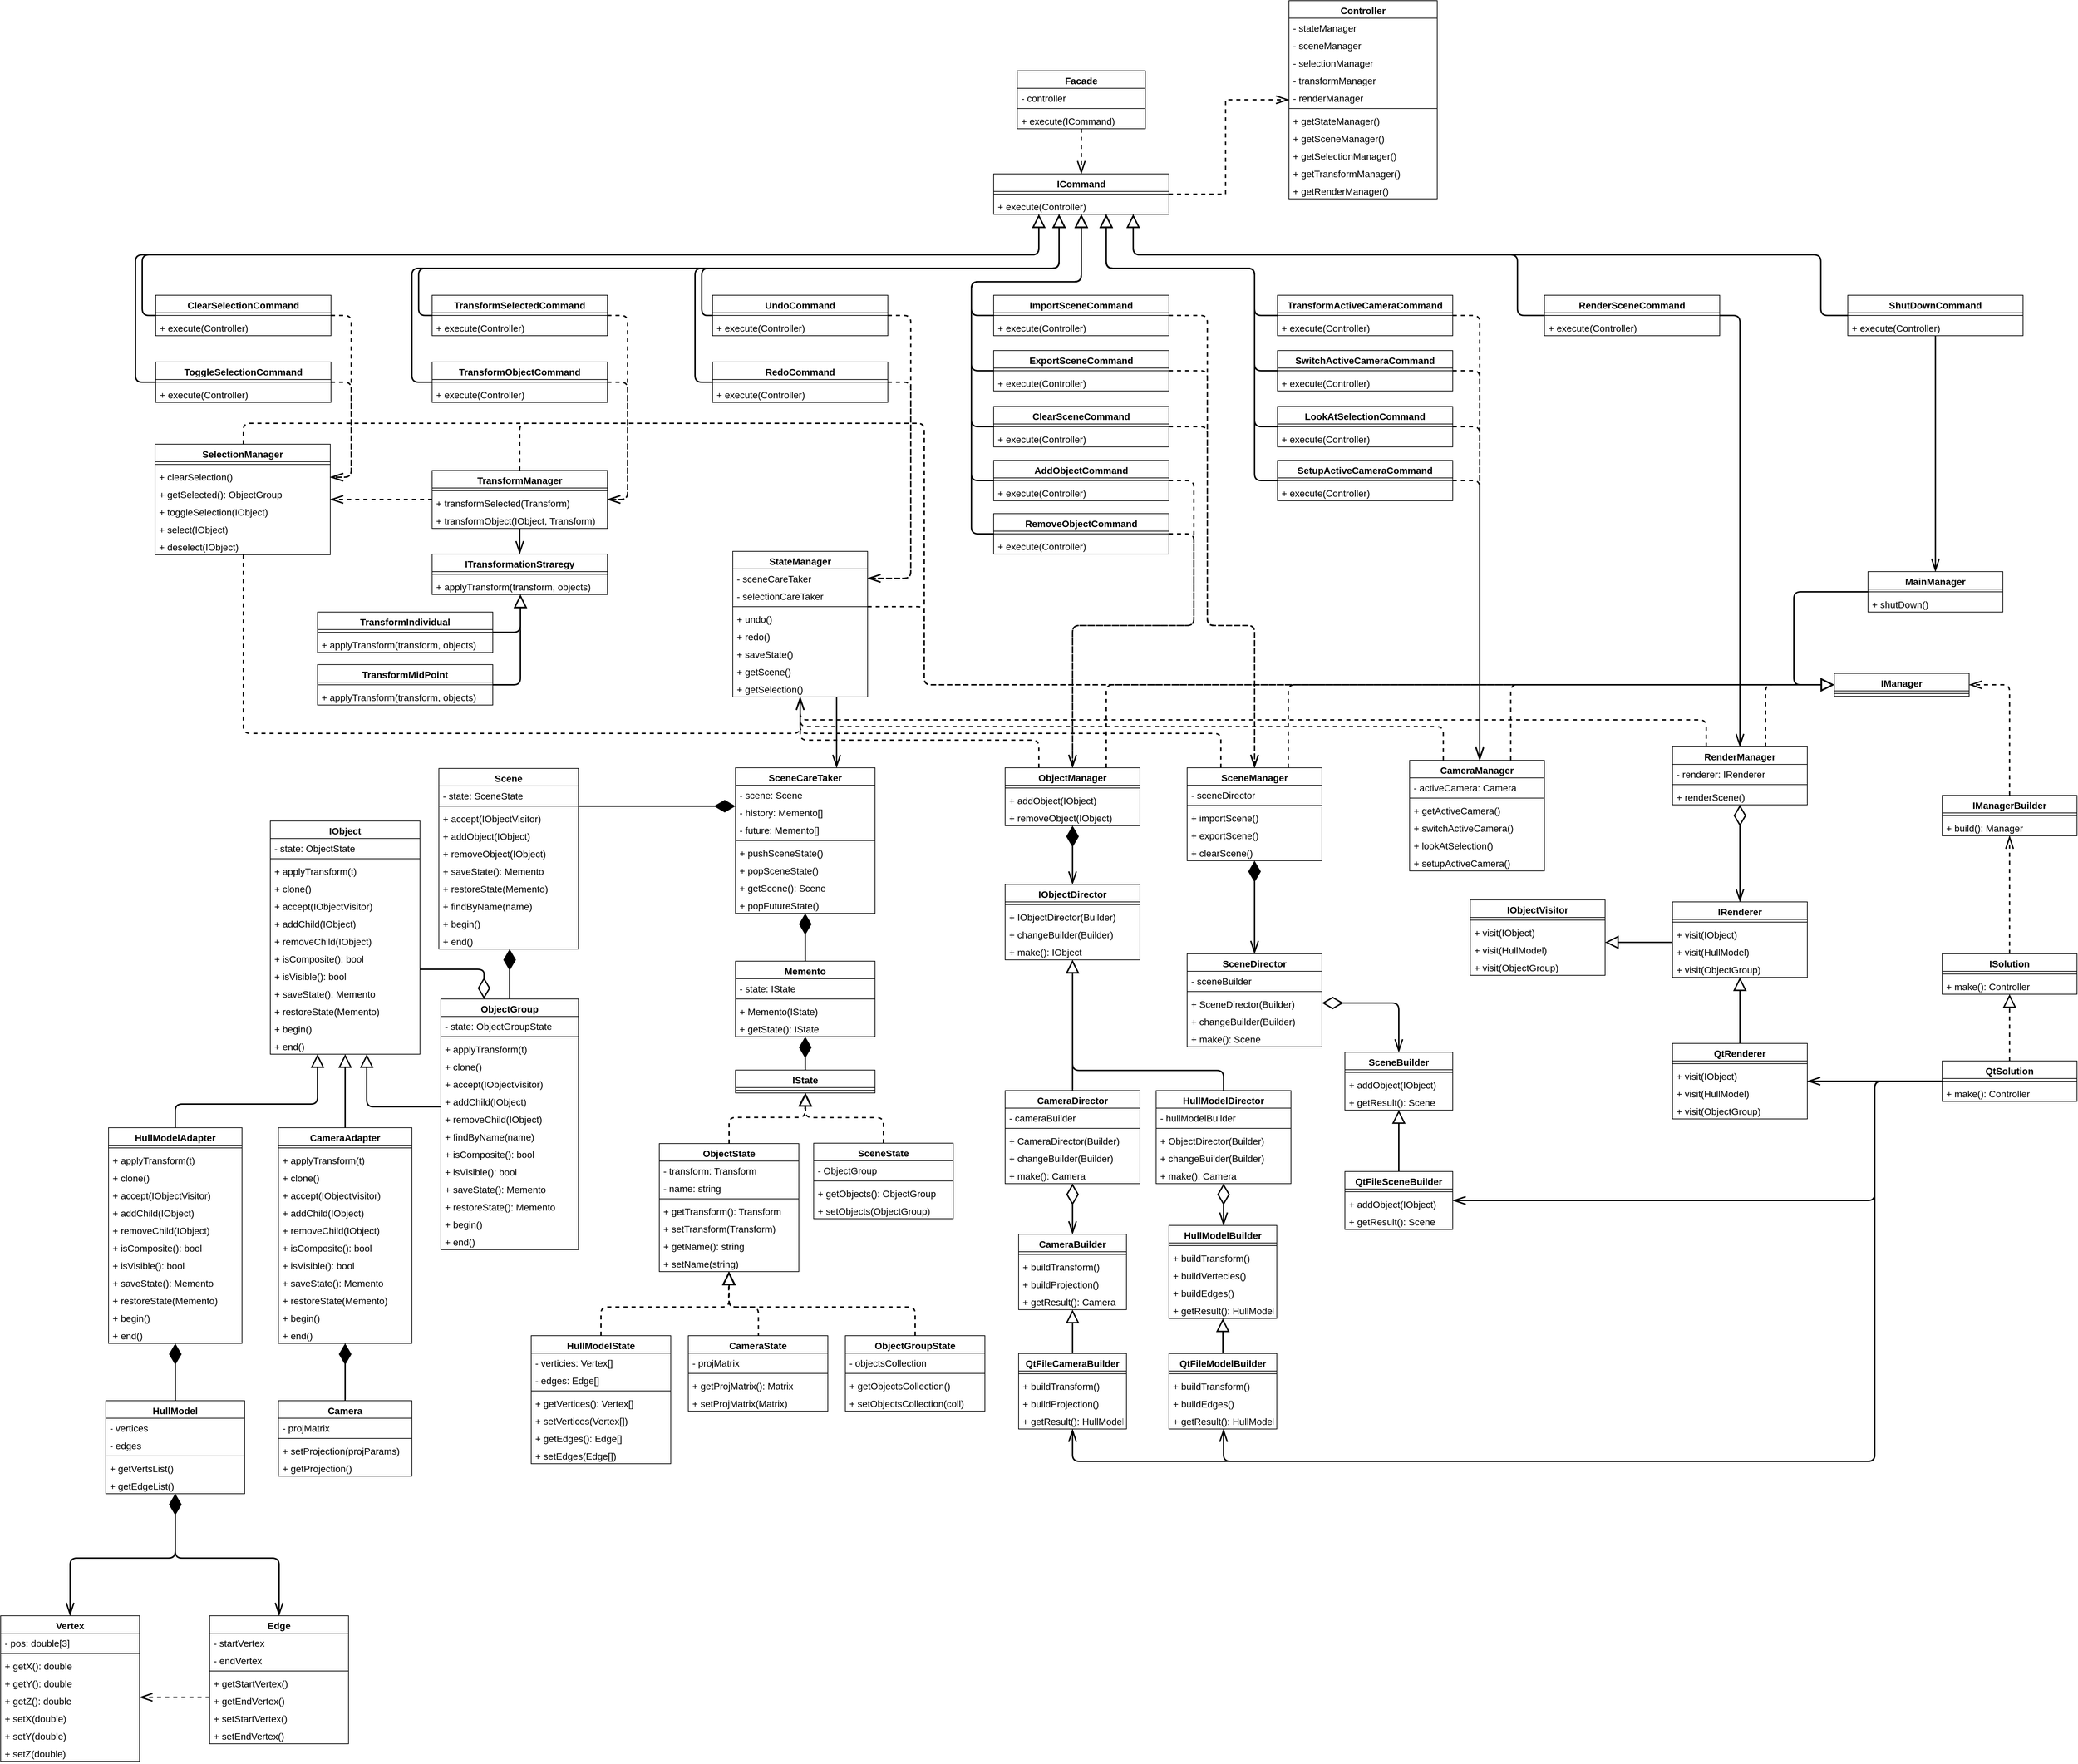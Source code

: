 <mxfile version="14.6.13" type="device"><diagram id="C5RBs43oDa-KdzZeNtuy" name="Page-1"><mxGraphModel dx="4431" dy="1974" grid="1" gridSize="10" guides="1" tooltips="1" connect="1" arrows="1" fold="1" page="0" pageScale="1" pageWidth="827" pageHeight="1169" background="none" math="0" shadow="0"><root><mxCell id="WIyWlLk6GJQsqaUBKTNV-0"/><mxCell id="WIyWlLk6GJQsqaUBKTNV-1" parent="WIyWlLk6GJQsqaUBKTNV-0"/><mxCell id="7qkZtKjgR7raUZjoVMPU-4" value="Controller" style="swimlane;fontStyle=1;align=center;verticalAlign=top;childLayout=stackLayout;horizontal=1;startSize=26;horizontalStack=0;resizeParent=1;resizeParentMax=0;resizeLast=0;collapsible=1;marginBottom=0;fontSize=14;" parent="WIyWlLk6GJQsqaUBKTNV-1" vertex="1"><mxGeometry x="-409" y="-627" width="220" height="294" as="geometry"><mxRectangle x="675" y="1077" width="84" height="26" as="alternateBounds"/></mxGeometry></mxCell><mxCell id="ocB2kIu7stAkoSZb2DFb-193" value="- stateManager" style="text;strokeColor=none;fillColor=none;align=left;verticalAlign=top;spacingLeft=4;spacingRight=4;overflow=hidden;rotatable=0;points=[[0,0.5],[1,0.5]];portConstraint=eastwest;fontSize=14;" parent="7qkZtKjgR7raUZjoVMPU-4" vertex="1"><mxGeometry y="26" width="220" height="26" as="geometry"/></mxCell><mxCell id="yDiOfcB-L_xJC0tBHUbS-57" value="- sceneManager" style="text;strokeColor=none;fillColor=none;align=left;verticalAlign=top;spacingLeft=4;spacingRight=4;overflow=hidden;rotatable=0;points=[[0,0.5],[1,0.5]];portConstraint=eastwest;fontSize=14;" parent="7qkZtKjgR7raUZjoVMPU-4" vertex="1"><mxGeometry y="52" width="220" height="26" as="geometry"/></mxCell><mxCell id="IBwLD31h-NGZS5d0nKWQ-146" value="- selectionManager" style="text;strokeColor=none;fillColor=none;align=left;verticalAlign=top;spacingLeft=4;spacingRight=4;overflow=hidden;rotatable=0;points=[[0,0.5],[1,0.5]];portConstraint=eastwest;fontSize=14;" parent="7qkZtKjgR7raUZjoVMPU-4" vertex="1"><mxGeometry y="78" width="220" height="26" as="geometry"/></mxCell><mxCell id="IBwLD31h-NGZS5d0nKWQ-147" value="- transformManager" style="text;strokeColor=none;fillColor=none;align=left;verticalAlign=top;spacingLeft=4;spacingRight=4;overflow=hidden;rotatable=0;points=[[0,0.5],[1,0.5]];portConstraint=eastwest;fontSize=14;" parent="7qkZtKjgR7raUZjoVMPU-4" vertex="1"><mxGeometry y="104" width="220" height="26" as="geometry"/></mxCell><mxCell id="IBwLD31h-NGZS5d0nKWQ-148" value="- renderManager" style="text;strokeColor=none;fillColor=none;align=left;verticalAlign=top;spacingLeft=4;spacingRight=4;overflow=hidden;rotatable=0;points=[[0,0.5],[1,0.5]];portConstraint=eastwest;fontSize=14;" parent="7qkZtKjgR7raUZjoVMPU-4" vertex="1"><mxGeometry y="130" width="220" height="26" as="geometry"/></mxCell><mxCell id="7qkZtKjgR7raUZjoVMPU-6" value="" style="line;strokeWidth=1;fillColor=none;align=left;verticalAlign=middle;spacingTop=-1;spacingLeft=3;spacingRight=3;rotatable=0;labelPosition=right;points=[];portConstraint=eastwest;fontSize=14;" parent="7qkZtKjgR7raUZjoVMPU-4" vertex="1"><mxGeometry y="156" width="220" height="8" as="geometry"/></mxCell><mxCell id="ocB2kIu7stAkoSZb2DFb-225" value="+ getStateManager()" style="text;strokeColor=none;fillColor=none;align=left;verticalAlign=top;spacingLeft=4;spacingRight=4;overflow=hidden;rotatable=0;points=[[0,0.5],[1,0.5]];portConstraint=eastwest;fontSize=14;" parent="7qkZtKjgR7raUZjoVMPU-4" vertex="1"><mxGeometry y="164" width="220" height="26" as="geometry"/></mxCell><mxCell id="ocB2kIu7stAkoSZb2DFb-226" value="+ getSceneManager()" style="text;strokeColor=none;fillColor=none;align=left;verticalAlign=top;spacingLeft=4;spacingRight=4;overflow=hidden;rotatable=0;points=[[0,0.5],[1,0.5]];portConstraint=eastwest;fontSize=14;" parent="7qkZtKjgR7raUZjoVMPU-4" vertex="1"><mxGeometry y="190" width="220" height="26" as="geometry"/></mxCell><mxCell id="ocB2kIu7stAkoSZb2DFb-227" value="+ getSelectionManager()" style="text;strokeColor=none;fillColor=none;align=left;verticalAlign=top;spacingLeft=4;spacingRight=4;overflow=hidden;rotatable=0;points=[[0,0.5],[1,0.5]];portConstraint=eastwest;fontSize=14;" parent="7qkZtKjgR7raUZjoVMPU-4" vertex="1"><mxGeometry y="216" width="220" height="26" as="geometry"/></mxCell><mxCell id="ocB2kIu7stAkoSZb2DFb-228" value="+ getTransformManager()" style="text;strokeColor=none;fillColor=none;align=left;verticalAlign=top;spacingLeft=4;spacingRight=4;overflow=hidden;rotatable=0;points=[[0,0.5],[1,0.5]];portConstraint=eastwest;fontSize=14;" parent="7qkZtKjgR7raUZjoVMPU-4" vertex="1"><mxGeometry y="242" width="220" height="26" as="geometry"/></mxCell><mxCell id="ocB2kIu7stAkoSZb2DFb-229" value="+ getRenderManager()" style="text;strokeColor=none;fillColor=none;align=left;verticalAlign=top;spacingLeft=4;spacingRight=4;overflow=hidden;rotatable=0;points=[[0,0.5],[1,0.5]];portConstraint=eastwest;fontSize=14;" parent="7qkZtKjgR7raUZjoVMPU-4" vertex="1"><mxGeometry y="268" width="220" height="26" as="geometry"/></mxCell><mxCell id="yDiOfcB-L_xJC0tBHUbS-12" value="IObject" style="swimlane;fontStyle=1;align=center;verticalAlign=top;childLayout=stackLayout;horizontal=1;startSize=26;horizontalStack=0;resizeParent=1;resizeParentMax=0;resizeLast=0;collapsible=1;marginBottom=0;fontSize=14;" parent="WIyWlLk6GJQsqaUBKTNV-1" vertex="1"><mxGeometry x="-1920" y="590" width="222" height="346" as="geometry"><mxRectangle x="76" y="589" width="130" height="26" as="alternateBounds"/></mxGeometry></mxCell><mxCell id="ocB2kIu7stAkoSZb2DFb-114" value="- state: ObjectState" style="text;strokeColor=none;fillColor=none;align=left;verticalAlign=top;spacingLeft=4;spacingRight=4;overflow=hidden;rotatable=0;points=[[0,0.5],[1,0.5]];portConstraint=eastwest;imageHeight=24;imageWidth=24;fontSize=14;" parent="yDiOfcB-L_xJC0tBHUbS-12" vertex="1"><mxGeometry y="26" width="222" height="26" as="geometry"/></mxCell><mxCell id="yDiOfcB-L_xJC0tBHUbS-14" value="" style="line;strokeWidth=1;fillColor=none;align=left;verticalAlign=middle;spacingTop=-1;spacingLeft=3;spacingRight=3;rotatable=0;labelPosition=right;points=[];portConstraint=eastwest;fontSize=14;" parent="yDiOfcB-L_xJC0tBHUbS-12" vertex="1"><mxGeometry y="52" width="222" height="8" as="geometry"/></mxCell><mxCell id="yDiOfcB-L_xJC0tBHUbS-134" value="+ applyTransform(t)" style="text;strokeColor=none;fillColor=none;align=left;verticalAlign=top;spacingLeft=4;spacingRight=4;overflow=hidden;rotatable=0;points=[[0,0.5],[1,0.5]];portConstraint=eastwest;imageHeight=24;imageWidth=24;fontSize=14;" parent="yDiOfcB-L_xJC0tBHUbS-12" vertex="1"><mxGeometry y="60" width="222" height="26" as="geometry"/></mxCell><mxCell id="ocB2kIu7stAkoSZb2DFb-60" value="+ clone()" style="text;strokeColor=none;fillColor=none;align=left;verticalAlign=top;spacingLeft=4;spacingRight=4;overflow=hidden;rotatable=0;points=[[0,0.5],[1,0.5]];portConstraint=eastwest;imageHeight=24;imageWidth=24;fontSize=14;" parent="yDiOfcB-L_xJC0tBHUbS-12" vertex="1"><mxGeometry y="86" width="222" height="26" as="geometry"/></mxCell><mxCell id="noc0HeI7QOeNN-5v_Etc-0" value="+ accept(IObjectVisitor)" style="text;strokeColor=none;fillColor=none;align=left;verticalAlign=top;spacingLeft=4;spacingRight=4;overflow=hidden;rotatable=0;points=[[0,0.5],[1,0.5]];portConstraint=eastwest;imageHeight=24;imageWidth=24;fontSize=14;" parent="yDiOfcB-L_xJC0tBHUbS-12" vertex="1"><mxGeometry y="112" width="222" height="26" as="geometry"/></mxCell><mxCell id="Vr7U302KTgB-tYQ_91ha-10" value="+ addChild(IObject)" style="text;strokeColor=none;fillColor=none;align=left;verticalAlign=top;spacingLeft=4;spacingRight=4;overflow=hidden;rotatable=0;points=[[0,0.5],[1,0.5]];portConstraint=eastwest;imageHeight=24;imageWidth=24;fontSize=14;" parent="yDiOfcB-L_xJC0tBHUbS-12" vertex="1"><mxGeometry y="138" width="222" height="26" as="geometry"/></mxCell><mxCell id="Vr7U302KTgB-tYQ_91ha-11" value="+ removeChild(IObject)" style="text;strokeColor=none;fillColor=none;align=left;verticalAlign=top;spacingLeft=4;spacingRight=4;overflow=hidden;rotatable=0;points=[[0,0.5],[1,0.5]];portConstraint=eastwest;imageHeight=24;imageWidth=24;fontSize=14;" parent="yDiOfcB-L_xJC0tBHUbS-12" vertex="1"><mxGeometry y="164" width="222" height="26" as="geometry"/></mxCell><mxCell id="Vr7U302KTgB-tYQ_91ha-0" value="+ isComposite(): bool" style="text;strokeColor=none;fillColor=none;align=left;verticalAlign=top;spacingLeft=4;spacingRight=4;overflow=hidden;rotatable=0;points=[[0,0.5],[1,0.5]];portConstraint=eastwest;imageHeight=24;imageWidth=24;fontSize=14;" parent="yDiOfcB-L_xJC0tBHUbS-12" vertex="1"><mxGeometry y="190" width="222" height="26" as="geometry"/></mxCell><mxCell id="Vr7U302KTgB-tYQ_91ha-13" value="+ isVisible(): bool" style="text;strokeColor=none;fillColor=none;align=left;verticalAlign=top;spacingLeft=4;spacingRight=4;overflow=hidden;rotatable=0;points=[[0,0.5],[1,0.5]];portConstraint=eastwest;imageHeight=24;imageWidth=24;fontSize=14;" parent="yDiOfcB-L_xJC0tBHUbS-12" vertex="1"><mxGeometry y="216" width="222" height="26" as="geometry"/></mxCell><mxCell id="ocB2kIu7stAkoSZb2DFb-138" value="+ saveState(): Memento" style="text;strokeColor=none;fillColor=none;align=left;verticalAlign=top;spacingLeft=4;spacingRight=4;overflow=hidden;rotatable=0;points=[[0,0.5],[1,0.5]];portConstraint=eastwest;imageHeight=24;imageWidth=24;fontSize=14;" parent="yDiOfcB-L_xJC0tBHUbS-12" vertex="1"><mxGeometry y="242" width="222" height="26" as="geometry"/></mxCell><mxCell id="ocB2kIu7stAkoSZb2DFb-139" value="+ restoreState(Memento)" style="text;strokeColor=none;fillColor=none;align=left;verticalAlign=top;spacingLeft=4;spacingRight=4;overflow=hidden;rotatable=0;points=[[0,0.5],[1,0.5]];portConstraint=eastwest;imageHeight=24;imageWidth=24;fontSize=14;" parent="yDiOfcB-L_xJC0tBHUbS-12" vertex="1"><mxGeometry y="268" width="222" height="26" as="geometry"/></mxCell><mxCell id="Vr7U302KTgB-tYQ_91ha-14" value="+ begin()&#10;" style="text;strokeColor=none;fillColor=none;align=left;verticalAlign=top;spacingLeft=4;spacingRight=4;overflow=hidden;rotatable=0;points=[[0,0.5],[1,0.5]];portConstraint=eastwest;imageHeight=24;imageWidth=24;fontSize=14;" parent="yDiOfcB-L_xJC0tBHUbS-12" vertex="1"><mxGeometry y="294" width="222" height="26" as="geometry"/></mxCell><mxCell id="Vr7U302KTgB-tYQ_91ha-15" value="+ end()" style="text;strokeColor=none;fillColor=none;align=left;verticalAlign=top;spacingLeft=4;spacingRight=4;overflow=hidden;rotatable=0;points=[[0,0.5],[1,0.5]];portConstraint=eastwest;imageHeight=24;imageWidth=24;fontSize=14;" parent="yDiOfcB-L_xJC0tBHUbS-12" vertex="1"><mxGeometry y="320" width="222" height="26" as="geometry"/></mxCell><mxCell id="Cjoeob0FrVCAsml5-gQ--36" style="edgeStyle=orthogonalEdgeStyle;rounded=1;orthogonalLoop=1;jettySize=auto;html=1;startArrow=diamondThin;startFill=1;endArrow=none;endFill=0;startSize=26;endSize=15;strokeWidth=2;" parent="WIyWlLk6GJQsqaUBKTNV-1" source="Cjoeob0FrVCAsml5-gQ--22" target="yDiOfcB-L_xJC0tBHUbS-16" edge="1"><mxGeometry relative="1" as="geometry"><Array as="points"><mxPoint x="-1809" y="1400"/><mxPoint x="-1809" y="1400"/></Array></mxGeometry></mxCell><mxCell id="yDiOfcB-L_xJC0tBHUbS-16" value="Camera" style="swimlane;fontStyle=1;align=center;verticalAlign=top;childLayout=stackLayout;horizontal=1;startSize=26;horizontalStack=0;resizeParent=1;resizeParentMax=0;resizeLast=0;collapsible=1;marginBottom=0;fontSize=14;" parent="WIyWlLk6GJQsqaUBKTNV-1" vertex="1"><mxGeometry x="-1908" y="1450" width="198" height="112" as="geometry"><mxRectangle x="32" y="738" width="74" height="26" as="alternateBounds"/></mxGeometry></mxCell><mxCell id="Cjoeob0FrVCAsml5-gQ--37" value="- projMatrix" style="text;strokeColor=none;fillColor=none;align=left;verticalAlign=top;spacingLeft=4;spacingRight=4;overflow=hidden;rotatable=0;points=[[0,0.5],[1,0.5]];portConstraint=eastwest;fontSize=14;" parent="yDiOfcB-L_xJC0tBHUbS-16" vertex="1"><mxGeometry y="26" width="198" height="26" as="geometry"/></mxCell><mxCell id="yDiOfcB-L_xJC0tBHUbS-18" value="" style="line;strokeWidth=1;fillColor=none;align=left;verticalAlign=middle;spacingTop=-1;spacingLeft=3;spacingRight=3;rotatable=0;labelPosition=right;points=[];portConstraint=eastwest;fontSize=14;" parent="yDiOfcB-L_xJC0tBHUbS-16" vertex="1"><mxGeometry y="52" width="198" height="8" as="geometry"/></mxCell><mxCell id="yDiOfcB-L_xJC0tBHUbS-19" value="+ setProjection(projParams)" style="text;strokeColor=none;fillColor=none;align=left;verticalAlign=top;spacingLeft=4;spacingRight=4;overflow=hidden;rotatable=0;points=[[0,0.5],[1,0.5]];portConstraint=eastwest;fontSize=14;" parent="yDiOfcB-L_xJC0tBHUbS-16" vertex="1"><mxGeometry y="60" width="198" height="26" as="geometry"/></mxCell><mxCell id="Cjoeob0FrVCAsml5-gQ--39" value="+ getProjection()" style="text;strokeColor=none;fillColor=none;align=left;verticalAlign=top;spacingLeft=4;spacingRight=4;overflow=hidden;rotatable=0;points=[[0,0.5],[1,0.5]];portConstraint=eastwest;fontSize=14;" parent="yDiOfcB-L_xJC0tBHUbS-16" vertex="1"><mxGeometry y="86" width="198" height="26" as="geometry"/></mxCell><mxCell id="yDiOfcB-L_xJC0tBHUbS-39" style="edgeStyle=orthogonalEdgeStyle;rounded=1;orthogonalLoop=1;jettySize=auto;html=1;startArrow=none;startFill=0;endArrow=block;endFill=0;startSize=6;endSize=15;strokeWidth=2;fontSize=14;" parent="WIyWlLk6GJQsqaUBKTNV-1" source="yDiOfcB-L_xJC0tBHUbS-21" target="yDiOfcB-L_xJC0tBHUbS-12" edge="1"><mxGeometry relative="1" as="geometry"><mxPoint x="-1731" y="860" as="targetPoint"/><Array as="points"><mxPoint x="-1777" y="1014"/></Array></mxGeometry></mxCell><mxCell id="yDiOfcB-L_xJC0tBHUbS-40" style="edgeStyle=orthogonalEdgeStyle;rounded=1;orthogonalLoop=1;jettySize=auto;html=1;startArrow=none;startFill=0;endArrow=diamondThin;endFill=0;startSize=6;endSize=26;strokeWidth=2;fontSize=14;" parent="WIyWlLk6GJQsqaUBKTNV-1" source="yDiOfcB-L_xJC0tBHUbS-12" target="yDiOfcB-L_xJC0tBHUbS-21" edge="1"><mxGeometry relative="1" as="geometry"><mxPoint x="-1701" y="711" as="sourcePoint"/><Array as="points"><mxPoint x="-1603" y="810"/></Array></mxGeometry></mxCell><mxCell id="yDiOfcB-L_xJC0tBHUbS-21" value="ObjectGroup" style="swimlane;fontStyle=1;align=center;verticalAlign=top;childLayout=stackLayout;horizontal=1;startSize=26;horizontalStack=0;resizeParent=1;resizeParentMax=0;resizeLast=0;collapsible=1;marginBottom=0;fontSize=14;" parent="WIyWlLk6GJQsqaUBKTNV-1" vertex="1"><mxGeometry x="-1667" y="854" width="204" height="372" as="geometry"><mxRectangle x="391" y="720" width="136" height="26" as="alternateBounds"/></mxGeometry></mxCell><mxCell id="yDiOfcB-L_xJC0tBHUbS-22" value="- state: ObjectGroupState" style="text;strokeColor=none;fillColor=none;align=left;verticalAlign=top;spacingLeft=4;spacingRight=4;overflow=hidden;rotatable=0;points=[[0,0.5],[1,0.5]];portConstraint=eastwest;fontSize=14;" parent="yDiOfcB-L_xJC0tBHUbS-21" vertex="1"><mxGeometry y="26" width="204" height="26" as="geometry"/></mxCell><mxCell id="yDiOfcB-L_xJC0tBHUbS-23" value="" style="line;strokeWidth=1;fillColor=none;align=left;verticalAlign=middle;spacingTop=-1;spacingLeft=3;spacingRight=3;rotatable=0;labelPosition=right;points=[];portConstraint=eastwest;fontSize=14;" parent="yDiOfcB-L_xJC0tBHUbS-21" vertex="1"><mxGeometry y="52" width="204" height="8" as="geometry"/></mxCell><mxCell id="Vr7U302KTgB-tYQ_91ha-21" value="+ applyTransform(t)" style="text;strokeColor=none;fillColor=none;align=left;verticalAlign=top;spacingLeft=4;spacingRight=4;overflow=hidden;rotatable=0;points=[[0,0.5],[1,0.5]];portConstraint=eastwest;fontSize=14;" parent="yDiOfcB-L_xJC0tBHUbS-21" vertex="1"><mxGeometry y="60" width="204" height="26" as="geometry"/></mxCell><mxCell id="ocB2kIu7stAkoSZb2DFb-84" value="+ clone()" style="text;strokeColor=none;fillColor=none;align=left;verticalAlign=top;spacingLeft=4;spacingRight=4;overflow=hidden;rotatable=0;points=[[0,0.5],[1,0.5]];portConstraint=eastwest;fontSize=14;" parent="yDiOfcB-L_xJC0tBHUbS-21" vertex="1"><mxGeometry y="86" width="204" height="26" as="geometry"/></mxCell><mxCell id="Vr7U302KTgB-tYQ_91ha-22" value="+ accept(IObjectVisitor)" style="text;strokeColor=none;fillColor=none;align=left;verticalAlign=top;spacingLeft=4;spacingRight=4;overflow=hidden;rotatable=0;points=[[0,0.5],[1,0.5]];portConstraint=eastwest;fontSize=14;" parent="yDiOfcB-L_xJC0tBHUbS-21" vertex="1"><mxGeometry y="112" width="204" height="26" as="geometry"/></mxCell><mxCell id="yDiOfcB-L_xJC0tBHUbS-146" value="+ addChild(IObject)" style="text;strokeColor=none;fillColor=none;align=left;verticalAlign=top;spacingLeft=4;spacingRight=4;overflow=hidden;rotatable=0;points=[[0,0.5],[1,0.5]];portConstraint=eastwest;fontSize=14;" parent="yDiOfcB-L_xJC0tBHUbS-21" vertex="1"><mxGeometry y="138" width="204" height="26" as="geometry"/></mxCell><mxCell id="Vr7U302KTgB-tYQ_91ha-17" value="+ removeChild(IObject)" style="text;strokeColor=none;fillColor=none;align=left;verticalAlign=top;spacingLeft=4;spacingRight=4;overflow=hidden;rotatable=0;points=[[0,0.5],[1,0.5]];portConstraint=eastwest;fontSize=14;" parent="yDiOfcB-L_xJC0tBHUbS-21" vertex="1"><mxGeometry y="164" width="204" height="26" as="geometry"/></mxCell><mxCell id="Vr7U302KTgB-tYQ_91ha-18" value="+ findByName(name)" style="text;strokeColor=none;fillColor=none;align=left;verticalAlign=top;spacingLeft=4;spacingRight=4;overflow=hidden;rotatable=0;points=[[0,0.5],[1,0.5]];portConstraint=eastwest;fontSize=14;" parent="yDiOfcB-L_xJC0tBHUbS-21" vertex="1"><mxGeometry y="190" width="204" height="26" as="geometry"/></mxCell><mxCell id="Vr7U302KTgB-tYQ_91ha-19" value="+ isComposite(): bool" style="text;strokeColor=none;fillColor=none;align=left;verticalAlign=top;spacingLeft=4;spacingRight=4;overflow=hidden;rotatable=0;points=[[0,0.5],[1,0.5]];portConstraint=eastwest;fontSize=14;" parent="yDiOfcB-L_xJC0tBHUbS-21" vertex="1"><mxGeometry y="216" width="204" height="26" as="geometry"/></mxCell><mxCell id="Vr7U302KTgB-tYQ_91ha-23" value="+ isVisible(): bool" style="text;strokeColor=none;fillColor=none;align=left;verticalAlign=top;spacingLeft=4;spacingRight=4;overflow=hidden;rotatable=0;points=[[0,0.5],[1,0.5]];portConstraint=eastwest;fontSize=14;" parent="yDiOfcB-L_xJC0tBHUbS-21" vertex="1"><mxGeometry y="242" width="204" height="26" as="geometry"/></mxCell><mxCell id="ocB2kIu7stAkoSZb2DFb-140" value="+ saveState(): Memento" style="text;strokeColor=none;fillColor=none;align=left;verticalAlign=top;spacingLeft=4;spacingRight=4;overflow=hidden;rotatable=0;points=[[0,0.5],[1,0.5]];portConstraint=eastwest;fontSize=14;" parent="yDiOfcB-L_xJC0tBHUbS-21" vertex="1"><mxGeometry y="268" width="204" height="26" as="geometry"/></mxCell><mxCell id="ocB2kIu7stAkoSZb2DFb-141" value="+ restoreState(): Memento" style="text;strokeColor=none;fillColor=none;align=left;verticalAlign=top;spacingLeft=4;spacingRight=4;overflow=hidden;rotatable=0;points=[[0,0.5],[1,0.5]];portConstraint=eastwest;fontSize=14;" parent="yDiOfcB-L_xJC0tBHUbS-21" vertex="1"><mxGeometry y="294" width="204" height="26" as="geometry"/></mxCell><mxCell id="Vr7U302KTgB-tYQ_91ha-24" value="+ begin()&#10;" style="text;strokeColor=none;fillColor=none;align=left;verticalAlign=top;spacingLeft=4;spacingRight=4;overflow=hidden;rotatable=0;points=[[0,0.5],[1,0.5]];portConstraint=eastwest;fontSize=14;" parent="yDiOfcB-L_xJC0tBHUbS-21" vertex="1"><mxGeometry y="320" width="204" height="26" as="geometry"/></mxCell><mxCell id="Vr7U302KTgB-tYQ_91ha-25" value="+ end()" style="text;strokeColor=none;fillColor=none;align=left;verticalAlign=top;spacingLeft=4;spacingRight=4;overflow=hidden;rotatable=0;points=[[0,0.5],[1,0.5]];portConstraint=eastwest;fontSize=14;" parent="yDiOfcB-L_xJC0tBHUbS-21" vertex="1"><mxGeometry y="346" width="204" height="26" as="geometry"/></mxCell><mxCell id="ocB2kIu7stAkoSZb2DFb-195" style="edgeStyle=orthogonalEdgeStyle;rounded=1;orthogonalLoop=1;jettySize=auto;html=1;dashed=1;startArrow=none;startFill=0;endArrow=openThin;endFill=0;startSize=26;endSize=15;strokeColor=#000000;strokeWidth=2;" parent="WIyWlLk6GJQsqaUBKTNV-1" source="yDiOfcB-L_xJC0tBHUbS-58" target="ocB2kIu7stAkoSZb2DFb-180" edge="1"><mxGeometry relative="1" as="geometry"><Array as="points"><mxPoint x="-180" y="450"/><mxPoint x="-1134" y="450"/></Array></mxGeometry></mxCell><mxCell id="ocB2kIu7stAkoSZb2DFb-242" style="edgeStyle=orthogonalEdgeStyle;rounded=1;orthogonalLoop=1;jettySize=auto;html=1;startArrow=none;startFill=0;endArrow=block;endFill=0;startSize=26;endSize=15;strokeColor=#000000;strokeWidth=2;dashed=1;" parent="WIyWlLk6GJQsqaUBKTNV-1" source="yDiOfcB-L_xJC0tBHUbS-58" target="ocB2kIu7stAkoSZb2DFb-237" edge="1"><mxGeometry relative="1" as="geometry"><Array as="points"><mxPoint x="-80" y="388"/></Array></mxGeometry></mxCell><mxCell id="yDiOfcB-L_xJC0tBHUbS-58" value="CameraManager" style="swimlane;fontStyle=1;align=center;verticalAlign=top;childLayout=stackLayout;horizontal=1;startSize=26;horizontalStack=0;resizeParent=1;resizeParentMax=0;resizeLast=0;collapsible=1;marginBottom=0;fontSize=14;" parent="WIyWlLk6GJQsqaUBKTNV-1" vertex="1"><mxGeometry x="-230" y="500" width="200" height="164" as="geometry"/></mxCell><mxCell id="yDiOfcB-L_xJC0tBHUbS-59" value="- activeCamera: Camera" style="text;strokeColor=none;fillColor=none;align=left;verticalAlign=top;spacingLeft=4;spacingRight=4;overflow=hidden;rotatable=0;points=[[0,0.5],[1,0.5]];portConstraint=eastwest;fontSize=14;" parent="yDiOfcB-L_xJC0tBHUbS-58" vertex="1"><mxGeometry y="26" width="200" height="26" as="geometry"/></mxCell><mxCell id="yDiOfcB-L_xJC0tBHUbS-60" value="" style="line;strokeWidth=1;fillColor=none;align=left;verticalAlign=middle;spacingTop=-1;spacingLeft=3;spacingRight=3;rotatable=0;labelPosition=right;points=[];portConstraint=eastwest;fontSize=14;" parent="yDiOfcB-L_xJC0tBHUbS-58" vertex="1"><mxGeometry y="52" width="200" height="8" as="geometry"/></mxCell><mxCell id="yDiOfcB-L_xJC0tBHUbS-61" value="+ getActiveCamera()" style="text;strokeColor=none;fillColor=none;align=left;verticalAlign=top;spacingLeft=4;spacingRight=4;overflow=hidden;rotatable=0;points=[[0,0.5],[1,0.5]];portConstraint=eastwest;fontSize=14;" parent="yDiOfcB-L_xJC0tBHUbS-58" vertex="1"><mxGeometry y="60" width="200" height="26" as="geometry"/></mxCell><mxCell id="yDiOfcB-L_xJC0tBHUbS-145" value="+ switchActiveCamera()" style="text;strokeColor=none;fillColor=none;align=left;verticalAlign=top;spacingLeft=4;spacingRight=4;overflow=hidden;rotatable=0;points=[[0,0.5],[1,0.5]];portConstraint=eastwest;fontSize=14;" parent="yDiOfcB-L_xJC0tBHUbS-58" vertex="1"><mxGeometry y="86" width="200" height="26" as="geometry"/></mxCell><mxCell id="IBwLD31h-NGZS5d0nKWQ-189" value="+ lookAtSelection()" style="text;strokeColor=none;fillColor=none;align=left;verticalAlign=top;spacingLeft=4;spacingRight=4;overflow=hidden;rotatable=0;points=[[0,0.5],[1,0.5]];portConstraint=eastwest;fontSize=14;" parent="yDiOfcB-L_xJC0tBHUbS-58" vertex="1"><mxGeometry y="112" width="200" height="26" as="geometry"/></mxCell><mxCell id="IBwLD31h-NGZS5d0nKWQ-190" value="+ setupActiveCamera()" style="text;strokeColor=none;fillColor=none;align=left;verticalAlign=top;spacingLeft=4;spacingRight=4;overflow=hidden;rotatable=0;points=[[0,0.5],[1,0.5]];portConstraint=eastwest;fontSize=14;" parent="yDiOfcB-L_xJC0tBHUbS-58" vertex="1"><mxGeometry y="138" width="200" height="26" as="geometry"/></mxCell><mxCell id="yDiOfcB-L_xJC0tBHUbS-87" value="HullModel" style="swimlane;fontStyle=1;align=center;verticalAlign=top;childLayout=stackLayout;horizontal=1;startSize=26;horizontalStack=0;resizeParent=1;resizeParentMax=0;resizeLast=0;collapsible=1;marginBottom=0;fontSize=14;" parent="WIyWlLk6GJQsqaUBKTNV-1" vertex="1"><mxGeometry x="-2164" y="1450" width="206" height="138" as="geometry"/></mxCell><mxCell id="ocB2kIu7stAkoSZb2DFb-65" value="- vertices" style="text;strokeColor=none;fillColor=none;align=left;verticalAlign=top;spacingLeft=4;spacingRight=4;overflow=hidden;rotatable=0;points=[[0,0.5],[1,0.5]];portConstraint=eastwest;fontSize=14;" parent="yDiOfcB-L_xJC0tBHUbS-87" vertex="1"><mxGeometry y="26" width="206" height="26" as="geometry"/></mxCell><mxCell id="yDiOfcB-L_xJC0tBHUbS-88" value="- edges" style="text;strokeColor=none;fillColor=none;align=left;verticalAlign=top;spacingLeft=4;spacingRight=4;overflow=hidden;rotatable=0;points=[[0,0.5],[1,0.5]];portConstraint=eastwest;fontSize=14;" parent="yDiOfcB-L_xJC0tBHUbS-87" vertex="1"><mxGeometry y="52" width="206" height="26" as="geometry"/></mxCell><mxCell id="yDiOfcB-L_xJC0tBHUbS-89" value="" style="line;strokeWidth=1;fillColor=none;align=left;verticalAlign=middle;spacingTop=-1;spacingLeft=3;spacingRight=3;rotatable=0;labelPosition=right;points=[];portConstraint=eastwest;fontSize=14;" parent="yDiOfcB-L_xJC0tBHUbS-87" vertex="1"><mxGeometry y="78" width="206" height="8" as="geometry"/></mxCell><mxCell id="Cjoeob0FrVCAsml5-gQ--38" value="+ getVertsList()" style="text;strokeColor=none;fillColor=none;align=left;verticalAlign=top;spacingLeft=4;spacingRight=4;overflow=hidden;rotatable=0;points=[[0,0.5],[1,0.5]];portConstraint=eastwest;fontSize=14;" parent="yDiOfcB-L_xJC0tBHUbS-87" vertex="1"><mxGeometry y="86" width="206" height="26" as="geometry"/></mxCell><mxCell id="Vr7U302KTgB-tYQ_91ha-20" value="+ getEdgeList()" style="text;strokeColor=none;fillColor=none;align=left;verticalAlign=top;spacingLeft=4;spacingRight=4;overflow=hidden;rotatable=0;points=[[0,0.5],[1,0.5]];portConstraint=eastwest;fontSize=14;" parent="yDiOfcB-L_xJC0tBHUbS-87" vertex="1"><mxGeometry y="112" width="206" height="26" as="geometry"/></mxCell><mxCell id="Vr7U302KTgB-tYQ_91ha-77" style="edgeStyle=orthogonalEdgeStyle;rounded=1;orthogonalLoop=1;jettySize=auto;html=1;dashed=1;fontSize=14;endArrow=openThin;endFill=0;startSize=26;endSize=15;strokeWidth=2;" parent="WIyWlLk6GJQsqaUBKTNV-1" source="Vr7U302KTgB-tYQ_91ha-26" target="Vr7U302KTgB-tYQ_91ha-30" edge="1"><mxGeometry relative="1" as="geometry"/></mxCell><mxCell id="Vr7U302KTgB-tYQ_91ha-26" value="Facade" style="swimlane;fontStyle=1;align=center;verticalAlign=top;childLayout=stackLayout;horizontal=1;startSize=26;horizontalStack=0;resizeParent=1;resizeParentMax=0;resizeLast=0;collapsible=1;marginBottom=0;fontSize=14;" parent="WIyWlLk6GJQsqaUBKTNV-1" vertex="1"><mxGeometry x="-812" y="-523" width="190" height="86" as="geometry"/></mxCell><mxCell id="Vr7U302KTgB-tYQ_91ha-27" value="- controller" style="text;strokeColor=none;fillColor=none;align=left;verticalAlign=top;spacingLeft=4;spacingRight=4;overflow=hidden;rotatable=0;points=[[0,0.5],[1,0.5]];portConstraint=eastwest;fontSize=14;" parent="Vr7U302KTgB-tYQ_91ha-26" vertex="1"><mxGeometry y="26" width="190" height="26" as="geometry"/></mxCell><mxCell id="Vr7U302KTgB-tYQ_91ha-28" value="" style="line;strokeWidth=1;fillColor=none;align=left;verticalAlign=middle;spacingTop=-1;spacingLeft=3;spacingRight=3;rotatable=0;labelPosition=right;points=[];portConstraint=eastwest;fontSize=14;" parent="Vr7U302KTgB-tYQ_91ha-26" vertex="1"><mxGeometry y="52" width="190" height="8" as="geometry"/></mxCell><mxCell id="Vr7U302KTgB-tYQ_91ha-29" value="+ execute(ICommand)" style="text;strokeColor=none;fillColor=none;align=left;verticalAlign=top;spacingLeft=4;spacingRight=4;overflow=hidden;rotatable=0;points=[[0,0.5],[1,0.5]];portConstraint=eastwest;fontSize=14;" parent="Vr7U302KTgB-tYQ_91ha-26" vertex="1"><mxGeometry y="60" width="190" height="26" as="geometry"/></mxCell><mxCell id="43iojDrlkAqOZ8FPN92Y-0" style="edgeStyle=orthogonalEdgeStyle;rounded=0;orthogonalLoop=1;jettySize=auto;html=1;endArrow=openThin;endFill=0;strokeWidth=2;dashed=1;endSize=15;" parent="WIyWlLk6GJQsqaUBKTNV-1" source="Vr7U302KTgB-tYQ_91ha-30" target="7qkZtKjgR7raUZjoVMPU-4" edge="1"><mxGeometry relative="1" as="geometry"/></mxCell><mxCell id="Vr7U302KTgB-tYQ_91ha-30" value="ICommand" style="swimlane;fontStyle=1;align=center;verticalAlign=top;childLayout=stackLayout;horizontal=1;startSize=26;horizontalStack=0;resizeParent=1;resizeParentMax=0;resizeLast=0;collapsible=1;marginBottom=0;fontSize=14;" parent="WIyWlLk6GJQsqaUBKTNV-1" vertex="1"><mxGeometry x="-847" y="-370" width="260" height="60" as="geometry"/></mxCell><mxCell id="Vr7U302KTgB-tYQ_91ha-32" value="" style="line;strokeWidth=1;fillColor=none;align=left;verticalAlign=middle;spacingTop=-1;spacingLeft=3;spacingRight=3;rotatable=0;labelPosition=right;points=[];portConstraint=eastwest;fontSize=14;" parent="Vr7U302KTgB-tYQ_91ha-30" vertex="1"><mxGeometry y="26" width="260" height="8" as="geometry"/></mxCell><mxCell id="Vr7U302KTgB-tYQ_91ha-34" value="+ execute(Controller)" style="text;strokeColor=none;fillColor=none;align=left;verticalAlign=top;spacingLeft=4;spacingRight=4;overflow=hidden;rotatable=0;points=[[0,0.5],[1,0.5]];portConstraint=eastwest;fontSize=14;" parent="Vr7U302KTgB-tYQ_91ha-30" vertex="1"><mxGeometry y="34" width="260" height="26" as="geometry"/></mxCell><mxCell id="Vr7U302KTgB-tYQ_91ha-92" style="edgeStyle=orthogonalEdgeStyle;rounded=1;orthogonalLoop=1;jettySize=auto;html=1;fontSize=14;endArrow=block;endFill=0;startSize=26;endSize=15;strokeWidth=2;" parent="WIyWlLk6GJQsqaUBKTNV-1" source="Vr7U302KTgB-tYQ_91ha-58" target="Vr7U302KTgB-tYQ_91ha-30" edge="1"><mxGeometry relative="1" as="geometry"><Array as="points"><mxPoint x="-2110" y="-160"/><mxPoint x="-2110" y="-250"/><mxPoint x="-780" y="-250"/></Array><mxPoint x="-800" y="-250" as="targetPoint"/></mxGeometry></mxCell><mxCell id="IBwLD31h-NGZS5d0nKWQ-107" style="rounded=1;sketch=0;orthogonalLoop=1;jettySize=auto;html=1;fontSize=14;startArrow=none;startFill=0;endArrow=openThin;endFill=0;startSize=26;endSize=15;strokeWidth=2;exitX=1;exitY=0.5;exitDx=0;exitDy=0;edgeStyle=orthogonalEdgeStyle;dashed=1;" parent="WIyWlLk6GJQsqaUBKTNV-1" source="Vr7U302KTgB-tYQ_91ha-58" target="IBwLD31h-NGZS5d0nKWQ-97" edge="1"><mxGeometry relative="1" as="geometry"><mxPoint x="-1955" y="240" as="targetPoint"/><Array as="points"><mxPoint x="-1800" y="-160"/><mxPoint x="-1800" y="80"/></Array></mxGeometry></mxCell><mxCell id="Vr7U302KTgB-tYQ_91ha-58" value="ClearSelectionCommand" style="swimlane;fontStyle=1;align=center;verticalAlign=top;childLayout=stackLayout;horizontal=1;startSize=26;horizontalStack=0;resizeParent=1;resizeParentMax=0;resizeLast=0;collapsible=1;marginBottom=0;rounded=0;shadow=0;glass=0;sketch=0;strokeWidth=1;fillColor=none;fontSize=14;" parent="WIyWlLk6GJQsqaUBKTNV-1" vertex="1"><mxGeometry x="-2090" y="-190" width="260" height="60" as="geometry"/></mxCell><mxCell id="Vr7U302KTgB-tYQ_91ha-59" value="" style="line;strokeWidth=1;fillColor=none;align=left;verticalAlign=middle;spacingTop=-1;spacingLeft=3;spacingRight=3;rotatable=0;labelPosition=right;points=[];portConstraint=eastwest;fontSize=14;" parent="Vr7U302KTgB-tYQ_91ha-58" vertex="1"><mxGeometry y="26" width="260" height="8" as="geometry"/></mxCell><mxCell id="Vr7U302KTgB-tYQ_91ha-111" value="+ execute(Controller)" style="text;strokeColor=none;fillColor=none;align=left;verticalAlign=top;spacingLeft=4;spacingRight=4;overflow=hidden;rotatable=0;points=[[0,0.5],[1,0.5]];portConstraint=eastwest;fontSize=14;" parent="Vr7U302KTgB-tYQ_91ha-58" vertex="1"><mxGeometry y="34" width="260" height="26" as="geometry"/></mxCell><mxCell id="Vr7U302KTgB-tYQ_91ha-91" style="edgeStyle=orthogonalEdgeStyle;rounded=1;orthogonalLoop=1;jettySize=auto;html=1;fontSize=14;endArrow=block;endFill=0;startSize=26;endSize=15;strokeWidth=2;" parent="WIyWlLk6GJQsqaUBKTNV-1" source="Vr7U302KTgB-tYQ_91ha-84" target="Vr7U302KTgB-tYQ_91ha-30" edge="1"><mxGeometry relative="1" as="geometry"><Array as="points"><mxPoint x="-1700" y="-160"/><mxPoint x="-1700" y="-230"/><mxPoint x="-750" y="-230"/></Array><mxPoint x="-1230" y="-190" as="targetPoint"/></mxGeometry></mxCell><mxCell id="IBwLD31h-NGZS5d0nKWQ-117" style="edgeStyle=orthogonalEdgeStyle;rounded=1;sketch=0;orthogonalLoop=1;jettySize=auto;html=1;fontSize=14;startArrow=none;startFill=0;endArrow=openThin;endFill=0;startSize=26;endSize=15;strokeWidth=2;dashed=1;" parent="WIyWlLk6GJQsqaUBKTNV-1" source="Vr7U302KTgB-tYQ_91ha-84" target="IBwLD31h-NGZS5d0nKWQ-108" edge="1"><mxGeometry relative="1" as="geometry"><Array as="points"><mxPoint x="-1390" y="-160"/><mxPoint x="-1390" y="113"/></Array></mxGeometry></mxCell><mxCell id="Vr7U302KTgB-tYQ_91ha-84" value="TransformSelectedCommand" style="swimlane;fontStyle=1;align=center;verticalAlign=top;childLayout=stackLayout;horizontal=1;startSize=26;horizontalStack=0;resizeParent=1;resizeParentMax=0;resizeLast=0;collapsible=1;marginBottom=0;fontSize=14;" parent="WIyWlLk6GJQsqaUBKTNV-1" vertex="1"><mxGeometry x="-1680" y="-190" width="260" height="60" as="geometry"/></mxCell><mxCell id="Vr7U302KTgB-tYQ_91ha-85" value="" style="line;strokeWidth=1;fillColor=none;align=left;verticalAlign=middle;spacingTop=-1;spacingLeft=3;spacingRight=3;rotatable=0;labelPosition=right;points=[];portConstraint=eastwest;fontSize=14;" parent="Vr7U302KTgB-tYQ_91ha-84" vertex="1"><mxGeometry y="26" width="260" height="8" as="geometry"/></mxCell><mxCell id="Vr7U302KTgB-tYQ_91ha-86" value="+ execute(Controller)" style="text;strokeColor=none;fillColor=none;align=left;verticalAlign=top;spacingLeft=4;spacingRight=4;overflow=hidden;rotatable=0;points=[[0,0.5],[1,0.5]];portConstraint=eastwest;fontSize=14;" parent="Vr7U302KTgB-tYQ_91ha-84" vertex="1"><mxGeometry y="34" width="260" height="26" as="geometry"/></mxCell><mxCell id="Vr7U302KTgB-tYQ_91ha-90" style="edgeStyle=orthogonalEdgeStyle;rounded=1;orthogonalLoop=1;jettySize=auto;html=1;fontSize=14;endArrow=block;endFill=0;startSize=26;endSize=15;strokeWidth=2;" parent="WIyWlLk6GJQsqaUBKTNV-1" source="Vr7U302KTgB-tYQ_91ha-87" target="Vr7U302KTgB-tYQ_91ha-30" edge="1"><mxGeometry relative="1" as="geometry"><Array as="points"><mxPoint x="-1710" y="-61"/><mxPoint x="-1710" y="-230"/><mxPoint x="-750" y="-230"/></Array><mxPoint x="-1230" y="-190" as="targetPoint"/></mxGeometry></mxCell><mxCell id="IBwLD31h-NGZS5d0nKWQ-118" style="edgeStyle=orthogonalEdgeStyle;rounded=1;sketch=0;orthogonalLoop=1;jettySize=auto;html=1;fontSize=14;startArrow=none;startFill=0;endArrow=openThin;endFill=0;startSize=26;endSize=15;strokeWidth=2;dashed=1;" parent="WIyWlLk6GJQsqaUBKTNV-1" source="Vr7U302KTgB-tYQ_91ha-87" target="IBwLD31h-NGZS5d0nKWQ-108" edge="1"><mxGeometry relative="1" as="geometry"><Array as="points"><mxPoint x="-1390" y="-61"/><mxPoint x="-1390" y="113"/></Array><mxPoint x="-1410" y="350" as="targetPoint"/></mxGeometry></mxCell><mxCell id="Vr7U302KTgB-tYQ_91ha-87" value="TransformObjectCommand" style="swimlane;fontStyle=1;align=center;verticalAlign=top;childLayout=stackLayout;horizontal=1;startSize=26;horizontalStack=0;resizeParent=1;resizeParentMax=0;resizeLast=0;collapsible=1;marginBottom=0;fontSize=14;" parent="WIyWlLk6GJQsqaUBKTNV-1" vertex="1"><mxGeometry x="-1680" y="-91" width="260" height="60" as="geometry"/></mxCell><mxCell id="Vr7U302KTgB-tYQ_91ha-88" value="" style="line;strokeWidth=1;fillColor=none;align=left;verticalAlign=middle;spacingTop=-1;spacingLeft=3;spacingRight=3;rotatable=0;labelPosition=right;points=[];portConstraint=eastwest;fontSize=14;" parent="Vr7U302KTgB-tYQ_91ha-87" vertex="1"><mxGeometry y="26" width="260" height="8" as="geometry"/></mxCell><mxCell id="Vr7U302KTgB-tYQ_91ha-89" value="+ execute(Controller)" style="text;strokeColor=none;fillColor=none;align=left;verticalAlign=top;spacingLeft=4;spacingRight=4;overflow=hidden;rotatable=0;points=[[0,0.5],[1,0.5]];portConstraint=eastwest;fontSize=14;" parent="Vr7U302KTgB-tYQ_91ha-87" vertex="1"><mxGeometry y="34" width="260" height="26" as="geometry"/></mxCell><mxCell id="Vr7U302KTgB-tYQ_91ha-108" style="edgeStyle=orthogonalEdgeStyle;rounded=1;orthogonalLoop=1;jettySize=auto;html=1;fontSize=14;endArrow=block;endFill=0;startSize=26;endSize=15;strokeWidth=2;" parent="WIyWlLk6GJQsqaUBKTNV-1" source="Vr7U302KTgB-tYQ_91ha-98" target="Vr7U302KTgB-tYQ_91ha-30" edge="1"><mxGeometry relative="1" as="geometry"><Array as="points"><mxPoint x="-880" y="5"/><mxPoint x="-880" y="-210"/><mxPoint x="-717" y="-210"/></Array><mxPoint x="-847" y="-146" as="targetPoint"/></mxGeometry></mxCell><mxCell id="IBwLD31h-NGZS5d0nKWQ-93" style="edgeStyle=orthogonalEdgeStyle;rounded=1;orthogonalLoop=1;jettySize=auto;html=1;fontSize=14;startArrow=none;startFill=0;endArrow=openThin;endFill=0;startSize=26;endSize=15;strokeWidth=2;dashed=1;" parent="WIyWlLk6GJQsqaUBKTNV-1" source="Vr7U302KTgB-tYQ_91ha-98" target="IBwLD31h-NGZS5d0nKWQ-5" edge="1"><mxGeometry relative="1" as="geometry"><Array as="points"><mxPoint x="-530" y="5"/><mxPoint x="-530" y="300"/><mxPoint x="-460" y="300"/></Array><mxPoint x="-840" y="810" as="targetPoint"/></mxGeometry></mxCell><mxCell id="Vr7U302KTgB-tYQ_91ha-98" value="ClearSceneCommand" style="swimlane;fontStyle=1;align=center;verticalAlign=top;childLayout=stackLayout;horizontal=1;startSize=26;horizontalStack=0;resizeParent=1;resizeParentMax=0;resizeLast=0;collapsible=1;marginBottom=0;fontSize=14;" parent="WIyWlLk6GJQsqaUBKTNV-1" vertex="1"><mxGeometry x="-847" y="-25" width="260" height="60" as="geometry"/></mxCell><mxCell id="Vr7U302KTgB-tYQ_91ha-99" value="" style="line;strokeWidth=1;fillColor=none;align=left;verticalAlign=middle;spacingTop=-1;spacingLeft=3;spacingRight=3;rotatable=0;labelPosition=right;points=[];portConstraint=eastwest;fontSize=14;" parent="Vr7U302KTgB-tYQ_91ha-98" vertex="1"><mxGeometry y="26" width="260" height="8" as="geometry"/></mxCell><mxCell id="Vr7U302KTgB-tYQ_91ha-100" value="+ execute(Controller)" style="text;strokeColor=none;fillColor=none;align=left;verticalAlign=top;spacingLeft=4;spacingRight=4;overflow=hidden;rotatable=0;points=[[0,0.5],[1,0.5]];portConstraint=eastwest;fontSize=14;" parent="Vr7U302KTgB-tYQ_91ha-98" vertex="1"><mxGeometry y="34" width="260" height="26" as="geometry"/></mxCell><mxCell id="Vr7U302KTgB-tYQ_91ha-109" style="edgeStyle=orthogonalEdgeStyle;rounded=1;orthogonalLoop=1;jettySize=auto;html=1;fontSize=14;endArrow=block;endFill=0;startSize=26;endSize=15;strokeWidth=2;" parent="WIyWlLk6GJQsqaUBKTNV-1" source="Vr7U302KTgB-tYQ_91ha-101" target="Vr7U302KTgB-tYQ_91ha-30" edge="1"><mxGeometry relative="1" as="geometry"><Array as="points"><mxPoint x="-880" y="-78"/><mxPoint x="-880" y="-210"/><mxPoint x="-717" y="-210"/></Array><mxPoint x="-847" y="-146" as="targetPoint"/></mxGeometry></mxCell><mxCell id="IBwLD31h-NGZS5d0nKWQ-92" style="edgeStyle=orthogonalEdgeStyle;rounded=1;orthogonalLoop=1;jettySize=auto;html=1;fontSize=14;startArrow=none;startFill=0;endArrow=openThin;endFill=0;startSize=26;endSize=15;strokeWidth=2;dashed=1;" parent="WIyWlLk6GJQsqaUBKTNV-1" source="Vr7U302KTgB-tYQ_91ha-101" target="IBwLD31h-NGZS5d0nKWQ-5" edge="1"><mxGeometry relative="1" as="geometry"><Array as="points"><mxPoint x="-530" y="-78"/><mxPoint x="-530" y="300"/><mxPoint x="-460" y="300"/></Array></mxGeometry></mxCell><mxCell id="Vr7U302KTgB-tYQ_91ha-101" value="ExportSceneCommand" style="swimlane;fontStyle=1;align=center;verticalAlign=top;childLayout=stackLayout;horizontal=1;startSize=26;horizontalStack=0;resizeParent=1;resizeParentMax=0;resizeLast=0;collapsible=1;marginBottom=0;fontSize=14;" parent="WIyWlLk6GJQsqaUBKTNV-1" vertex="1"><mxGeometry x="-847" y="-108" width="260" height="60" as="geometry"/></mxCell><mxCell id="Vr7U302KTgB-tYQ_91ha-102" value="" style="line;strokeWidth=1;fillColor=none;align=left;verticalAlign=middle;spacingTop=-1;spacingLeft=3;spacingRight=3;rotatable=0;labelPosition=right;points=[];portConstraint=eastwest;fontSize=14;" parent="Vr7U302KTgB-tYQ_91ha-101" vertex="1"><mxGeometry y="26" width="260" height="8" as="geometry"/></mxCell><mxCell id="Vr7U302KTgB-tYQ_91ha-103" value="+ execute(Controller)" style="text;strokeColor=none;fillColor=none;align=left;verticalAlign=top;spacingLeft=4;spacingRight=4;overflow=hidden;rotatable=0;points=[[0,0.5],[1,0.5]];portConstraint=eastwest;fontSize=14;" parent="Vr7U302KTgB-tYQ_91ha-101" vertex="1"><mxGeometry y="34" width="260" height="26" as="geometry"/></mxCell><mxCell id="Vr7U302KTgB-tYQ_91ha-110" style="edgeStyle=orthogonalEdgeStyle;rounded=1;orthogonalLoop=1;jettySize=auto;html=1;fontSize=14;endArrow=block;endFill=0;startSize=26;endSize=15;strokeWidth=2;" parent="WIyWlLk6GJQsqaUBKTNV-1" source="Vr7U302KTgB-tYQ_91ha-104" target="Vr7U302KTgB-tYQ_91ha-30" edge="1"><mxGeometry relative="1" as="geometry"><Array as="points"><mxPoint x="-880" y="-160"/><mxPoint x="-880" y="-210"/><mxPoint x="-717" y="-210"/></Array><mxPoint x="-847" y="-146" as="targetPoint"/></mxGeometry></mxCell><mxCell id="IBwLD31h-NGZS5d0nKWQ-91" style="edgeStyle=orthogonalEdgeStyle;rounded=1;orthogonalLoop=1;jettySize=auto;html=1;entryX=0.5;entryY=0;entryDx=0;entryDy=0;fontSize=14;startArrow=none;startFill=0;endArrow=openThin;endFill=0;startSize=26;endSize=15;strokeWidth=2;dashed=1;" parent="WIyWlLk6GJQsqaUBKTNV-1" source="Vr7U302KTgB-tYQ_91ha-104" target="IBwLD31h-NGZS5d0nKWQ-5" edge="1"><mxGeometry relative="1" as="geometry"><Array as="points"><mxPoint x="-530" y="-160"/><mxPoint x="-530" y="300"/><mxPoint x="-460" y="300"/></Array></mxGeometry></mxCell><mxCell id="Vr7U302KTgB-tYQ_91ha-104" value="ImportSceneCommand" style="swimlane;fontStyle=1;align=center;verticalAlign=top;childLayout=stackLayout;horizontal=1;startSize=26;horizontalStack=0;resizeParent=1;resizeParentMax=0;resizeLast=0;collapsible=1;marginBottom=0;fontSize=14;" parent="WIyWlLk6GJQsqaUBKTNV-1" vertex="1"><mxGeometry x="-847" y="-190" width="260" height="60" as="geometry"/></mxCell><mxCell id="Vr7U302KTgB-tYQ_91ha-105" value="" style="line;strokeWidth=1;fillColor=none;align=left;verticalAlign=middle;spacingTop=-1;spacingLeft=3;spacingRight=3;rotatable=0;labelPosition=right;points=[];portConstraint=eastwest;fontSize=14;" parent="Vr7U302KTgB-tYQ_91ha-104" vertex="1"><mxGeometry y="26" width="260" height="8" as="geometry"/></mxCell><mxCell id="Vr7U302KTgB-tYQ_91ha-106" value="+ execute(Controller)" style="text;strokeColor=none;fillColor=none;align=left;verticalAlign=top;spacingLeft=4;spacingRight=4;overflow=hidden;rotatable=0;points=[[0,0.5],[1,0.5]];portConstraint=eastwest;fontSize=14;" parent="Vr7U302KTgB-tYQ_91ha-104" vertex="1"><mxGeometry y="34" width="260" height="26" as="geometry"/></mxCell><mxCell id="Vr7U302KTgB-tYQ_91ha-116" style="edgeStyle=orthogonalEdgeStyle;rounded=1;orthogonalLoop=1;jettySize=auto;html=1;fontSize=14;endArrow=block;endFill=0;startSize=26;endSize=15;strokeWidth=2;" parent="WIyWlLk6GJQsqaUBKTNV-1" source="Vr7U302KTgB-tYQ_91ha-113" target="Vr7U302KTgB-tYQ_91ha-30" edge="1"><mxGeometry relative="1" as="geometry"><Array as="points"><mxPoint x="-880" y="85"/><mxPoint x="-880" y="-210"/><mxPoint x="-717" y="-210"/></Array><mxPoint x="-717" y="-350" as="targetPoint"/></mxGeometry></mxCell><mxCell id="IBwLD31h-NGZS5d0nKWQ-94" style="edgeStyle=orthogonalEdgeStyle;rounded=1;orthogonalLoop=1;jettySize=auto;html=1;fontSize=14;startArrow=none;startFill=0;endArrow=openThin;endFill=0;startSize=26;endSize=15;strokeWidth=2;dashed=1;" parent="WIyWlLk6GJQsqaUBKTNV-1" source="Vr7U302KTgB-tYQ_91ha-113" target="EKTSe04UcdahoAfjY0U--5" edge="1"><mxGeometry relative="1" as="geometry"><Array as="points"><mxPoint x="-550" y="85"/><mxPoint x="-550" y="300"/><mxPoint x="-730" y="300"/></Array></mxGeometry></mxCell><mxCell id="Vr7U302KTgB-tYQ_91ha-113" value="AddObjectCommand" style="swimlane;fontStyle=1;align=center;verticalAlign=top;childLayout=stackLayout;horizontal=1;startSize=26;horizontalStack=0;resizeParent=1;resizeParentMax=0;resizeLast=0;collapsible=1;marginBottom=0;fontSize=14;" parent="WIyWlLk6GJQsqaUBKTNV-1" vertex="1"><mxGeometry x="-847" y="55" width="260" height="60" as="geometry"/></mxCell><mxCell id="Vr7U302KTgB-tYQ_91ha-114" value="" style="line;strokeWidth=1;fillColor=none;align=left;verticalAlign=middle;spacingTop=-1;spacingLeft=3;spacingRight=3;rotatable=0;labelPosition=right;points=[];portConstraint=eastwest;fontSize=14;" parent="Vr7U302KTgB-tYQ_91ha-113" vertex="1"><mxGeometry y="26" width="260" height="8" as="geometry"/></mxCell><mxCell id="Vr7U302KTgB-tYQ_91ha-115" value="+ execute(Controller)" style="text;strokeColor=none;fillColor=none;align=left;verticalAlign=top;spacingLeft=4;spacingRight=4;overflow=hidden;rotatable=0;points=[[0,0.5],[1,0.5]];portConstraint=eastwest;fontSize=14;" parent="Vr7U302KTgB-tYQ_91ha-113" vertex="1"><mxGeometry y="34" width="260" height="26" as="geometry"/></mxCell><mxCell id="IBwLD31h-NGZS5d0nKWQ-0" value="Scene" style="swimlane;fontStyle=1;align=center;verticalAlign=top;childLayout=stackLayout;horizontal=1;startSize=26;horizontalStack=0;resizeParent=1;resizeParentMax=0;resizeLast=0;collapsible=1;marginBottom=0;fontSize=14;" parent="WIyWlLk6GJQsqaUBKTNV-1" vertex="1"><mxGeometry x="-1670" y="512" width="207" height="268" as="geometry"><mxRectangle x="414" y="817" width="90" height="26" as="alternateBounds"/></mxGeometry></mxCell><mxCell id="IBwLD31h-NGZS5d0nKWQ-1" value="- state: SceneState" style="text;strokeColor=none;fillColor=none;align=left;verticalAlign=top;spacingLeft=4;spacingRight=4;overflow=hidden;rotatable=0;points=[[0,0.5],[1,0.5]];portConstraint=eastwest;fontSize=14;" parent="IBwLD31h-NGZS5d0nKWQ-0" vertex="1"><mxGeometry y="26" width="207" height="26" as="geometry"/></mxCell><mxCell id="IBwLD31h-NGZS5d0nKWQ-2" value="" style="line;strokeWidth=1;fillColor=none;align=left;verticalAlign=middle;spacingTop=-1;spacingLeft=3;spacingRight=3;rotatable=0;labelPosition=right;points=[];portConstraint=eastwest;fontSize=14;" parent="IBwLD31h-NGZS5d0nKWQ-0" vertex="1"><mxGeometry y="52" width="207" height="8" as="geometry"/></mxCell><mxCell id="ocB2kIu7stAkoSZb2DFb-190" value="+ accept(IObjectVisitor)" style="text;strokeColor=none;fillColor=none;align=left;verticalAlign=top;spacingLeft=4;spacingRight=4;overflow=hidden;rotatable=0;points=[[0,0.5],[1,0.5]];portConstraint=eastwest;imageHeight=24;imageWidth=24;fontSize=14;" parent="IBwLD31h-NGZS5d0nKWQ-0" vertex="1"><mxGeometry y="60" width="207" height="26" as="geometry"/></mxCell><mxCell id="ocB2kIu7stAkoSZb2DFb-191" value="+ addObject(IObject)" style="text;strokeColor=none;fillColor=none;align=left;verticalAlign=top;spacingLeft=4;spacingRight=4;overflow=hidden;rotatable=0;points=[[0,0.5],[1,0.5]];portConstraint=eastwest;imageHeight=24;imageWidth=24;fontSize=14;" parent="IBwLD31h-NGZS5d0nKWQ-0" vertex="1"><mxGeometry y="86" width="207" height="26" as="geometry"/></mxCell><mxCell id="ocB2kIu7stAkoSZb2DFb-192" value="+ removeObject(IObject)" style="text;strokeColor=none;fillColor=none;align=left;verticalAlign=top;spacingLeft=4;spacingRight=4;overflow=hidden;rotatable=0;points=[[0,0.5],[1,0.5]];portConstraint=eastwest;imageHeight=24;imageWidth=24;fontSize=14;" parent="IBwLD31h-NGZS5d0nKWQ-0" vertex="1"><mxGeometry y="112" width="207" height="26" as="geometry"/></mxCell><mxCell id="ocB2kIu7stAkoSZb2DFb-178" value="+ saveState(): Memento" style="text;strokeColor=none;fillColor=none;align=left;verticalAlign=top;spacingLeft=4;spacingRight=4;overflow=hidden;rotatable=0;points=[[0,0.5],[1,0.5]];portConstraint=eastwest;fontSize=14;" parent="IBwLD31h-NGZS5d0nKWQ-0" vertex="1"><mxGeometry y="138" width="207" height="26" as="geometry"/></mxCell><mxCell id="ocB2kIu7stAkoSZb2DFb-179" value="+ restoreState(Memento)" style="text;strokeColor=none;fillColor=none;align=left;verticalAlign=top;spacingLeft=4;spacingRight=4;overflow=hidden;rotatable=0;points=[[0,0.5],[1,0.5]];portConstraint=eastwest;fontSize=14;" parent="IBwLD31h-NGZS5d0nKWQ-0" vertex="1"><mxGeometry y="164" width="207" height="26" as="geometry"/></mxCell><mxCell id="ocB2kIu7stAkoSZb2DFb-189" value="+ findByName(name)" style="text;strokeColor=none;fillColor=none;align=left;verticalAlign=top;spacingLeft=4;spacingRight=4;overflow=hidden;rotatable=0;points=[[0,0.5],[1,0.5]];portConstraint=eastwest;imageHeight=24;imageWidth=24;fontSize=14;" parent="IBwLD31h-NGZS5d0nKWQ-0" vertex="1"><mxGeometry y="190" width="207" height="26" as="geometry"/></mxCell><mxCell id="IBwLD31h-NGZS5d0nKWQ-10" value="+ begin()" style="text;strokeColor=none;fillColor=none;align=left;verticalAlign=top;spacingLeft=4;spacingRight=4;overflow=hidden;rotatable=0;points=[[0,0.5],[1,0.5]];portConstraint=eastwest;fontSize=14;" parent="IBwLD31h-NGZS5d0nKWQ-0" vertex="1"><mxGeometry y="216" width="207" height="26" as="geometry"/></mxCell><mxCell id="IBwLD31h-NGZS5d0nKWQ-11" value="+ end()" style="text;strokeColor=none;fillColor=none;align=left;verticalAlign=top;spacingLeft=4;spacingRight=4;overflow=hidden;rotatable=0;points=[[0,0.5],[1,0.5]];portConstraint=eastwest;fontSize=14;" parent="IBwLD31h-NGZS5d0nKWQ-0" vertex="1"><mxGeometry y="242" width="207" height="26" as="geometry"/></mxCell><mxCell id="IBwLD31h-NGZS5d0nKWQ-4" style="edgeStyle=orthogonalEdgeStyle;rounded=1;orthogonalLoop=1;jettySize=auto;html=1;startArrow=none;startFill=0;endArrow=diamondThin;endFill=1;startSize=6;endSize=26;strokeWidth=2;fontSize=14;" parent="WIyWlLk6GJQsqaUBKTNV-1" source="IBwLD31h-NGZS5d0nKWQ-0" edge="1"><mxGeometry relative="1" as="geometry"><mxPoint x="-1230" y="568.0" as="targetPoint"/><Array as="points"><mxPoint x="-1343" y="568"/><mxPoint x="-1343" y="568"/></Array></mxGeometry></mxCell><mxCell id="ocB2kIu7stAkoSZb2DFb-26" style="edgeStyle=orthogonalEdgeStyle;rounded=0;orthogonalLoop=1;jettySize=auto;html=1;entryX=0.5;entryY=0;entryDx=0;entryDy=0;startArrow=diamondThin;startFill=1;strokeWidth=2;endSize=15;startSize=26;endArrow=openThin;endFill=0;" parent="WIyWlLk6GJQsqaUBKTNV-1" source="IBwLD31h-NGZS5d0nKWQ-5" target="IBwLD31h-NGZS5d0nKWQ-17" edge="1"><mxGeometry relative="1" as="geometry"/></mxCell><mxCell id="ocB2kIu7stAkoSZb2DFb-243" style="edgeStyle=orthogonalEdgeStyle;rounded=1;orthogonalLoop=1;jettySize=auto;html=1;startArrow=none;startFill=0;endArrow=block;endFill=0;startSize=26;endSize=15;strokeColor=#000000;strokeWidth=2;dashed=1;" parent="WIyWlLk6GJQsqaUBKTNV-1" source="IBwLD31h-NGZS5d0nKWQ-5" target="ocB2kIu7stAkoSZb2DFb-237" edge="1"><mxGeometry relative="1" as="geometry"><Array as="points"><mxPoint x="-410" y="388"/></Array></mxGeometry></mxCell><mxCell id="IBwLD31h-NGZS5d0nKWQ-5" value="SceneManager" style="swimlane;fontStyle=1;align=center;verticalAlign=top;childLayout=stackLayout;horizontal=1;startSize=26;horizontalStack=0;resizeParent=1;resizeParentMax=0;resizeLast=0;collapsible=1;marginBottom=0;fontSize=14;" parent="WIyWlLk6GJQsqaUBKTNV-1" vertex="1"><mxGeometry x="-560" y="511" width="200" height="138" as="geometry"><mxRectangle x="800" y="957" width="112" height="26" as="alternateBounds"/></mxGeometry></mxCell><mxCell id="ocB2kIu7stAkoSZb2DFb-176" value="- sceneDirector" style="text;strokeColor=none;fillColor=none;align=left;verticalAlign=top;spacingLeft=4;spacingRight=4;overflow=hidden;rotatable=0;points=[[0,0.5],[1,0.5]];portConstraint=eastwest;fontSize=14;" parent="IBwLD31h-NGZS5d0nKWQ-5" vertex="1"><mxGeometry y="26" width="200" height="26" as="geometry"/></mxCell><mxCell id="IBwLD31h-NGZS5d0nKWQ-7" value="" style="line;strokeWidth=1;fillColor=none;align=left;verticalAlign=middle;spacingTop=-1;spacingLeft=3;spacingRight=3;rotatable=0;labelPosition=right;points=[];portConstraint=eastwest;fontSize=14;" parent="IBwLD31h-NGZS5d0nKWQ-5" vertex="1"><mxGeometry y="52" width="200" height="8" as="geometry"/></mxCell><mxCell id="IBwLD31h-NGZS5d0nKWQ-8" value="+ importScene()" style="text;strokeColor=none;fillColor=none;align=left;verticalAlign=top;spacingLeft=4;spacingRight=4;overflow=hidden;rotatable=0;points=[[0,0.5],[1,0.5]];portConstraint=eastwest;fontSize=14;" parent="IBwLD31h-NGZS5d0nKWQ-5" vertex="1"><mxGeometry y="60" width="200" height="26" as="geometry"/></mxCell><mxCell id="IBwLD31h-NGZS5d0nKWQ-9" value="+ exportScene()" style="text;strokeColor=none;fillColor=none;align=left;verticalAlign=top;spacingLeft=4;spacingRight=4;overflow=hidden;rotatable=0;points=[[0,0.5],[1,0.5]];portConstraint=eastwest;fontSize=14;" parent="IBwLD31h-NGZS5d0nKWQ-5" vertex="1"><mxGeometry y="86" width="200" height="26" as="geometry"/></mxCell><mxCell id="ocB2kIu7stAkoSZb2DFb-38" value="+ clearScene()" style="text;strokeColor=none;fillColor=none;align=left;verticalAlign=top;spacingLeft=4;spacingRight=4;overflow=hidden;rotatable=0;points=[[0,0.5],[1,0.5]];portConstraint=eastwest;fontSize=14;" parent="IBwLD31h-NGZS5d0nKWQ-5" vertex="1"><mxGeometry y="112" width="200" height="26" as="geometry"/></mxCell><mxCell id="IBwLD31h-NGZS5d0nKWQ-12" value="SceneBuilder" style="swimlane;fontStyle=1;align=center;verticalAlign=top;childLayout=stackLayout;horizontal=1;startSize=26;horizontalStack=0;resizeParent=1;resizeParentMax=0;resizeLast=0;collapsible=1;marginBottom=0;fontSize=14;" parent="WIyWlLk6GJQsqaUBKTNV-1" vertex="1"><mxGeometry x="-326" y="933" width="160" height="86" as="geometry"/></mxCell><mxCell id="IBwLD31h-NGZS5d0nKWQ-14" value="" style="line;strokeWidth=1;fillColor=none;align=left;verticalAlign=middle;spacingTop=-1;spacingLeft=3;spacingRight=3;rotatable=0;labelPosition=right;points=[];portConstraint=eastwest;fontSize=14;" parent="IBwLD31h-NGZS5d0nKWQ-12" vertex="1"><mxGeometry y="26" width="160" height="8" as="geometry"/></mxCell><mxCell id="IBwLD31h-NGZS5d0nKWQ-15" value="+ addObject(IObject)" style="text;strokeColor=none;fillColor=none;align=left;verticalAlign=top;spacingLeft=4;spacingRight=4;overflow=hidden;rotatable=0;points=[[0,0.5],[1,0.5]];portConstraint=eastwest;fontSize=14;" parent="IBwLD31h-NGZS5d0nKWQ-12" vertex="1"><mxGeometry y="34" width="160" height="26" as="geometry"/></mxCell><mxCell id="IBwLD31h-NGZS5d0nKWQ-16" value="+ getResult(): Scene" style="text;strokeColor=none;fillColor=none;align=left;verticalAlign=top;spacingLeft=4;spacingRight=4;overflow=hidden;rotatable=0;points=[[0,0.5],[1,0.5]];portConstraint=eastwest;fontSize=14;" parent="IBwLD31h-NGZS5d0nKWQ-12" vertex="1"><mxGeometry y="60" width="160" height="26" as="geometry"/></mxCell><mxCell id="IBwLD31h-NGZS5d0nKWQ-17" value="SceneDirector" style="swimlane;fontStyle=1;align=center;verticalAlign=top;childLayout=stackLayout;horizontal=1;startSize=26;horizontalStack=0;resizeParent=1;resizeParentMax=0;resizeLast=0;collapsible=1;marginBottom=0;fontSize=14;" parent="WIyWlLk6GJQsqaUBKTNV-1" vertex="1"><mxGeometry x="-560" y="787" width="200" height="138" as="geometry"/></mxCell><mxCell id="IBwLD31h-NGZS5d0nKWQ-18" value="- sceneBuilder" style="text;strokeColor=none;fillColor=none;align=left;verticalAlign=top;spacingLeft=4;spacingRight=4;overflow=hidden;rotatable=0;points=[[0,0.5],[1,0.5]];portConstraint=eastwest;fontSize=14;" parent="IBwLD31h-NGZS5d0nKWQ-17" vertex="1"><mxGeometry y="26" width="200" height="26" as="geometry"/></mxCell><mxCell id="IBwLD31h-NGZS5d0nKWQ-19" value="" style="line;strokeWidth=1;fillColor=none;align=left;verticalAlign=middle;spacingTop=-1;spacingLeft=3;spacingRight=3;rotatable=0;labelPosition=right;points=[];portConstraint=eastwest;fontSize=14;" parent="IBwLD31h-NGZS5d0nKWQ-17" vertex="1"><mxGeometry y="52" width="200" height="8" as="geometry"/></mxCell><mxCell id="IBwLD31h-NGZS5d0nKWQ-22" value="+ SceneDirector(Builder)" style="text;strokeColor=none;fillColor=none;align=left;verticalAlign=top;spacingLeft=4;spacingRight=4;overflow=hidden;rotatable=0;points=[[0,0.5],[1,0.5]];portConstraint=eastwest;fontSize=14;" parent="IBwLD31h-NGZS5d0nKWQ-17" vertex="1"><mxGeometry y="60" width="200" height="26" as="geometry"/></mxCell><mxCell id="IBwLD31h-NGZS5d0nKWQ-20" value="+ changeBuilder(Builder)" style="text;strokeColor=none;fillColor=none;align=left;verticalAlign=top;spacingLeft=4;spacingRight=4;overflow=hidden;rotatable=0;points=[[0,0.5],[1,0.5]];portConstraint=eastwest;fontSize=14;" parent="IBwLD31h-NGZS5d0nKWQ-17" vertex="1"><mxGeometry y="86" width="200" height="26" as="geometry"/></mxCell><mxCell id="IBwLD31h-NGZS5d0nKWQ-21" value="+ make(): Scene" style="text;strokeColor=none;fillColor=none;align=left;verticalAlign=top;spacingLeft=4;spacingRight=4;overflow=hidden;rotatable=0;points=[[0,0.5],[1,0.5]];portConstraint=eastwest;fontSize=14;" parent="IBwLD31h-NGZS5d0nKWQ-17" vertex="1"><mxGeometry y="112" width="200" height="26" as="geometry"/></mxCell><mxCell id="IBwLD31h-NGZS5d0nKWQ-32" style="edgeStyle=orthogonalEdgeStyle;rounded=1;orthogonalLoop=1;jettySize=auto;html=1;fontSize=14;endArrow=openThin;endFill=0;startSize=26;endSize=15;strokeWidth=2;startArrow=diamondThin;startFill=0;" parent="WIyWlLk6GJQsqaUBKTNV-1" source="IBwLD31h-NGZS5d0nKWQ-22" target="IBwLD31h-NGZS5d0nKWQ-12" edge="1"><mxGeometry relative="1" as="geometry"/></mxCell><mxCell id="IBwLD31h-NGZS5d0nKWQ-96" style="edgeStyle=elbowEdgeStyle;rounded=1;orthogonalLoop=1;jettySize=auto;html=1;fontSize=14;startArrow=none;startFill=0;endArrow=diamondThin;endFill=1;startSize=26;endSize=26;strokeWidth=2;" parent="WIyWlLk6GJQsqaUBKTNV-1" source="yDiOfcB-L_xJC0tBHUbS-21" target="IBwLD31h-NGZS5d0nKWQ-0" edge="1"><mxGeometry relative="1" as="geometry"><Array as="points"><mxPoint x="-1566" y="681"/><mxPoint x="-1513" y="681"/><mxPoint x="-1693" y="567"/><mxPoint x="-1683" y="671"/><mxPoint x="-1568" y="651"/><mxPoint x="-1643" y="671"/><mxPoint x="-1568" y="641"/><mxPoint x="-1363" y="571"/><mxPoint x="-1613" y="591"/><mxPoint x="-1413" y="571"/></Array></mxGeometry></mxCell><mxCell id="ocB2kIu7stAkoSZb2DFb-173" style="edgeStyle=orthogonalEdgeStyle;rounded=1;orthogonalLoop=1;jettySize=auto;html=1;startArrow=none;startFill=0;endArrow=openThin;endFill=0;startSize=26;endSize=15;strokeWidth=2;dashed=1;" parent="WIyWlLk6GJQsqaUBKTNV-1" source="IBwLD31h-NGZS5d0nKWQ-97" target="ocB2kIu7stAkoSZb2DFb-180" edge="1"><mxGeometry relative="1" as="geometry"><Array as="points"><mxPoint x="-1960" y="460"/><mxPoint x="-1134" y="460"/></Array></mxGeometry></mxCell><mxCell id="ocB2kIu7stAkoSZb2DFb-246" style="edgeStyle=orthogonalEdgeStyle;rounded=1;orthogonalLoop=1;jettySize=auto;html=1;startArrow=none;startFill=0;endArrow=block;endFill=0;startSize=26;endSize=15;strokeColor=#000000;strokeWidth=2;dashed=1;" parent="WIyWlLk6GJQsqaUBKTNV-1" source="IBwLD31h-NGZS5d0nKWQ-97" target="ocB2kIu7stAkoSZb2DFb-237" edge="1"><mxGeometry relative="1" as="geometry"><Array as="points"><mxPoint x="-1960"/><mxPoint x="-950"/><mxPoint x="-950" y="388"/></Array></mxGeometry></mxCell><mxCell id="IBwLD31h-NGZS5d0nKWQ-97" value="SelectionManager" style="swimlane;fontStyle=1;align=center;verticalAlign=top;childLayout=stackLayout;horizontal=1;startSize=26;horizontalStack=0;resizeParent=1;resizeParentMax=0;resizeLast=0;collapsible=1;marginBottom=0;fontSize=14;" parent="WIyWlLk6GJQsqaUBKTNV-1" vertex="1"><mxGeometry x="-2091" y="31" width="260" height="164" as="geometry"><mxRectangle x="800" y="957" width="112" height="26" as="alternateBounds"/></mxGeometry></mxCell><mxCell id="IBwLD31h-NGZS5d0nKWQ-99" value="" style="line;strokeWidth=1;fillColor=none;align=left;verticalAlign=middle;spacingTop=-1;spacingLeft=3;spacingRight=3;rotatable=0;labelPosition=right;points=[];portConstraint=eastwest;fontSize=14;" parent="IBwLD31h-NGZS5d0nKWQ-97" vertex="1"><mxGeometry y="26" width="260" height="8" as="geometry"/></mxCell><mxCell id="IBwLD31h-NGZS5d0nKWQ-100" value="+ clearSelection()" style="text;strokeColor=none;fillColor=none;align=left;verticalAlign=top;spacingLeft=4;spacingRight=4;overflow=hidden;rotatable=0;points=[[0,0.5],[1,0.5]];portConstraint=eastwest;fontSize=14;" parent="IBwLD31h-NGZS5d0nKWQ-97" vertex="1"><mxGeometry y="34" width="260" height="26" as="geometry"/></mxCell><mxCell id="IBwLD31h-NGZS5d0nKWQ-101" value="+ getSelected(): ObjectGroup" style="text;strokeColor=none;fillColor=none;align=left;verticalAlign=top;spacingLeft=4;spacingRight=4;overflow=hidden;rotatable=0;points=[[0,0.5],[1,0.5]];portConstraint=eastwest;fontSize=14;" parent="IBwLD31h-NGZS5d0nKWQ-97" vertex="1"><mxGeometry y="60" width="260" height="26" as="geometry"/></mxCell><mxCell id="IBwLD31h-NGZS5d0nKWQ-102" value="+ toggleSelection(IObject)" style="text;strokeColor=none;fillColor=none;align=left;verticalAlign=top;spacingLeft=4;spacingRight=4;overflow=hidden;rotatable=0;points=[[0,0.5],[1,0.5]];portConstraint=eastwest;fontSize=14;" parent="IBwLD31h-NGZS5d0nKWQ-97" vertex="1"><mxGeometry y="86" width="260" height="26" as="geometry"/></mxCell><mxCell id="IBwLD31h-NGZS5d0nKWQ-104" value="+ select(IObject)" style="text;strokeColor=none;fillColor=none;align=left;verticalAlign=top;spacingLeft=4;spacingRight=4;overflow=hidden;rotatable=0;points=[[0,0.5],[1,0.5]];portConstraint=eastwest;fontSize=14;" parent="IBwLD31h-NGZS5d0nKWQ-97" vertex="1"><mxGeometry y="112" width="260" height="26" as="geometry"/></mxCell><mxCell id="IBwLD31h-NGZS5d0nKWQ-105" value="+ deselect(IObject)" style="text;strokeColor=none;fillColor=none;align=left;verticalAlign=top;spacingLeft=4;spacingRight=4;overflow=hidden;rotatable=0;points=[[0,0.5],[1,0.5]];portConstraint=eastwest;fontSize=14;" parent="IBwLD31h-NGZS5d0nKWQ-97" vertex="1"><mxGeometry y="138" width="260" height="26" as="geometry"/></mxCell><mxCell id="ocB2kIu7stAkoSZb2DFb-175" style="edgeStyle=orthogonalEdgeStyle;rounded=1;orthogonalLoop=1;jettySize=auto;html=1;dashed=1;startArrow=none;startFill=0;endArrow=openThin;endFill=0;startSize=15;endSize=15;strokeWidth=2;" parent="WIyWlLk6GJQsqaUBKTNV-1" source="IBwLD31h-NGZS5d0nKWQ-108" target="IBwLD31h-NGZS5d0nKWQ-97" edge="1"><mxGeometry relative="1" as="geometry"/></mxCell><mxCell id="ocB2kIu7stAkoSZb2DFb-245" style="edgeStyle=orthogonalEdgeStyle;rounded=1;orthogonalLoop=1;jettySize=auto;html=1;startArrow=none;startFill=0;endArrow=block;endFill=0;startSize=26;endSize=15;strokeColor=#000000;strokeWidth=2;dashed=1;" parent="WIyWlLk6GJQsqaUBKTNV-1" source="IBwLD31h-NGZS5d0nKWQ-108" target="ocB2kIu7stAkoSZb2DFb-237" edge="1"><mxGeometry relative="1" as="geometry"><Array as="points"><mxPoint x="-1550"/><mxPoint x="-950"/><mxPoint x="-950" y="388"/></Array></mxGeometry></mxCell><mxCell id="IBwLD31h-NGZS5d0nKWQ-108" value="TransformManager" style="swimlane;fontStyle=1;align=center;verticalAlign=top;childLayout=stackLayout;horizontal=1;startSize=26;horizontalStack=0;resizeParent=1;resizeParentMax=0;resizeLast=0;collapsible=1;marginBottom=0;fontSize=14;" parent="WIyWlLk6GJQsqaUBKTNV-1" vertex="1"><mxGeometry x="-1680" y="70" width="260" height="86" as="geometry"><mxRectangle x="800" y="957" width="112" height="26" as="alternateBounds"/></mxGeometry></mxCell><mxCell id="IBwLD31h-NGZS5d0nKWQ-110" value="" style="line;strokeWidth=1;fillColor=none;align=left;verticalAlign=middle;spacingTop=-1;spacingLeft=3;spacingRight=3;rotatable=0;labelPosition=right;points=[];portConstraint=eastwest;fontSize=14;" parent="IBwLD31h-NGZS5d0nKWQ-108" vertex="1"><mxGeometry y="26" width="260" height="8" as="geometry"/></mxCell><mxCell id="IBwLD31h-NGZS5d0nKWQ-111" value="+ transformSelected(Transform)" style="text;strokeColor=none;fillColor=none;align=left;verticalAlign=top;spacingLeft=4;spacingRight=4;overflow=hidden;rotatable=0;points=[[0,0.5],[1,0.5]];portConstraint=eastwest;fontSize=14;" parent="IBwLD31h-NGZS5d0nKWQ-108" vertex="1"><mxGeometry y="34" width="260" height="26" as="geometry"/></mxCell><mxCell id="IBwLD31h-NGZS5d0nKWQ-112" value="+ transformObject(IObject, Transform)" style="text;strokeColor=none;fillColor=none;align=left;verticalAlign=top;spacingLeft=4;spacingRight=4;overflow=hidden;rotatable=0;points=[[0,0.5],[1,0.5]];portConstraint=eastwest;fontSize=14;" parent="IBwLD31h-NGZS5d0nKWQ-108" vertex="1"><mxGeometry y="60" width="260" height="26" as="geometry"/></mxCell><mxCell id="IBwLD31h-NGZS5d0nKWQ-126" style="edgeStyle=orthogonalEdgeStyle;rounded=1;sketch=0;orthogonalLoop=1;jettySize=auto;html=1;fontSize=14;startArrow=none;startFill=0;endArrow=block;endFill=0;startSize=26;endSize=15;strokeWidth=2;" parent="WIyWlLk6GJQsqaUBKTNV-1" source="IBwLD31h-NGZS5d0nKWQ-123" target="Vr7U302KTgB-tYQ_91ha-30" edge="1"><mxGeometry relative="1" as="geometry"><Array as="points"><mxPoint x="-2120" y="-61"/><mxPoint x="-2120" y="-250"/><mxPoint x="-780" y="-250"/></Array><mxPoint x="-780" y="-250" as="targetPoint"/></mxGeometry></mxCell><mxCell id="IBwLD31h-NGZS5d0nKWQ-127" style="edgeStyle=orthogonalEdgeStyle;rounded=1;sketch=0;orthogonalLoop=1;jettySize=auto;html=1;fontSize=14;startArrow=none;startFill=0;endArrow=openThin;endFill=0;startSize=26;endSize=15;strokeWidth=2;dashed=1;" parent="WIyWlLk6GJQsqaUBKTNV-1" source="IBwLD31h-NGZS5d0nKWQ-123" target="IBwLD31h-NGZS5d0nKWQ-97" edge="1"><mxGeometry relative="1" as="geometry"><Array as="points"><mxPoint x="-1800" y="-61"/><mxPoint x="-1800" y="80"/></Array></mxGeometry></mxCell><mxCell id="IBwLD31h-NGZS5d0nKWQ-123" value="ToggleSelectionCommand" style="swimlane;fontStyle=1;align=center;verticalAlign=top;childLayout=stackLayout;horizontal=1;startSize=26;horizontalStack=0;resizeParent=1;resizeParentMax=0;resizeLast=0;collapsible=1;marginBottom=0;rounded=0;shadow=0;glass=0;sketch=0;strokeWidth=1;fillColor=none;fontSize=14;" parent="WIyWlLk6GJQsqaUBKTNV-1" vertex="1"><mxGeometry x="-2090" y="-91" width="260" height="60" as="geometry"/></mxCell><mxCell id="IBwLD31h-NGZS5d0nKWQ-124" value="" style="line;strokeWidth=1;fillColor=none;align=left;verticalAlign=middle;spacingTop=-1;spacingLeft=3;spacingRight=3;rotatable=0;labelPosition=right;points=[];portConstraint=eastwest;fontSize=14;" parent="IBwLD31h-NGZS5d0nKWQ-123" vertex="1"><mxGeometry y="26" width="260" height="8" as="geometry"/></mxCell><mxCell id="IBwLD31h-NGZS5d0nKWQ-125" value="+ execute(Controller)" style="text;strokeColor=none;fillColor=none;align=left;verticalAlign=top;spacingLeft=4;spacingRight=4;overflow=hidden;rotatable=0;points=[[0,0.5],[1,0.5]];portConstraint=eastwest;fontSize=14;" parent="IBwLD31h-NGZS5d0nKWQ-123" vertex="1"><mxGeometry y="34" width="260" height="26" as="geometry"/></mxCell><mxCell id="IBwLD31h-NGZS5d0nKWQ-132" style="edgeStyle=orthogonalEdgeStyle;rounded=1;sketch=0;orthogonalLoop=1;jettySize=auto;html=1;fontSize=14;startArrow=none;startFill=0;endArrow=block;endFill=0;startSize=26;endSize=15;strokeWidth=2;" parent="WIyWlLk6GJQsqaUBKTNV-1" source="IBwLD31h-NGZS5d0nKWQ-129" target="Vr7U302KTgB-tYQ_91ha-30" edge="1"><mxGeometry relative="1" as="geometry"><Array as="points"><mxPoint x="-880" y="164"/><mxPoint x="-880" y="-210"/><mxPoint x="-717" y="-210"/></Array><mxPoint x="-717" y="-146" as="targetPoint"/></mxGeometry></mxCell><mxCell id="IBwLD31h-NGZS5d0nKWQ-133" style="edgeStyle=orthogonalEdgeStyle;rounded=1;sketch=0;orthogonalLoop=1;jettySize=auto;html=1;fontSize=14;startArrow=none;startFill=0;endArrow=openThin;endFill=0;startSize=26;endSize=15;strokeWidth=2;dashed=1;" parent="WIyWlLk6GJQsqaUBKTNV-1" source="IBwLD31h-NGZS5d0nKWQ-129" target="EKTSe04UcdahoAfjY0U--5" edge="1"><mxGeometry relative="1" as="geometry"><Array as="points"><mxPoint x="-550" y="164"/><mxPoint x="-550" y="300"/><mxPoint x="-730" y="300"/></Array></mxGeometry></mxCell><mxCell id="IBwLD31h-NGZS5d0nKWQ-129" value="RemoveObjectCommand" style="swimlane;fontStyle=1;align=center;verticalAlign=top;childLayout=stackLayout;horizontal=1;startSize=26;horizontalStack=0;resizeParent=1;resizeParentMax=0;resizeLast=0;collapsible=1;marginBottom=0;fontSize=14;" parent="WIyWlLk6GJQsqaUBKTNV-1" vertex="1"><mxGeometry x="-847" y="134" width="260" height="60" as="geometry"/></mxCell><mxCell id="IBwLD31h-NGZS5d0nKWQ-130" value="" style="line;strokeWidth=1;fillColor=none;align=left;verticalAlign=middle;spacingTop=-1;spacingLeft=3;spacingRight=3;rotatable=0;labelPosition=right;points=[];portConstraint=eastwest;fontSize=14;" parent="IBwLD31h-NGZS5d0nKWQ-129" vertex="1"><mxGeometry y="26" width="260" height="8" as="geometry"/></mxCell><mxCell id="IBwLD31h-NGZS5d0nKWQ-131" value="+ execute(Controller)" style="text;strokeColor=none;fillColor=none;align=left;verticalAlign=top;spacingLeft=4;spacingRight=4;overflow=hidden;rotatable=0;points=[[0,0.5],[1,0.5]];portConstraint=eastwest;fontSize=14;" parent="IBwLD31h-NGZS5d0nKWQ-129" vertex="1"><mxGeometry y="34" width="260" height="26" as="geometry"/></mxCell><mxCell id="IBwLD31h-NGZS5d0nKWQ-149" style="edgeStyle=orthogonalEdgeStyle;rounded=1;sketch=0;orthogonalLoop=1;jettySize=auto;html=1;entryX=0.5;entryY=0;entryDx=0;entryDy=0;fontSize=14;startArrow=none;startFill=0;endArrow=openThin;endFill=0;startSize=26;endSize=15;strokeWidth=2;" parent="WIyWlLk6GJQsqaUBKTNV-1" source="ocB2kIu7stAkoSZb2DFb-31" target="IBwLD31h-NGZS5d0nKWQ-139" edge="1"><mxGeometry relative="1" as="geometry"><Array as="points"><mxPoint x="260" y="-160"/></Array></mxGeometry></mxCell><mxCell id="ocB2kIu7stAkoSZb2DFb-44" style="edgeStyle=orthogonalEdgeStyle;rounded=1;orthogonalLoop=1;jettySize=auto;html=1;startArrow=diamondThin;startFill=0;endArrow=openThin;endFill=0;startSize=26;endSize=15;strokeWidth=2;" parent="WIyWlLk6GJQsqaUBKTNV-1" source="IBwLD31h-NGZS5d0nKWQ-139" target="ocB2kIu7stAkoSZb2DFb-39" edge="1"><mxGeometry relative="1" as="geometry"/></mxCell><mxCell id="ocB2kIu7stAkoSZb2DFb-196" style="edgeStyle=orthogonalEdgeStyle;rounded=1;orthogonalLoop=1;jettySize=auto;html=1;dashed=1;startArrow=none;startFill=0;endArrow=openThin;endFill=0;startSize=26;endSize=15;strokeColor=#000000;strokeWidth=2;" parent="WIyWlLk6GJQsqaUBKTNV-1" source="IBwLD31h-NGZS5d0nKWQ-139" target="ocB2kIu7stAkoSZb2DFb-180" edge="1"><mxGeometry relative="1" as="geometry"><Array as="points"><mxPoint x="210" y="440"/><mxPoint x="-1134" y="440"/></Array></mxGeometry></mxCell><mxCell id="IBwLD31h-NGZS5d0nKWQ-139" value="RenderManager" style="swimlane;fontStyle=1;align=center;verticalAlign=top;childLayout=stackLayout;horizontal=1;startSize=26;horizontalStack=0;resizeParent=1;resizeParentMax=0;resizeLast=0;collapsible=1;marginBottom=0;fontSize=14;" parent="WIyWlLk6GJQsqaUBKTNV-1" vertex="1"><mxGeometry x="160" y="480" width="200" height="86" as="geometry"><mxRectangle x="800" y="957" width="112" height="26" as="alternateBounds"/></mxGeometry></mxCell><mxCell id="ocB2kIu7stAkoSZb2DFb-43" value="- renderer: IRenderer" style="text;strokeColor=none;fillColor=none;align=left;verticalAlign=top;spacingLeft=4;spacingRight=4;overflow=hidden;rotatable=0;points=[[0,0.5],[1,0.5]];portConstraint=eastwest;fontSize=14;" parent="IBwLD31h-NGZS5d0nKWQ-139" vertex="1"><mxGeometry y="26" width="200" height="26" as="geometry"/></mxCell><mxCell id="IBwLD31h-NGZS5d0nKWQ-141" value="" style="line;strokeWidth=1;fillColor=none;align=left;verticalAlign=middle;spacingTop=-1;spacingLeft=3;spacingRight=3;rotatable=0;labelPosition=right;points=[];portConstraint=eastwest;fontSize=14;" parent="IBwLD31h-NGZS5d0nKWQ-139" vertex="1"><mxGeometry y="52" width="200" height="8" as="geometry"/></mxCell><mxCell id="IBwLD31h-NGZS5d0nKWQ-142" value="+ renderScene()" style="text;strokeColor=none;fillColor=none;align=left;verticalAlign=top;spacingLeft=4;spacingRight=4;overflow=hidden;rotatable=0;points=[[0,0.5],[1,0.5]];portConstraint=eastwest;fontSize=14;" parent="IBwLD31h-NGZS5d0nKWQ-139" vertex="1"><mxGeometry y="60" width="200" height="26" as="geometry"/></mxCell><mxCell id="IBwLD31h-NGZS5d0nKWQ-168" style="edgeStyle=orthogonalEdgeStyle;rounded=1;sketch=0;orthogonalLoop=1;jettySize=auto;html=1;fontSize=14;startArrow=none;startFill=0;endArrow=block;endFill=0;startSize=26;endSize=15;strokeWidth=2;" parent="WIyWlLk6GJQsqaUBKTNV-1" source="IBwLD31h-NGZS5d0nKWQ-159" target="Vr7U302KTgB-tYQ_91ha-30" edge="1"><mxGeometry relative="1" as="geometry"><Array as="points"><mxPoint x="-460" y="-160"/><mxPoint x="-460" y="-230"/><mxPoint x="-680" y="-230"/></Array><mxPoint x="-460" y="-220" as="targetPoint"/></mxGeometry></mxCell><mxCell id="IBwLD31h-NGZS5d0nKWQ-185" style="edgeStyle=orthogonalEdgeStyle;rounded=1;sketch=0;orthogonalLoop=1;jettySize=auto;html=1;fontSize=14;startArrow=none;startFill=0;endArrow=openThin;endFill=0;startSize=26;endSize=15;strokeWidth=2;dashed=1;" parent="WIyWlLk6GJQsqaUBKTNV-1" source="IBwLD31h-NGZS5d0nKWQ-159" target="yDiOfcB-L_xJC0tBHUbS-58" edge="1"><mxGeometry relative="1" as="geometry"><Array as="points"><mxPoint x="-126" y="-160"/></Array></mxGeometry></mxCell><mxCell id="IBwLD31h-NGZS5d0nKWQ-159" value="TransformActiveCameraCommand" style="swimlane;fontStyle=1;align=center;verticalAlign=top;childLayout=stackLayout;horizontal=1;startSize=26;horizontalStack=0;resizeParent=1;resizeParentMax=0;resizeLast=0;collapsible=1;marginBottom=0;fontSize=14;" parent="WIyWlLk6GJQsqaUBKTNV-1" vertex="1"><mxGeometry x="-426" y="-190" width="260" height="60" as="geometry"/></mxCell><mxCell id="IBwLD31h-NGZS5d0nKWQ-160" value="" style="line;strokeWidth=1;fillColor=none;align=left;verticalAlign=middle;spacingTop=-1;spacingLeft=3;spacingRight=3;rotatable=0;labelPosition=right;points=[];portConstraint=eastwest;fontSize=14;" parent="IBwLD31h-NGZS5d0nKWQ-159" vertex="1"><mxGeometry y="26" width="260" height="8" as="geometry"/></mxCell><mxCell id="IBwLD31h-NGZS5d0nKWQ-161" value="+ execute(Controller)" style="text;strokeColor=none;fillColor=none;align=left;verticalAlign=top;spacingLeft=4;spacingRight=4;overflow=hidden;rotatable=0;points=[[0,0.5],[1,0.5]];portConstraint=eastwest;fontSize=14;" parent="IBwLD31h-NGZS5d0nKWQ-159" vertex="1"><mxGeometry y="34" width="260" height="26" as="geometry"/></mxCell><mxCell id="IBwLD31h-NGZS5d0nKWQ-169" style="edgeStyle=orthogonalEdgeStyle;rounded=1;sketch=0;orthogonalLoop=1;jettySize=auto;html=1;fontSize=14;startArrow=none;startFill=0;endArrow=block;endFill=0;startSize=26;endSize=15;strokeWidth=2;" parent="WIyWlLk6GJQsqaUBKTNV-1" source="IBwLD31h-NGZS5d0nKWQ-162" target="Vr7U302KTgB-tYQ_91ha-30" edge="1"><mxGeometry relative="1" as="geometry"><mxPoint x="-426" y="-146" as="targetPoint"/><Array as="points"><mxPoint x="-460" y="-78"/><mxPoint x="-460" y="-230"/><mxPoint x="-680" y="-230"/></Array></mxGeometry></mxCell><mxCell id="IBwLD31h-NGZS5d0nKWQ-186" style="edgeStyle=orthogonalEdgeStyle;rounded=1;sketch=0;orthogonalLoop=1;jettySize=auto;html=1;fontSize=14;startArrow=none;startFill=0;endArrow=openThin;endFill=0;startSize=26;endSize=15;strokeWidth=2;dashed=1;" parent="WIyWlLk6GJQsqaUBKTNV-1" source="IBwLD31h-NGZS5d0nKWQ-162" target="yDiOfcB-L_xJC0tBHUbS-58" edge="1"><mxGeometry relative="1" as="geometry"><Array as="points"><mxPoint x="-126" y="-78"/></Array></mxGeometry></mxCell><mxCell id="IBwLD31h-NGZS5d0nKWQ-162" value="SwitchActiveCameraCommand" style="swimlane;fontStyle=1;align=center;verticalAlign=top;childLayout=stackLayout;horizontal=1;startSize=26;horizontalStack=0;resizeParent=1;resizeParentMax=0;resizeLast=0;collapsible=1;marginBottom=0;fontSize=14;" parent="WIyWlLk6GJQsqaUBKTNV-1" vertex="1"><mxGeometry x="-426" y="-108" width="260" height="60" as="geometry"/></mxCell><mxCell id="IBwLD31h-NGZS5d0nKWQ-163" value="" style="line;strokeWidth=1;fillColor=none;align=left;verticalAlign=middle;spacingTop=-1;spacingLeft=3;spacingRight=3;rotatable=0;labelPosition=right;points=[];portConstraint=eastwest;fontSize=14;" parent="IBwLD31h-NGZS5d0nKWQ-162" vertex="1"><mxGeometry y="26" width="260" height="8" as="geometry"/></mxCell><mxCell id="IBwLD31h-NGZS5d0nKWQ-164" value="+ execute(Controller)" style="text;strokeColor=none;fillColor=none;align=left;verticalAlign=top;spacingLeft=4;spacingRight=4;overflow=hidden;rotatable=0;points=[[0,0.5],[1,0.5]];portConstraint=eastwest;fontSize=14;" parent="IBwLD31h-NGZS5d0nKWQ-162" vertex="1"><mxGeometry y="34" width="260" height="26" as="geometry"/></mxCell><mxCell id="IBwLD31h-NGZS5d0nKWQ-170" style="edgeStyle=orthogonalEdgeStyle;rounded=1;sketch=0;orthogonalLoop=1;jettySize=auto;html=1;fontSize=14;startArrow=none;startFill=0;endArrow=block;endFill=0;startSize=26;endSize=15;strokeWidth=2;" parent="WIyWlLk6GJQsqaUBKTNV-1" source="IBwLD31h-NGZS5d0nKWQ-165" target="Vr7U302KTgB-tYQ_91ha-30" edge="1"><mxGeometry relative="1" as="geometry"><Array as="points"><mxPoint x="-460" y="5"/><mxPoint x="-460" y="-230"/><mxPoint x="-680" y="-230"/></Array><mxPoint x="-670" y="-350" as="targetPoint"/></mxGeometry></mxCell><mxCell id="IBwLD31h-NGZS5d0nKWQ-187" style="edgeStyle=orthogonalEdgeStyle;rounded=1;sketch=0;orthogonalLoop=1;jettySize=auto;html=1;fontSize=14;startArrow=none;startFill=0;endArrow=openThin;endFill=0;startSize=26;endSize=15;strokeWidth=2;dashed=1;" parent="WIyWlLk6GJQsqaUBKTNV-1" source="IBwLD31h-NGZS5d0nKWQ-165" target="yDiOfcB-L_xJC0tBHUbS-58" edge="1"><mxGeometry relative="1" as="geometry"><mxPoint x="104" y="354" as="targetPoint"/><Array as="points"><mxPoint x="-126" y="5"/></Array></mxGeometry></mxCell><mxCell id="IBwLD31h-NGZS5d0nKWQ-165" value="LookAtSelectionCommand" style="swimlane;fontStyle=1;align=center;verticalAlign=top;childLayout=stackLayout;horizontal=1;startSize=26;horizontalStack=0;resizeParent=1;resizeParentMax=0;resizeLast=0;collapsible=1;marginBottom=0;fontSize=14;" parent="WIyWlLk6GJQsqaUBKTNV-1" vertex="1"><mxGeometry x="-426" y="-25" width="260" height="60" as="geometry"/></mxCell><mxCell id="IBwLD31h-NGZS5d0nKWQ-166" value="" style="line;strokeWidth=1;fillColor=none;align=left;verticalAlign=middle;spacingTop=-1;spacingLeft=3;spacingRight=3;rotatable=0;labelPosition=right;points=[];portConstraint=eastwest;fontSize=14;" parent="IBwLD31h-NGZS5d0nKWQ-165" vertex="1"><mxGeometry y="26" width="260" height="8" as="geometry"/></mxCell><mxCell id="IBwLD31h-NGZS5d0nKWQ-167" value="+ execute(Controller)" style="text;strokeColor=none;fillColor=none;align=left;verticalAlign=top;spacingLeft=4;spacingRight=4;overflow=hidden;rotatable=0;points=[[0,0.5],[1,0.5]];portConstraint=eastwest;fontSize=14;" parent="IBwLD31h-NGZS5d0nKWQ-165" vertex="1"><mxGeometry y="34" width="260" height="26" as="geometry"/></mxCell><mxCell id="IBwLD31h-NGZS5d0nKWQ-174" style="edgeStyle=orthogonalEdgeStyle;rounded=1;sketch=0;orthogonalLoop=1;jettySize=auto;html=1;fontSize=14;startArrow=none;startFill=0;endArrow=block;endFill=0;startSize=26;endSize=15;strokeWidth=2;" parent="WIyWlLk6GJQsqaUBKTNV-1" source="IBwLD31h-NGZS5d0nKWQ-171" target="Vr7U302KTgB-tYQ_91ha-30" edge="1"><mxGeometry relative="1" as="geometry"><Array as="points"><mxPoint x="-460" y="85"/><mxPoint x="-460" y="-230"/><mxPoint x="-680" y="-230"/></Array><mxPoint x="-680" y="-230" as="targetPoint"/></mxGeometry></mxCell><mxCell id="IBwLD31h-NGZS5d0nKWQ-188" style="edgeStyle=orthogonalEdgeStyle;rounded=1;sketch=0;orthogonalLoop=1;jettySize=auto;html=1;fontSize=14;startArrow=none;startFill=0;endArrow=openThin;endFill=0;startSize=26;endSize=15;strokeWidth=2;dashed=1;" parent="WIyWlLk6GJQsqaUBKTNV-1" source="IBwLD31h-NGZS5d0nKWQ-171" target="yDiOfcB-L_xJC0tBHUbS-58" edge="1"><mxGeometry relative="1" as="geometry"><Array as="points"><mxPoint x="-126" y="85"/></Array></mxGeometry></mxCell><mxCell id="IBwLD31h-NGZS5d0nKWQ-171" value="SetupActiveCameraCommand" style="swimlane;fontStyle=1;align=center;verticalAlign=top;childLayout=stackLayout;horizontal=1;startSize=26;horizontalStack=0;resizeParent=1;resizeParentMax=0;resizeLast=0;collapsible=1;marginBottom=0;fontSize=14;" parent="WIyWlLk6GJQsqaUBKTNV-1" vertex="1"><mxGeometry x="-426" y="55" width="260" height="60" as="geometry"/></mxCell><mxCell id="IBwLD31h-NGZS5d0nKWQ-172" value="" style="line;strokeWidth=1;fillColor=none;align=left;verticalAlign=middle;spacingTop=-1;spacingLeft=3;spacingRight=3;rotatable=0;labelPosition=right;points=[];portConstraint=eastwest;fontSize=14;" parent="IBwLD31h-NGZS5d0nKWQ-171" vertex="1"><mxGeometry y="26" width="260" height="8" as="geometry"/></mxCell><mxCell id="IBwLD31h-NGZS5d0nKWQ-173" value="+ execute(Controller)" style="text;strokeColor=none;fillColor=none;align=left;verticalAlign=top;spacingLeft=4;spacingRight=4;overflow=hidden;rotatable=0;points=[[0,0.5],[1,0.5]];portConstraint=eastwest;fontSize=14;" parent="IBwLD31h-NGZS5d0nKWQ-171" vertex="1"><mxGeometry y="34" width="260" height="26" as="geometry"/></mxCell><mxCell id="IBwLD31h-NGZS5d0nKWQ-175" value="ITransformationStraregy" style="swimlane;fontStyle=1;align=center;verticalAlign=top;childLayout=stackLayout;horizontal=1;startSize=26;horizontalStack=0;resizeParent=1;resizeParentMax=0;resizeLast=0;collapsible=1;marginBottom=0;rounded=0;shadow=0;glass=0;sketch=0;strokeWidth=1;fillColor=none;fontSize=14;" parent="WIyWlLk6GJQsqaUBKTNV-1" vertex="1"><mxGeometry x="-1680" y="194" width="260" height="60" as="geometry"/></mxCell><mxCell id="IBwLD31h-NGZS5d0nKWQ-176" value="" style="line;strokeWidth=1;fillColor=none;align=left;verticalAlign=middle;spacingTop=-1;spacingLeft=3;spacingRight=3;rotatable=0;labelPosition=right;points=[];portConstraint=eastwest;fontSize=14;" parent="IBwLD31h-NGZS5d0nKWQ-175" vertex="1"><mxGeometry y="26" width="260" height="8" as="geometry"/></mxCell><mxCell id="IBwLD31h-NGZS5d0nKWQ-177" value="+ applyTransform(transform, objects)" style="text;strokeColor=none;fillColor=none;align=left;verticalAlign=top;spacingLeft=4;spacingRight=4;overflow=hidden;rotatable=0;points=[[0,0.5],[1,0.5]];portConstraint=eastwest;fontSize=14;" parent="IBwLD31h-NGZS5d0nKWQ-175" vertex="1"><mxGeometry y="34" width="260" height="26" as="geometry"/></mxCell><mxCell id="IBwLD31h-NGZS5d0nKWQ-178" style="edgeStyle=orthogonalEdgeStyle;rounded=1;orthogonalLoop=1;jettySize=auto;html=1;startArrow=none;startFill=0;endArrow=block;endFill=0;startSize=6;endSize=15;strokeWidth=2;fontSize=14;" parent="WIyWlLk6GJQsqaUBKTNV-1" source="IBwLD31h-NGZS5d0nKWQ-179" target="IBwLD31h-NGZS5d0nKWQ-175" edge="1"><mxGeometry relative="1" as="geometry"><Array as="points"><mxPoint x="-1549" y="310"/></Array></mxGeometry></mxCell><mxCell id="IBwLD31h-NGZS5d0nKWQ-179" value="TransformIndividual" style="swimlane;fontStyle=1;align=center;verticalAlign=top;childLayout=stackLayout;horizontal=1;startSize=26;horizontalStack=0;resizeParent=1;resizeParentMax=0;resizeLast=0;collapsible=1;marginBottom=0;rounded=0;shadow=0;glass=0;sketch=0;strokeWidth=1;fillColor=none;fontSize=14;" parent="WIyWlLk6GJQsqaUBKTNV-1" vertex="1"><mxGeometry x="-1850" y="280" width="260" height="60" as="geometry"/></mxCell><mxCell id="IBwLD31h-NGZS5d0nKWQ-180" value="" style="line;strokeWidth=1;fillColor=none;align=left;verticalAlign=middle;spacingTop=-1;spacingLeft=3;spacingRight=3;rotatable=0;labelPosition=right;points=[];portConstraint=eastwest;fontSize=14;" parent="IBwLD31h-NGZS5d0nKWQ-179" vertex="1"><mxGeometry y="26" width="260" height="8" as="geometry"/></mxCell><mxCell id="ocB2kIu7stAkoSZb2DFb-27" value="+ applyTransform(transform, objects)" style="text;strokeColor=none;fillColor=none;align=left;verticalAlign=top;spacingLeft=4;spacingRight=4;overflow=hidden;rotatable=0;points=[[0,0.5],[1,0.5]];portConstraint=eastwest;fontSize=14;" parent="IBwLD31h-NGZS5d0nKWQ-179" vertex="1"><mxGeometry y="34" width="260" height="26" as="geometry"/></mxCell><mxCell id="IBwLD31h-NGZS5d0nKWQ-181" style="edgeStyle=orthogonalEdgeStyle;rounded=1;orthogonalLoop=1;jettySize=auto;html=1;startArrow=none;startFill=0;endArrow=block;endFill=0;startSize=6;endSize=15;strokeWidth=2;fontSize=14;" parent="WIyWlLk6GJQsqaUBKTNV-1" source="IBwLD31h-NGZS5d0nKWQ-182" target="IBwLD31h-NGZS5d0nKWQ-175" edge="1"><mxGeometry relative="1" as="geometry"><Array as="points"><mxPoint x="-1549" y="388"/></Array></mxGeometry></mxCell><mxCell id="ocB2kIu7stAkoSZb2DFb-159" value="&lt;br&gt;" style="edgeLabel;html=1;align=center;verticalAlign=middle;resizable=0;points=[];" parent="IBwLD31h-NGZS5d0nKWQ-181" vertex="1" connectable="0"><mxGeometry x="0.446" y="2" relative="1" as="geometry"><mxPoint as="offset"/></mxGeometry></mxCell><mxCell id="IBwLD31h-NGZS5d0nKWQ-182" value="TransformMidPoint" style="swimlane;fontStyle=1;align=center;verticalAlign=top;childLayout=stackLayout;horizontal=1;startSize=26;horizontalStack=0;resizeParent=1;resizeParentMax=0;resizeLast=0;collapsible=1;marginBottom=0;rounded=0;shadow=0;glass=0;sketch=0;strokeWidth=1;fillColor=none;fontSize=14;" parent="WIyWlLk6GJQsqaUBKTNV-1" vertex="1"><mxGeometry x="-1850" y="358" width="260" height="60" as="geometry"/></mxCell><mxCell id="IBwLD31h-NGZS5d0nKWQ-183" value="" style="line;strokeWidth=1;fillColor=none;align=left;verticalAlign=middle;spacingTop=-1;spacingLeft=3;spacingRight=3;rotatable=0;labelPosition=right;points=[];portConstraint=eastwest;fontSize=14;" parent="IBwLD31h-NGZS5d0nKWQ-182" vertex="1"><mxGeometry y="26" width="260" height="8" as="geometry"/></mxCell><mxCell id="ocB2kIu7stAkoSZb2DFb-28" value="+ applyTransform(transform, objects)" style="text;strokeColor=none;fillColor=none;align=left;verticalAlign=top;spacingLeft=4;spacingRight=4;overflow=hidden;rotatable=0;points=[[0,0.5],[1,0.5]];portConstraint=eastwest;fontSize=14;" parent="IBwLD31h-NGZS5d0nKWQ-182" vertex="1"><mxGeometry y="34" width="260" height="26" as="geometry"/></mxCell><mxCell id="IBwLD31h-NGZS5d0nKWQ-184" style="edgeStyle=orthogonalEdgeStyle;rounded=1;sketch=0;orthogonalLoop=1;jettySize=auto;html=1;fontSize=14;startArrow=none;startFill=0;endArrow=openThin;endFill=0;startSize=26;endSize=15;strokeWidth=2;" parent="WIyWlLk6GJQsqaUBKTNV-1" source="IBwLD31h-NGZS5d0nKWQ-108" target="IBwLD31h-NGZS5d0nKWQ-175" edge="1"><mxGeometry relative="1" as="geometry"><mxPoint x="-1596.75" y="38" as="targetPoint"/><Array as="points"><mxPoint x="-1550" y="170"/><mxPoint x="-1550" y="170"/></Array><mxPoint x="-1550" y="160" as="sourcePoint"/></mxGeometry></mxCell><mxCell id="ocB2kIu7stAkoSZb2DFb-36" style="edgeStyle=orthogonalEdgeStyle;rounded=1;orthogonalLoop=1;jettySize=auto;html=1;startArrow=none;startFill=0;endArrow=block;endFill=0;startSize=26;endSize=15;strokeWidth=2;" parent="WIyWlLk6GJQsqaUBKTNV-1" source="ocB2kIu7stAkoSZb2DFb-31" target="Vr7U302KTgB-tYQ_91ha-30" edge="1"><mxGeometry relative="1" as="geometry"><mxPoint x="170" y="-190" as="targetPoint"/><Array as="points"><mxPoint x="-70" y="-160"/><mxPoint x="-70" y="-250"/><mxPoint x="-640" y="-250"/></Array></mxGeometry></mxCell><mxCell id="ocB2kIu7stAkoSZb2DFb-31" value="RenderSceneCommand" style="swimlane;fontStyle=1;align=center;verticalAlign=top;childLayout=stackLayout;horizontal=1;startSize=26;horizontalStack=0;resizeParent=1;resizeParentMax=0;resizeLast=0;collapsible=1;marginBottom=0;fontSize=14;" parent="WIyWlLk6GJQsqaUBKTNV-1" vertex="1"><mxGeometry x="-30" y="-190" width="260" height="60" as="geometry"/></mxCell><mxCell id="ocB2kIu7stAkoSZb2DFb-32" value="" style="line;strokeWidth=1;fillColor=none;align=left;verticalAlign=middle;spacingTop=-1;spacingLeft=3;spacingRight=3;rotatable=0;labelPosition=right;points=[];portConstraint=eastwest;fontSize=14;" parent="ocB2kIu7stAkoSZb2DFb-31" vertex="1"><mxGeometry y="26" width="260" height="8" as="geometry"/></mxCell><mxCell id="ocB2kIu7stAkoSZb2DFb-33" value="+ execute(Controller)" style="text;strokeColor=none;fillColor=none;align=left;verticalAlign=top;spacingLeft=4;spacingRight=4;overflow=hidden;rotatable=0;points=[[0,0.5],[1,0.5]];portConstraint=eastwest;fontSize=14;" parent="ocB2kIu7stAkoSZb2DFb-31" vertex="1"><mxGeometry y="34" width="260" height="26" as="geometry"/></mxCell><mxCell id="ocB2kIu7stAkoSZb2DFb-51" style="edgeStyle=orthogonalEdgeStyle;rounded=1;orthogonalLoop=1;jettySize=auto;html=1;startArrow=none;startFill=0;endArrow=block;endFill=0;startSize=26;endSize=15;strokeWidth=2;" parent="WIyWlLk6GJQsqaUBKTNV-1" source="ocB2kIu7stAkoSZb2DFb-39" target="ocB2kIu7stAkoSZb2DFb-46" edge="1"><mxGeometry relative="1" as="geometry"><Array as="points"><mxPoint x="120" y="770"/><mxPoint x="120" y="770"/></Array></mxGeometry></mxCell><mxCell id="ocB2kIu7stAkoSZb2DFb-39" value="IRenderer" style="swimlane;fontStyle=1;align=center;verticalAlign=top;childLayout=stackLayout;horizontal=1;startSize=26;horizontalStack=0;resizeParent=1;resizeParentMax=0;resizeLast=0;collapsible=1;marginBottom=0;fontSize=14;" parent="WIyWlLk6GJQsqaUBKTNV-1" vertex="1"><mxGeometry x="160" y="710" width="200" height="112" as="geometry"><mxRectangle x="800" y="957" width="112" height="26" as="alternateBounds"/></mxGeometry></mxCell><mxCell id="ocB2kIu7stAkoSZb2DFb-40" value="" style="line;strokeWidth=1;fillColor=none;align=left;verticalAlign=middle;spacingTop=-1;spacingLeft=3;spacingRight=3;rotatable=0;labelPosition=right;points=[];portConstraint=eastwest;fontSize=14;" parent="ocB2kIu7stAkoSZb2DFb-39" vertex="1"><mxGeometry y="26" width="200" height="8" as="geometry"/></mxCell><mxCell id="ocB2kIu7stAkoSZb2DFb-41" value="+ visit(IObject)" style="text;strokeColor=none;fillColor=none;align=left;verticalAlign=top;spacingLeft=4;spacingRight=4;overflow=hidden;rotatable=0;points=[[0,0.5],[1,0.5]];portConstraint=eastwest;fontSize=14;" parent="ocB2kIu7stAkoSZb2DFb-39" vertex="1"><mxGeometry y="34" width="200" height="26" as="geometry"/></mxCell><mxCell id="ocB2kIu7stAkoSZb2DFb-42" value="+ visit(HullModel)" style="text;strokeColor=none;fillColor=none;align=left;verticalAlign=top;spacingLeft=4;spacingRight=4;overflow=hidden;rotatable=0;points=[[0,0.5],[1,0.5]];portConstraint=eastwest;fontSize=14;" parent="ocB2kIu7stAkoSZb2DFb-39" vertex="1"><mxGeometry y="60" width="200" height="26" as="geometry"/></mxCell><mxCell id="ocB2kIu7stAkoSZb2DFb-45" value="+ visit(ObjectGroup)" style="text;strokeColor=none;fillColor=none;align=left;verticalAlign=top;spacingLeft=4;spacingRight=4;overflow=hidden;rotatable=0;points=[[0,0.5],[1,0.5]];portConstraint=eastwest;fontSize=14;" parent="ocB2kIu7stAkoSZb2DFb-39" vertex="1"><mxGeometry y="86" width="200" height="26" as="geometry"/></mxCell><mxCell id="ocB2kIu7stAkoSZb2DFb-46" value="IObjectVisitor" style="swimlane;fontStyle=1;align=center;verticalAlign=top;childLayout=stackLayout;horizontal=1;startSize=26;horizontalStack=0;resizeParent=1;resizeParentMax=0;resizeLast=0;collapsible=1;marginBottom=0;fontSize=14;" parent="WIyWlLk6GJQsqaUBKTNV-1" vertex="1"><mxGeometry x="-140" y="707" width="200" height="112" as="geometry"><mxRectangle x="800" y="957" width="112" height="26" as="alternateBounds"/></mxGeometry></mxCell><mxCell id="ocB2kIu7stAkoSZb2DFb-47" value="" style="line;strokeWidth=1;fillColor=none;align=left;verticalAlign=middle;spacingTop=-1;spacingLeft=3;spacingRight=3;rotatable=0;labelPosition=right;points=[];portConstraint=eastwest;fontSize=14;" parent="ocB2kIu7stAkoSZb2DFb-46" vertex="1"><mxGeometry y="26" width="200" height="8" as="geometry"/></mxCell><mxCell id="ocB2kIu7stAkoSZb2DFb-48" value="+ visit(IObject)" style="text;strokeColor=none;fillColor=none;align=left;verticalAlign=top;spacingLeft=4;spacingRight=4;overflow=hidden;rotatable=0;points=[[0,0.5],[1,0.5]];portConstraint=eastwest;fontSize=14;" parent="ocB2kIu7stAkoSZb2DFb-46" vertex="1"><mxGeometry y="34" width="200" height="26" as="geometry"/></mxCell><mxCell id="ocB2kIu7stAkoSZb2DFb-49" value="+ visit(HullModel)" style="text;strokeColor=none;fillColor=none;align=left;verticalAlign=top;spacingLeft=4;spacingRight=4;overflow=hidden;rotatable=0;points=[[0,0.5],[1,0.5]];portConstraint=eastwest;fontSize=14;" parent="ocB2kIu7stAkoSZb2DFb-46" vertex="1"><mxGeometry y="60" width="200" height="26" as="geometry"/></mxCell><mxCell id="ocB2kIu7stAkoSZb2DFb-50" value="+ visit(ObjectGroup)" style="text;strokeColor=none;fillColor=none;align=left;verticalAlign=top;spacingLeft=4;spacingRight=4;overflow=hidden;rotatable=0;points=[[0,0.5],[1,0.5]];portConstraint=eastwest;fontSize=14;" parent="ocB2kIu7stAkoSZb2DFb-46" vertex="1"><mxGeometry y="86" width="200" height="26" as="geometry"/></mxCell><mxCell id="ocB2kIu7stAkoSZb2DFb-66" style="edgeStyle=orthogonalEdgeStyle;rounded=1;orthogonalLoop=1;jettySize=auto;html=1;startArrow=diamondThin;startFill=1;endArrow=openThin;endFill=0;startSize=26;endSize=15;strokeWidth=2;" parent="WIyWlLk6GJQsqaUBKTNV-1" source="yDiOfcB-L_xJC0tBHUbS-87" target="ocB2kIu7stAkoSZb2DFb-52" edge="1"><mxGeometry relative="1" as="geometry"/></mxCell><mxCell id="ocB2kIu7stAkoSZb2DFb-52" value="Edge" style="swimlane;fontStyle=1;align=center;verticalAlign=top;childLayout=stackLayout;horizontal=1;startSize=26;horizontalStack=0;resizeParent=1;resizeParentMax=0;resizeLast=0;collapsible=1;marginBottom=0;fontSize=14;" parent="WIyWlLk6GJQsqaUBKTNV-1" vertex="1"><mxGeometry x="-2010" y="1769" width="206" height="190" as="geometry"/></mxCell><mxCell id="ocB2kIu7stAkoSZb2DFb-53" value="- startVertex" style="text;strokeColor=none;fillColor=none;align=left;verticalAlign=top;spacingLeft=4;spacingRight=4;overflow=hidden;rotatable=0;points=[[0,0.5],[1,0.5]];portConstraint=eastwest;fontSize=14;" parent="ocB2kIu7stAkoSZb2DFb-52" vertex="1"><mxGeometry y="26" width="206" height="26" as="geometry"/></mxCell><mxCell id="ocB2kIu7stAkoSZb2DFb-56" value="- endVertex" style="text;strokeColor=none;fillColor=none;align=left;verticalAlign=top;spacingLeft=4;spacingRight=4;overflow=hidden;rotatable=0;points=[[0,0.5],[1,0.5]];portConstraint=eastwest;fontSize=14;" parent="ocB2kIu7stAkoSZb2DFb-52" vertex="1"><mxGeometry y="52" width="206" height="26" as="geometry"/></mxCell><mxCell id="ocB2kIu7stAkoSZb2DFb-54" value="" style="line;strokeWidth=1;fillColor=none;align=left;verticalAlign=middle;spacingTop=-1;spacingLeft=3;spacingRight=3;rotatable=0;labelPosition=right;points=[];portConstraint=eastwest;fontSize=14;" parent="ocB2kIu7stAkoSZb2DFb-52" vertex="1"><mxGeometry y="78" width="206" height="8" as="geometry"/></mxCell><mxCell id="ocB2kIu7stAkoSZb2DFb-55" value="+ getStartVertex()" style="text;strokeColor=none;fillColor=none;align=left;verticalAlign=top;spacingLeft=4;spacingRight=4;overflow=hidden;rotatable=0;points=[[0,0.5],[1,0.5]];portConstraint=eastwest;fontSize=14;" parent="ocB2kIu7stAkoSZb2DFb-52" vertex="1"><mxGeometry y="86" width="206" height="26" as="geometry"/></mxCell><mxCell id="ocB2kIu7stAkoSZb2DFb-57" value="+ getEndVertex()" style="text;strokeColor=none;fillColor=none;align=left;verticalAlign=top;spacingLeft=4;spacingRight=4;overflow=hidden;rotatable=0;points=[[0,0.5],[1,0.5]];portConstraint=eastwest;fontSize=14;" parent="ocB2kIu7stAkoSZb2DFb-52" vertex="1"><mxGeometry y="112" width="206" height="26" as="geometry"/></mxCell><mxCell id="ocB2kIu7stAkoSZb2DFb-58" value="+ setStartVertex()" style="text;strokeColor=none;fillColor=none;align=left;verticalAlign=top;spacingLeft=4;spacingRight=4;overflow=hidden;rotatable=0;points=[[0,0.5],[1,0.5]];portConstraint=eastwest;fontSize=14;" parent="ocB2kIu7stAkoSZb2DFb-52" vertex="1"><mxGeometry y="138" width="206" height="26" as="geometry"/></mxCell><mxCell id="ocB2kIu7stAkoSZb2DFb-59" value="+ setEndVertex()" style="text;strokeColor=none;fillColor=none;align=left;verticalAlign=top;spacingLeft=4;spacingRight=4;overflow=hidden;rotatable=0;points=[[0,0.5],[1,0.5]];portConstraint=eastwest;fontSize=14;" parent="ocB2kIu7stAkoSZb2DFb-52" vertex="1"><mxGeometry y="164" width="206" height="26" as="geometry"/></mxCell><mxCell id="ocB2kIu7stAkoSZb2DFb-75" style="edgeStyle=orthogonalEdgeStyle;rounded=1;orthogonalLoop=1;jettySize=auto;html=1;startArrow=diamondThin;startFill=1;endArrow=openThin;endFill=0;startSize=26;endSize=15;strokeWidth=2;" parent="WIyWlLk6GJQsqaUBKTNV-1" source="yDiOfcB-L_xJC0tBHUbS-87" target="ocB2kIu7stAkoSZb2DFb-67" edge="1"><mxGeometry relative="1" as="geometry"/></mxCell><mxCell id="ocB2kIu7stAkoSZb2DFb-67" value="Vertex" style="swimlane;fontStyle=1;align=center;verticalAlign=top;childLayout=stackLayout;horizontal=1;startSize=26;horizontalStack=0;resizeParent=1;resizeParentMax=0;resizeLast=0;collapsible=1;marginBottom=0;fontSize=14;" parent="WIyWlLk6GJQsqaUBKTNV-1" vertex="1"><mxGeometry x="-2320" y="1769" width="206" height="216" as="geometry"/></mxCell><mxCell id="ocB2kIu7stAkoSZb2DFb-68" value="- pos: double[3]" style="text;strokeColor=none;fillColor=none;align=left;verticalAlign=top;spacingLeft=4;spacingRight=4;overflow=hidden;rotatable=0;points=[[0,0.5],[1,0.5]];portConstraint=eastwest;fontSize=14;" parent="ocB2kIu7stAkoSZb2DFb-67" vertex="1"><mxGeometry y="26" width="206" height="26" as="geometry"/></mxCell><mxCell id="ocB2kIu7stAkoSZb2DFb-70" value="" style="line;strokeWidth=1;fillColor=none;align=left;verticalAlign=middle;spacingTop=-1;spacingLeft=3;spacingRight=3;rotatable=0;labelPosition=right;points=[];portConstraint=eastwest;fontSize=14;" parent="ocB2kIu7stAkoSZb2DFb-67" vertex="1"><mxGeometry y="52" width="206" height="8" as="geometry"/></mxCell><mxCell id="ocB2kIu7stAkoSZb2DFb-71" value="+ getX(): double" style="text;strokeColor=none;fillColor=none;align=left;verticalAlign=top;spacingLeft=4;spacingRight=4;overflow=hidden;rotatable=0;points=[[0,0.5],[1,0.5]];portConstraint=eastwest;fontSize=14;" parent="ocB2kIu7stAkoSZb2DFb-67" vertex="1"><mxGeometry y="60" width="206" height="26" as="geometry"/></mxCell><mxCell id="ocB2kIu7stAkoSZb2DFb-76" value="+ getY(): double" style="text;strokeColor=none;fillColor=none;align=left;verticalAlign=top;spacingLeft=4;spacingRight=4;overflow=hidden;rotatable=0;points=[[0,0.5],[1,0.5]];portConstraint=eastwest;fontSize=14;" parent="ocB2kIu7stAkoSZb2DFb-67" vertex="1"><mxGeometry y="86" width="206" height="26" as="geometry"/></mxCell><mxCell id="ocB2kIu7stAkoSZb2DFb-77" value="+ getZ(): double" style="text;strokeColor=none;fillColor=none;align=left;verticalAlign=top;spacingLeft=4;spacingRight=4;overflow=hidden;rotatable=0;points=[[0,0.5],[1,0.5]];portConstraint=eastwest;fontSize=14;" parent="ocB2kIu7stAkoSZb2DFb-67" vertex="1"><mxGeometry y="112" width="206" height="26" as="geometry"/></mxCell><mxCell id="ocB2kIu7stAkoSZb2DFb-78" value="+ setX(double)" style="text;strokeColor=none;fillColor=none;align=left;verticalAlign=top;spacingLeft=4;spacingRight=4;overflow=hidden;rotatable=0;points=[[0,0.5],[1,0.5]];portConstraint=eastwest;fontSize=14;" parent="ocB2kIu7stAkoSZb2DFb-67" vertex="1"><mxGeometry y="138" width="206" height="26" as="geometry"/></mxCell><mxCell id="ocB2kIu7stAkoSZb2DFb-79" value="+ setY(double)" style="text;strokeColor=none;fillColor=none;align=left;verticalAlign=top;spacingLeft=4;spacingRight=4;overflow=hidden;rotatable=0;points=[[0,0.5],[1,0.5]];portConstraint=eastwest;fontSize=14;" parent="ocB2kIu7stAkoSZb2DFb-67" vertex="1"><mxGeometry y="164" width="206" height="26" as="geometry"/></mxCell><mxCell id="ocB2kIu7stAkoSZb2DFb-80" value="+ setZ(double)" style="text;strokeColor=none;fillColor=none;align=left;verticalAlign=top;spacingLeft=4;spacingRight=4;overflow=hidden;rotatable=0;points=[[0,0.5],[1,0.5]];portConstraint=eastwest;fontSize=14;" parent="ocB2kIu7stAkoSZb2DFb-67" vertex="1"><mxGeometry y="190" width="206" height="26" as="geometry"/></mxCell><mxCell id="ocB2kIu7stAkoSZb2DFb-146" style="edgeStyle=orthogonalEdgeStyle;rounded=1;orthogonalLoop=1;jettySize=auto;html=1;startArrow=none;startFill=0;endArrow=diamondThin;endFill=1;startSize=15;endSize=26;strokeWidth=2;" parent="WIyWlLk6GJQsqaUBKTNV-1" source="ocB2kIu7stAkoSZb2DFb-90" target="ocB2kIu7stAkoSZb2DFb-115" edge="1"><mxGeometry relative="1" as="geometry"><Array as="points"><mxPoint x="-1126" y="712"/></Array></mxGeometry></mxCell><mxCell id="ocB2kIu7stAkoSZb2DFb-90" value="Memento" style="swimlane;fontStyle=1;align=center;verticalAlign=top;childLayout=stackLayout;horizontal=1;startSize=26;horizontalStack=0;resizeParent=1;resizeParentMax=0;resizeLast=0;collapsible=1;marginBottom=0;fontSize=14;" parent="WIyWlLk6GJQsqaUBKTNV-1" vertex="1"><mxGeometry x="-1230" y="798" width="207" height="112" as="geometry"><mxRectangle x="414" y="817" width="90" height="26" as="alternateBounds"/></mxGeometry></mxCell><mxCell id="ocB2kIu7stAkoSZb2DFb-91" value="- state: IState" style="text;strokeColor=none;fillColor=none;align=left;verticalAlign=top;spacingLeft=4;spacingRight=4;overflow=hidden;rotatable=0;points=[[0,0.5],[1,0.5]];portConstraint=eastwest;fontSize=14;" parent="ocB2kIu7stAkoSZb2DFb-90" vertex="1"><mxGeometry y="26" width="207" height="26" as="geometry"/></mxCell><mxCell id="ocB2kIu7stAkoSZb2DFb-92" value="" style="line;strokeWidth=1;fillColor=none;align=left;verticalAlign=middle;spacingTop=-1;spacingLeft=3;spacingRight=3;rotatable=0;labelPosition=right;points=[];portConstraint=eastwest;fontSize=14;" parent="ocB2kIu7stAkoSZb2DFb-90" vertex="1"><mxGeometry y="52" width="207" height="8" as="geometry"/></mxCell><mxCell id="ocB2kIu7stAkoSZb2DFb-93" value="+ Memento(IState)" style="text;strokeColor=none;fillColor=none;align=left;verticalAlign=top;spacingLeft=4;spacingRight=4;overflow=hidden;rotatable=0;points=[[0,0.5],[1,0.5]];portConstraint=eastwest;fontSize=14;" parent="ocB2kIu7stAkoSZb2DFb-90" vertex="1"><mxGeometry y="60" width="207" height="26" as="geometry"/></mxCell><mxCell id="ocB2kIu7stAkoSZb2DFb-94" value="+ getState(): IState" style="text;strokeColor=none;fillColor=none;align=left;verticalAlign=top;spacingLeft=4;spacingRight=4;overflow=hidden;rotatable=0;points=[[0,0.5],[1,0.5]];portConstraint=eastwest;fontSize=14;" parent="ocB2kIu7stAkoSZb2DFb-90" vertex="1"><mxGeometry y="86" width="207" height="26" as="geometry"/></mxCell><mxCell id="ocB2kIu7stAkoSZb2DFb-125" style="edgeStyle=orthogonalEdgeStyle;rounded=1;orthogonalLoop=1;jettySize=auto;html=1;startArrow=none;startFill=0;endArrow=block;endFill=0;startSize=15;endSize=15;strokeWidth=2;dashed=1;" parent="WIyWlLk6GJQsqaUBKTNV-1" source="ocB2kIu7stAkoSZb2DFb-95" target="ocB2kIu7stAkoSZb2DFb-120" edge="1"><mxGeometry relative="1" as="geometry"><Array as="points"><mxPoint x="-1127" y="1029.75"/><mxPoint x="-1013" y="1029.75"/></Array></mxGeometry></mxCell><mxCell id="ocB2kIu7stAkoSZb2DFb-95" value="ObjectState" style="swimlane;fontStyle=1;align=center;verticalAlign=top;childLayout=stackLayout;horizontal=1;startSize=26;horizontalStack=0;resizeParent=1;resizeParentMax=0;resizeLast=0;collapsible=1;marginBottom=0;fontSize=14;" parent="WIyWlLk6GJQsqaUBKTNV-1" vertex="1"><mxGeometry x="-1343" y="1068.5" width="207" height="190" as="geometry"><mxRectangle x="414" y="817" width="90" height="26" as="alternateBounds"/></mxGeometry></mxCell><mxCell id="ocB2kIu7stAkoSZb2DFb-96" value="- transform: Transform" style="text;strokeColor=none;fillColor=none;align=left;verticalAlign=top;spacingLeft=4;spacingRight=4;overflow=hidden;rotatable=0;points=[[0,0.5],[1,0.5]];portConstraint=eastwest;fontSize=14;" parent="ocB2kIu7stAkoSZb2DFb-95" vertex="1"><mxGeometry y="26" width="207" height="26" as="geometry"/></mxCell><mxCell id="ocB2kIu7stAkoSZb2DFb-101" value="- name: string" style="text;strokeColor=none;fillColor=none;align=left;verticalAlign=top;spacingLeft=4;spacingRight=4;overflow=hidden;rotatable=0;points=[[0,0.5],[1,0.5]];portConstraint=eastwest;fontSize=14;" parent="ocB2kIu7stAkoSZb2DFb-95" vertex="1"><mxGeometry y="52" width="207" height="26" as="geometry"/></mxCell><mxCell id="ocB2kIu7stAkoSZb2DFb-97" value="" style="line;strokeWidth=1;fillColor=none;align=left;verticalAlign=middle;spacingTop=-1;spacingLeft=3;spacingRight=3;rotatable=0;labelPosition=right;points=[];portConstraint=eastwest;fontSize=14;" parent="ocB2kIu7stAkoSZb2DFb-95" vertex="1"><mxGeometry y="78" width="207" height="8" as="geometry"/></mxCell><mxCell id="ocB2kIu7stAkoSZb2DFb-98" value="+ getTransform(): Transform" style="text;strokeColor=none;fillColor=none;align=left;verticalAlign=top;spacingLeft=4;spacingRight=4;overflow=hidden;rotatable=0;points=[[0,0.5],[1,0.5]];portConstraint=eastwest;fontSize=14;" parent="ocB2kIu7stAkoSZb2DFb-95" vertex="1"><mxGeometry y="86" width="207" height="26" as="geometry"/></mxCell><mxCell id="ocB2kIu7stAkoSZb2DFb-111" value="+ setTransform(Transform)" style="text;strokeColor=none;fillColor=none;align=left;verticalAlign=top;spacingLeft=4;spacingRight=4;overflow=hidden;rotatable=0;points=[[0,0.5],[1,0.5]];portConstraint=eastwest;fontSize=14;" parent="ocB2kIu7stAkoSZb2DFb-95" vertex="1"><mxGeometry y="112" width="207" height="26" as="geometry"/></mxCell><mxCell id="ocB2kIu7stAkoSZb2DFb-109" value="+ getName(): string" style="text;strokeColor=none;fillColor=none;align=left;verticalAlign=top;spacingLeft=4;spacingRight=4;overflow=hidden;rotatable=0;points=[[0,0.5],[1,0.5]];portConstraint=eastwest;fontSize=14;" parent="ocB2kIu7stAkoSZb2DFb-95" vertex="1"><mxGeometry y="138" width="207" height="26" as="geometry"/></mxCell><mxCell id="ocB2kIu7stAkoSZb2DFb-110" value="+ setName(string)" style="text;strokeColor=none;fillColor=none;align=left;verticalAlign=top;spacingLeft=4;spacingRight=4;overflow=hidden;rotatable=0;points=[[0,0.5],[1,0.5]];portConstraint=eastwest;fontSize=14;" parent="ocB2kIu7stAkoSZb2DFb-95" vertex="1"><mxGeometry y="164" width="207" height="26" as="geometry"/></mxCell><mxCell id="ocB2kIu7stAkoSZb2DFb-113" style="edgeStyle=orthogonalEdgeStyle;rounded=1;orthogonalLoop=1;jettySize=auto;html=1;startArrow=block;startFill=0;endArrow=none;endFill=0;startSize=15;endSize=26;strokeWidth=2;dashed=1;" parent="WIyWlLk6GJQsqaUBKTNV-1" source="ocB2kIu7stAkoSZb2DFb-95" target="ocB2kIu7stAkoSZb2DFb-102" edge="1"><mxGeometry relative="1" as="geometry"><mxPoint x="-1309.529" y="1258.5" as="sourcePoint"/><Array as="points"><mxPoint x="-1239" y="1311"/><mxPoint x="-1196" y="1311"/></Array></mxGeometry></mxCell><mxCell id="ocB2kIu7stAkoSZb2DFb-102" value="CameraState" style="swimlane;fontStyle=1;align=center;verticalAlign=top;childLayout=stackLayout;horizontal=1;startSize=26;horizontalStack=0;resizeParent=1;resizeParentMax=0;resizeLast=0;collapsible=1;marginBottom=0;fontSize=14;" parent="WIyWlLk6GJQsqaUBKTNV-1" vertex="1"><mxGeometry x="-1300" y="1353.5" width="207" height="112" as="geometry"><mxRectangle x="414" y="817" width="90" height="26" as="alternateBounds"/></mxGeometry></mxCell><mxCell id="ocB2kIu7stAkoSZb2DFb-108" value="- projMatrix" style="text;strokeColor=none;fillColor=none;align=left;verticalAlign=top;spacingLeft=4;spacingRight=4;overflow=hidden;rotatable=0;points=[[0,0.5],[1,0.5]];portConstraint=eastwest;fontSize=14;" parent="ocB2kIu7stAkoSZb2DFb-102" vertex="1"><mxGeometry y="26" width="207" height="26" as="geometry"/></mxCell><mxCell id="ocB2kIu7stAkoSZb2DFb-105" value="" style="line;strokeWidth=1;fillColor=none;align=left;verticalAlign=middle;spacingTop=-1;spacingLeft=3;spacingRight=3;rotatable=0;labelPosition=right;points=[];portConstraint=eastwest;fontSize=14;" parent="ocB2kIu7stAkoSZb2DFb-102" vertex="1"><mxGeometry y="52" width="207" height="8" as="geometry"/></mxCell><mxCell id="ocB2kIu7stAkoSZb2DFb-106" value="+ getProjMatrix(): Matrix" style="text;strokeColor=none;fillColor=none;align=left;verticalAlign=top;spacingLeft=4;spacingRight=4;overflow=hidden;rotatable=0;points=[[0,0.5],[1,0.5]];portConstraint=eastwest;fontSize=14;" parent="ocB2kIu7stAkoSZb2DFb-102" vertex="1"><mxGeometry y="60" width="207" height="26" as="geometry"/></mxCell><mxCell id="ocB2kIu7stAkoSZb2DFb-112" value="+ setProjMatrix(Matrix)" style="text;strokeColor=none;fillColor=none;align=left;verticalAlign=top;spacingLeft=4;spacingRight=4;overflow=hidden;rotatable=0;points=[[0,0.5],[1,0.5]];portConstraint=eastwest;fontSize=14;" parent="ocB2kIu7stAkoSZb2DFb-102" vertex="1"><mxGeometry y="86" width="207" height="26" as="geometry"/></mxCell><mxCell id="ocB2kIu7stAkoSZb2DFb-115" value="SceneCareTaker" style="swimlane;fontStyle=1;align=center;verticalAlign=top;childLayout=stackLayout;horizontal=1;startSize=26;horizontalStack=0;resizeParent=1;resizeParentMax=0;resizeLast=0;collapsible=1;marginBottom=0;fontSize=14;" parent="WIyWlLk6GJQsqaUBKTNV-1" vertex="1"><mxGeometry x="-1230" y="511" width="207" height="216" as="geometry"><mxRectangle x="414" y="817" width="90" height="26" as="alternateBounds"/></mxGeometry></mxCell><mxCell id="ocB2kIu7stAkoSZb2DFb-157" value="- scene: Scene" style="text;strokeColor=none;fillColor=none;align=left;verticalAlign=top;spacingLeft=4;spacingRight=4;overflow=hidden;rotatable=0;points=[[0,0.5],[1,0.5]];portConstraint=eastwest;fontSize=14;" parent="ocB2kIu7stAkoSZb2DFb-115" vertex="1"><mxGeometry y="26" width="207" height="26" as="geometry"/></mxCell><mxCell id="ocB2kIu7stAkoSZb2DFb-158" value="- history: Memento[]" style="text;strokeColor=none;fillColor=none;align=left;verticalAlign=top;spacingLeft=4;spacingRight=4;overflow=hidden;rotatable=0;points=[[0,0.5],[1,0.5]];portConstraint=eastwest;fontSize=14;" parent="ocB2kIu7stAkoSZb2DFb-115" vertex="1"><mxGeometry y="52" width="207" height="26" as="geometry"/></mxCell><mxCell id="ocB2kIu7stAkoSZb2DFb-170" value="- future: Memento[]" style="text;strokeColor=none;fillColor=none;align=left;verticalAlign=top;spacingLeft=4;spacingRight=4;overflow=hidden;rotatable=0;points=[[0,0.5],[1,0.5]];portConstraint=eastwest;fontSize=14;" parent="ocB2kIu7stAkoSZb2DFb-115" vertex="1"><mxGeometry y="78" width="207" height="26" as="geometry"/></mxCell><mxCell id="ocB2kIu7stAkoSZb2DFb-117" value="" style="line;strokeWidth=1;fillColor=none;align=left;verticalAlign=middle;spacingTop=-1;spacingLeft=3;spacingRight=3;rotatable=0;labelPosition=right;points=[];portConstraint=eastwest;fontSize=14;" parent="ocB2kIu7stAkoSZb2DFb-115" vertex="1"><mxGeometry y="104" width="207" height="8" as="geometry"/></mxCell><mxCell id="ocB2kIu7stAkoSZb2DFb-118" value="+ pushSceneState()" style="text;strokeColor=none;fillColor=none;align=left;verticalAlign=top;spacingLeft=4;spacingRight=4;overflow=hidden;rotatable=0;points=[[0,0.5],[1,0.5]];portConstraint=eastwest;fontSize=14;" parent="ocB2kIu7stAkoSZb2DFb-115" vertex="1"><mxGeometry y="112" width="207" height="26" as="geometry"/></mxCell><mxCell id="ocB2kIu7stAkoSZb2DFb-119" value="+ popSceneState()" style="text;strokeColor=none;fillColor=none;align=left;verticalAlign=top;spacingLeft=4;spacingRight=4;overflow=hidden;rotatable=0;points=[[0,0.5],[1,0.5]];portConstraint=eastwest;fontSize=14;" parent="ocB2kIu7stAkoSZb2DFb-115" vertex="1"><mxGeometry y="138" width="207" height="26" as="geometry"/></mxCell><mxCell id="ocB2kIu7stAkoSZb2DFb-156" value="+ getScene(): Scene" style="text;strokeColor=none;fillColor=none;align=left;verticalAlign=top;spacingLeft=4;spacingRight=4;overflow=hidden;rotatable=0;points=[[0,0.5],[1,0.5]];portConstraint=eastwest;fontSize=14;" parent="ocB2kIu7stAkoSZb2DFb-115" vertex="1"><mxGeometry y="164" width="207" height="26" as="geometry"/></mxCell><mxCell id="ocB2kIu7stAkoSZb2DFb-171" value="+ popFutureState()" style="text;strokeColor=none;fillColor=none;align=left;verticalAlign=top;spacingLeft=4;spacingRight=4;overflow=hidden;rotatable=0;points=[[0,0.5],[1,0.5]];portConstraint=eastwest;fontSize=14;" parent="ocB2kIu7stAkoSZb2DFb-115" vertex="1"><mxGeometry y="190" width="207" height="26" as="geometry"/></mxCell><mxCell id="ocB2kIu7stAkoSZb2DFb-124" style="edgeStyle=orthogonalEdgeStyle;rounded=1;orthogonalLoop=1;jettySize=auto;html=1;startArrow=none;startFill=0;endArrow=diamondThin;endFill=1;startSize=15;endSize=26;strokeWidth=2;" parent="WIyWlLk6GJQsqaUBKTNV-1" source="ocB2kIu7stAkoSZb2DFb-120" target="ocB2kIu7stAkoSZb2DFb-90" edge="1"><mxGeometry relative="1" as="geometry"/></mxCell><mxCell id="ocB2kIu7stAkoSZb2DFb-120" value="IState" style="swimlane;fontStyle=1;align=center;verticalAlign=top;childLayout=stackLayout;horizontal=1;startSize=26;horizontalStack=0;resizeParent=1;resizeParentMax=0;resizeLast=0;collapsible=1;marginBottom=0;fontSize=14;" parent="WIyWlLk6GJQsqaUBKTNV-1" vertex="1"><mxGeometry x="-1230" y="959.5" width="207" height="34" as="geometry"><mxRectangle x="414" y="817" width="90" height="26" as="alternateBounds"/></mxGeometry></mxCell><mxCell id="ocB2kIu7stAkoSZb2DFb-121" value="" style="line;strokeWidth=1;fillColor=none;align=left;verticalAlign=middle;spacingTop=-1;spacingLeft=3;spacingRight=3;rotatable=0;labelPosition=right;points=[];portConstraint=eastwest;fontSize=14;" parent="ocB2kIu7stAkoSZb2DFb-120" vertex="1"><mxGeometry y="26" width="207" height="8" as="geometry"/></mxCell><mxCell id="ocB2kIu7stAkoSZb2DFb-137" style="edgeStyle=orthogonalEdgeStyle;rounded=1;orthogonalLoop=1;jettySize=auto;html=1;startArrow=none;startFill=0;endArrow=block;endFill=0;startSize=15;endSize=15;strokeWidth=2;dashed=1;" parent="WIyWlLk6GJQsqaUBKTNV-1" source="ocB2kIu7stAkoSZb2DFb-126" target="ocB2kIu7stAkoSZb2DFb-120" edge="1"><mxGeometry relative="1" as="geometry"><Array as="points"><mxPoint x="-1010" y="1030"/><mxPoint x="-1126" y="1030"/></Array></mxGeometry></mxCell><mxCell id="ocB2kIu7stAkoSZb2DFb-126" value="SceneState" style="swimlane;fontStyle=1;align=center;verticalAlign=top;childLayout=stackLayout;horizontal=1;startSize=26;horizontalStack=0;resizeParent=1;resizeParentMax=0;resizeLast=0;collapsible=1;marginBottom=0;fontSize=14;" parent="WIyWlLk6GJQsqaUBKTNV-1" vertex="1"><mxGeometry x="-1114" y="1068" width="207" height="112" as="geometry"><mxRectangle x="414" y="817" width="90" height="26" as="alternateBounds"/></mxGeometry></mxCell><mxCell id="ocB2kIu7stAkoSZb2DFb-127" value="- ObjectGroup" style="text;strokeColor=none;fillColor=none;align=left;verticalAlign=top;spacingLeft=4;spacingRight=4;overflow=hidden;rotatable=0;points=[[0,0.5],[1,0.5]];portConstraint=eastwest;fontSize=14;" parent="ocB2kIu7stAkoSZb2DFb-126" vertex="1"><mxGeometry y="26" width="207" height="26" as="geometry"/></mxCell><mxCell id="ocB2kIu7stAkoSZb2DFb-128" value="" style="line;strokeWidth=1;fillColor=none;align=left;verticalAlign=middle;spacingTop=-1;spacingLeft=3;spacingRight=3;rotatable=0;labelPosition=right;points=[];portConstraint=eastwest;fontSize=14;" parent="ocB2kIu7stAkoSZb2DFb-126" vertex="1"><mxGeometry y="52" width="207" height="8" as="geometry"/></mxCell><mxCell id="ocB2kIu7stAkoSZb2DFb-129" value="+ getObjects(): ObjectGroup" style="text;strokeColor=none;fillColor=none;align=left;verticalAlign=top;spacingLeft=4;spacingRight=4;overflow=hidden;rotatable=0;points=[[0,0.5],[1,0.5]];portConstraint=eastwest;fontSize=14;" parent="ocB2kIu7stAkoSZb2DFb-126" vertex="1"><mxGeometry y="60" width="207" height="26" as="geometry"/></mxCell><mxCell id="ocB2kIu7stAkoSZb2DFb-130" value="+ setObjects(ObjectGroup)" style="text;strokeColor=none;fillColor=none;align=left;verticalAlign=top;spacingLeft=4;spacingRight=4;overflow=hidden;rotatable=0;points=[[0,0.5],[1,0.5]];portConstraint=eastwest;fontSize=14;" parent="ocB2kIu7stAkoSZb2DFb-126" vertex="1"><mxGeometry y="86" width="207" height="26" as="geometry"/></mxCell><mxCell id="ocB2kIu7stAkoSZb2DFb-136" style="edgeStyle=orthogonalEdgeStyle;rounded=1;orthogonalLoop=1;jettySize=auto;html=1;startArrow=none;startFill=0;endArrow=block;endFill=0;startSize=15;endSize=15;strokeWidth=2;dashed=1;" parent="WIyWlLk6GJQsqaUBKTNV-1" source="ocB2kIu7stAkoSZb2DFb-131" target="ocB2kIu7stAkoSZb2DFb-95" edge="1"><mxGeometry relative="1" as="geometry"><mxPoint x="-1310" y="1258.5" as="targetPoint"/><Array as="points"><mxPoint x="-963" y="1311"/><mxPoint x="-1240" y="1311"/></Array></mxGeometry></mxCell><mxCell id="ocB2kIu7stAkoSZb2DFb-131" value="ObjectGroupState" style="swimlane;fontStyle=1;align=center;verticalAlign=top;childLayout=stackLayout;horizontal=1;startSize=26;horizontalStack=0;resizeParent=1;resizeParentMax=0;resizeLast=0;collapsible=1;marginBottom=0;fontSize=14;" parent="WIyWlLk6GJQsqaUBKTNV-1" vertex="1"><mxGeometry x="-1067" y="1353.5" width="207" height="112" as="geometry"><mxRectangle x="414" y="817" width="90" height="26" as="alternateBounds"/></mxGeometry></mxCell><mxCell id="ocB2kIu7stAkoSZb2DFb-132" value="- objectsCollection" style="text;strokeColor=none;fillColor=none;align=left;verticalAlign=top;spacingLeft=4;spacingRight=4;overflow=hidden;rotatable=0;points=[[0,0.5],[1,0.5]];portConstraint=eastwest;fontSize=14;" parent="ocB2kIu7stAkoSZb2DFb-131" vertex="1"><mxGeometry y="26" width="207" height="26" as="geometry"/></mxCell><mxCell id="ocB2kIu7stAkoSZb2DFb-133" value="" style="line;strokeWidth=1;fillColor=none;align=left;verticalAlign=middle;spacingTop=-1;spacingLeft=3;spacingRight=3;rotatable=0;labelPosition=right;points=[];portConstraint=eastwest;fontSize=14;" parent="ocB2kIu7stAkoSZb2DFb-131" vertex="1"><mxGeometry y="52" width="207" height="8" as="geometry"/></mxCell><mxCell id="ocB2kIu7stAkoSZb2DFb-134" value="+ getObjectsCollection()" style="text;strokeColor=none;fillColor=none;align=left;verticalAlign=top;spacingLeft=4;spacingRight=4;overflow=hidden;rotatable=0;points=[[0,0.5],[1,0.5]];portConstraint=eastwest;fontSize=14;" parent="ocB2kIu7stAkoSZb2DFb-131" vertex="1"><mxGeometry y="60" width="207" height="26" as="geometry"/></mxCell><mxCell id="ocB2kIu7stAkoSZb2DFb-135" value="+ setObjectsCollection(coll)" style="text;strokeColor=none;fillColor=none;align=left;verticalAlign=top;spacingLeft=4;spacingRight=4;overflow=hidden;rotatable=0;points=[[0,0.5],[1,0.5]];portConstraint=eastwest;fontSize=14;" parent="ocB2kIu7stAkoSZb2DFb-131" vertex="1"><mxGeometry y="86" width="207" height="26" as="geometry"/></mxCell><mxCell id="ocB2kIu7stAkoSZb2DFb-155" style="edgeStyle=orthogonalEdgeStyle;rounded=1;orthogonalLoop=1;jettySize=auto;html=1;startArrow=none;startFill=0;endArrow=block;endFill=0;startSize=15;endSize=15;strokeWidth=2;dashed=1;" parent="WIyWlLk6GJQsqaUBKTNV-1" source="ocB2kIu7stAkoSZb2DFb-147" target="ocB2kIu7stAkoSZb2DFb-95" edge="1"><mxGeometry relative="1" as="geometry"><mxPoint x="-1197" y="1221.5" as="targetPoint"/><Array as="points"><mxPoint x="-1316" y="1311"/><mxPoint x="-1127" y="1311"/></Array></mxGeometry></mxCell><mxCell id="ocB2kIu7stAkoSZb2DFb-147" value="HullModelState" style="swimlane;fontStyle=1;align=center;verticalAlign=top;childLayout=stackLayout;horizontal=1;startSize=26;horizontalStack=0;resizeParent=1;resizeParentMax=0;resizeLast=0;collapsible=1;marginBottom=0;fontSize=14;" parent="WIyWlLk6GJQsqaUBKTNV-1" vertex="1"><mxGeometry x="-1533" y="1353.5" width="207" height="190" as="geometry"><mxRectangle x="414" y="817" width="90" height="26" as="alternateBounds"/></mxGeometry></mxCell><mxCell id="ocB2kIu7stAkoSZb2DFb-148" value="- verticies: Vertex[]" style="text;strokeColor=none;fillColor=none;align=left;verticalAlign=top;spacingLeft=4;spacingRight=4;overflow=hidden;rotatable=0;points=[[0,0.5],[1,0.5]];portConstraint=eastwest;fontSize=14;" parent="ocB2kIu7stAkoSZb2DFb-147" vertex="1"><mxGeometry y="26" width="207" height="26" as="geometry"/></mxCell><mxCell id="ocB2kIu7stAkoSZb2DFb-152" value="- edges: Edge[]" style="text;strokeColor=none;fillColor=none;align=left;verticalAlign=top;spacingLeft=4;spacingRight=4;overflow=hidden;rotatable=0;points=[[0,0.5],[1,0.5]];portConstraint=eastwest;fontSize=14;" parent="ocB2kIu7stAkoSZb2DFb-147" vertex="1"><mxGeometry y="52" width="207" height="26" as="geometry"/></mxCell><mxCell id="ocB2kIu7stAkoSZb2DFb-149" value="" style="line;strokeWidth=1;fillColor=none;align=left;verticalAlign=middle;spacingTop=-1;spacingLeft=3;spacingRight=3;rotatable=0;labelPosition=right;points=[];portConstraint=eastwest;fontSize=14;" parent="ocB2kIu7stAkoSZb2DFb-147" vertex="1"><mxGeometry y="78" width="207" height="8" as="geometry"/></mxCell><mxCell id="ocB2kIu7stAkoSZb2DFb-150" value="+ getVertices(): Vertex[]" style="text;strokeColor=none;fillColor=none;align=left;verticalAlign=top;spacingLeft=4;spacingRight=4;overflow=hidden;rotatable=0;points=[[0,0.5],[1,0.5]];portConstraint=eastwest;fontSize=14;" parent="ocB2kIu7stAkoSZb2DFb-147" vertex="1"><mxGeometry y="86" width="207" height="26" as="geometry"/></mxCell><mxCell id="ocB2kIu7stAkoSZb2DFb-151" value="+ setVertices(Vertex[])" style="text;strokeColor=none;fillColor=none;align=left;verticalAlign=top;spacingLeft=4;spacingRight=4;overflow=hidden;rotatable=0;points=[[0,0.5],[1,0.5]];portConstraint=eastwest;fontSize=14;" parent="ocB2kIu7stAkoSZb2DFb-147" vertex="1"><mxGeometry y="112" width="207" height="26" as="geometry"/></mxCell><mxCell id="ocB2kIu7stAkoSZb2DFb-153" value="+ getEdges(): Edge[]" style="text;strokeColor=none;fillColor=none;align=left;verticalAlign=top;spacingLeft=4;spacingRight=4;overflow=hidden;rotatable=0;points=[[0,0.5],[1,0.5]];portConstraint=eastwest;fontSize=14;" parent="ocB2kIu7stAkoSZb2DFb-147" vertex="1"><mxGeometry y="138" width="207" height="26" as="geometry"/></mxCell><mxCell id="ocB2kIu7stAkoSZb2DFb-154" value="+ setEdges(Edge[])" style="text;strokeColor=none;fillColor=none;align=left;verticalAlign=top;spacingLeft=4;spacingRight=4;overflow=hidden;rotatable=0;points=[[0,0.5],[1,0.5]];portConstraint=eastwest;fontSize=14;" parent="ocB2kIu7stAkoSZb2DFb-147" vertex="1"><mxGeometry y="164" width="207" height="26" as="geometry"/></mxCell><mxCell id="ocB2kIu7stAkoSZb2DFb-167" style="edgeStyle=orthogonalEdgeStyle;rounded=1;orthogonalLoop=1;jettySize=auto;html=1;startArrow=none;startFill=0;endArrow=block;endFill=0;startSize=15;endSize=15;strokeWidth=2;" parent="WIyWlLk6GJQsqaUBKTNV-1" source="ocB2kIu7stAkoSZb2DFb-161" target="Vr7U302KTgB-tYQ_91ha-30" edge="1"><mxGeometry relative="1" as="geometry"><Array as="points"><mxPoint x="-1280" y="-160"/><mxPoint x="-1280" y="-230"/><mxPoint x="-750" y="-230"/></Array></mxGeometry></mxCell><mxCell id="ocB2kIu7stAkoSZb2DFb-169" style="edgeStyle=orthogonalEdgeStyle;rounded=1;orthogonalLoop=1;jettySize=auto;html=1;startArrow=none;startFill=0;endArrow=openThin;endFill=0;startSize=15;endSize=15;strokeWidth=2;dashed=1;" parent="WIyWlLk6GJQsqaUBKTNV-1" source="ocB2kIu7stAkoSZb2DFb-161" target="ocB2kIu7stAkoSZb2DFb-180" edge="1"><mxGeometry relative="1" as="geometry"><Array as="points"><mxPoint x="-970" y="-160"/><mxPoint x="-970" y="230"/></Array></mxGeometry></mxCell><mxCell id="ocB2kIu7stAkoSZb2DFb-161" value="UndoCommand" style="swimlane;fontStyle=1;align=center;verticalAlign=top;childLayout=stackLayout;horizontal=1;startSize=26;horizontalStack=0;resizeParent=1;resizeParentMax=0;resizeLast=0;collapsible=1;marginBottom=0;fontSize=14;" parent="WIyWlLk6GJQsqaUBKTNV-1" vertex="1"><mxGeometry x="-1264" y="-190" width="260" height="60" as="geometry"/></mxCell><mxCell id="ocB2kIu7stAkoSZb2DFb-162" value="" style="line;strokeWidth=1;fillColor=none;align=left;verticalAlign=middle;spacingTop=-1;spacingLeft=3;spacingRight=3;rotatable=0;labelPosition=right;points=[];portConstraint=eastwest;fontSize=14;" parent="ocB2kIu7stAkoSZb2DFb-161" vertex="1"><mxGeometry y="26" width="260" height="8" as="geometry"/></mxCell><mxCell id="ocB2kIu7stAkoSZb2DFb-163" value="+ execute(Controller)" style="text;strokeColor=none;fillColor=none;align=left;verticalAlign=top;spacingLeft=4;spacingRight=4;overflow=hidden;rotatable=0;points=[[0,0.5],[1,0.5]];portConstraint=eastwest;fontSize=14;" parent="ocB2kIu7stAkoSZb2DFb-161" vertex="1"><mxGeometry y="34" width="260" height="26" as="geometry"/></mxCell><mxCell id="ocB2kIu7stAkoSZb2DFb-168" style="edgeStyle=orthogonalEdgeStyle;rounded=1;orthogonalLoop=1;jettySize=auto;html=1;startArrow=none;startFill=0;endArrow=block;endFill=0;startSize=15;endSize=15;strokeWidth=2;" parent="WIyWlLk6GJQsqaUBKTNV-1" source="ocB2kIu7stAkoSZb2DFb-164" target="Vr7U302KTgB-tYQ_91ha-30" edge="1"><mxGeometry relative="1" as="geometry"><Array as="points"><mxPoint x="-1290" y="-61"/><mxPoint x="-1290" y="-230"/><mxPoint x="-750" y="-230"/></Array></mxGeometry></mxCell><mxCell id="ocB2kIu7stAkoSZb2DFb-172" style="edgeStyle=orthogonalEdgeStyle;rounded=1;orthogonalLoop=1;jettySize=auto;html=1;startArrow=none;startFill=0;endArrow=openThin;endFill=0;startSize=15;endSize=15;strokeWidth=2;dashed=1;" parent="WIyWlLk6GJQsqaUBKTNV-1" source="ocB2kIu7stAkoSZb2DFb-164" target="ocB2kIu7stAkoSZb2DFb-180" edge="1"><mxGeometry relative="1" as="geometry"><Array as="points"><mxPoint x="-970" y="-61"/><mxPoint x="-970" y="230"/></Array></mxGeometry></mxCell><mxCell id="ocB2kIu7stAkoSZb2DFb-164" value="RedoCommand" style="swimlane;fontStyle=1;align=center;verticalAlign=top;childLayout=stackLayout;horizontal=1;startSize=26;horizontalStack=0;resizeParent=1;resizeParentMax=0;resizeLast=0;collapsible=1;marginBottom=0;fontSize=14;" parent="WIyWlLk6GJQsqaUBKTNV-1" vertex="1"><mxGeometry x="-1264" y="-91" width="260" height="60" as="geometry"/></mxCell><mxCell id="ocB2kIu7stAkoSZb2DFb-165" value="" style="line;strokeWidth=1;fillColor=none;align=left;verticalAlign=middle;spacingTop=-1;spacingLeft=3;spacingRight=3;rotatable=0;labelPosition=right;points=[];portConstraint=eastwest;fontSize=14;" parent="ocB2kIu7stAkoSZb2DFb-164" vertex="1"><mxGeometry y="26" width="260" height="8" as="geometry"/></mxCell><mxCell id="ocB2kIu7stAkoSZb2DFb-166" value="+ execute(Controller)" style="text;strokeColor=none;fillColor=none;align=left;verticalAlign=top;spacingLeft=4;spacingRight=4;overflow=hidden;rotatable=0;points=[[0,0.5],[1,0.5]];portConstraint=eastwest;fontSize=14;" parent="ocB2kIu7stAkoSZb2DFb-164" vertex="1"><mxGeometry y="34" width="260" height="26" as="geometry"/></mxCell><mxCell id="ocB2kIu7stAkoSZb2DFb-174" style="edgeStyle=orthogonalEdgeStyle;rounded=1;orthogonalLoop=1;jettySize=auto;html=1;startArrow=none;startFill=0;endArrow=openThin;endFill=0;startSize=26;endSize=15;strokeWidth=2;dashed=1;" parent="WIyWlLk6GJQsqaUBKTNV-1" source="IBwLD31h-NGZS5d0nKWQ-5" target="ocB2kIu7stAkoSZb2DFb-180" edge="1"><mxGeometry relative="1" as="geometry"><Array as="points"><mxPoint x="-510" y="460"/><mxPoint x="-1134" y="460"/></Array></mxGeometry></mxCell><mxCell id="ocB2kIu7stAkoSZb2DFb-194" style="edgeStyle=orthogonalEdgeStyle;rounded=1;orthogonalLoop=1;jettySize=auto;html=1;startArrow=none;startFill=0;endArrow=openThin;endFill=0;startSize=26;endSize=15;strokeWidth=2;" parent="WIyWlLk6GJQsqaUBKTNV-1" source="ocB2kIu7stAkoSZb2DFb-180" target="ocB2kIu7stAkoSZb2DFb-115" edge="1"><mxGeometry relative="1" as="geometry"><Array as="points"><mxPoint x="-1080" y="470"/><mxPoint x="-1080" y="470"/></Array></mxGeometry></mxCell><mxCell id="ocB2kIu7stAkoSZb2DFb-244" style="edgeStyle=orthogonalEdgeStyle;rounded=1;orthogonalLoop=1;jettySize=auto;html=1;startArrow=none;startFill=0;endArrow=block;endFill=0;startSize=26;endSize=15;strokeColor=#000000;strokeWidth=2;dashed=1;" parent="WIyWlLk6GJQsqaUBKTNV-1" source="ocB2kIu7stAkoSZb2DFb-180" target="ocB2kIu7stAkoSZb2DFb-237" edge="1"><mxGeometry relative="1" as="geometry"><Array as="points"><mxPoint x="-950" y="272"/><mxPoint x="-950" y="388"/></Array></mxGeometry></mxCell><mxCell id="ocB2kIu7stAkoSZb2DFb-180" value="StateManager" style="swimlane;fontStyle=1;align=center;verticalAlign=top;childLayout=stackLayout;horizontal=1;startSize=26;horizontalStack=0;resizeParent=1;resizeParentMax=0;resizeLast=0;collapsible=1;marginBottom=0;fontSize=14;rounded=0;swimlaneLine=1;" parent="WIyWlLk6GJQsqaUBKTNV-1" vertex="1"><mxGeometry x="-1234" y="190" width="200" height="216" as="geometry"><mxRectangle x="800" y="957" width="112" height="26" as="alternateBounds"/></mxGeometry></mxCell><mxCell id="ocB2kIu7stAkoSZb2DFb-181" value="- sceneCareTaker" style="text;strokeColor=none;fillColor=none;align=left;verticalAlign=top;spacingLeft=4;spacingRight=4;overflow=hidden;rotatable=0;points=[[0,0.5],[1,0.5]];portConstraint=eastwest;fontSize=14;" parent="ocB2kIu7stAkoSZb2DFb-180" vertex="1"><mxGeometry y="26" width="200" height="26" as="geometry"/></mxCell><mxCell id="ocB2kIu7stAkoSZb2DFb-188" value="- selectionCareTaker" style="text;strokeColor=none;fillColor=none;align=left;verticalAlign=top;spacingLeft=4;spacingRight=4;overflow=hidden;rotatable=0;points=[[0,0.5],[1,0.5]];portConstraint=eastwest;fontSize=14;" parent="ocB2kIu7stAkoSZb2DFb-180" vertex="1"><mxGeometry y="52" width="200" height="26" as="geometry"/></mxCell><mxCell id="ocB2kIu7stAkoSZb2DFb-182" value="" style="line;strokeWidth=1;fillColor=none;align=left;verticalAlign=middle;spacingTop=-1;spacingLeft=3;spacingRight=3;rotatable=0;labelPosition=right;points=[];portConstraint=eastwest;fontSize=14;" parent="ocB2kIu7stAkoSZb2DFb-180" vertex="1"><mxGeometry y="78" width="200" height="8" as="geometry"/></mxCell><mxCell id="ocB2kIu7stAkoSZb2DFb-183" value="+ undo()" style="text;strokeColor=none;fillColor=none;align=left;verticalAlign=top;spacingLeft=4;spacingRight=4;overflow=hidden;rotatable=0;points=[[0,0.5],[1,0.5]];portConstraint=eastwest;fontSize=14;" parent="ocB2kIu7stAkoSZb2DFb-180" vertex="1"><mxGeometry y="86" width="200" height="26" as="geometry"/></mxCell><mxCell id="ocB2kIu7stAkoSZb2DFb-184" value="+ redo()" style="text;strokeColor=none;fillColor=none;align=left;verticalAlign=top;spacingLeft=4;spacingRight=4;overflow=hidden;rotatable=0;points=[[0,0.5],[1,0.5]];portConstraint=eastwest;fontSize=14;" parent="ocB2kIu7stAkoSZb2DFb-180" vertex="1"><mxGeometry y="112" width="200" height="26" as="geometry"/></mxCell><mxCell id="ocB2kIu7stAkoSZb2DFb-185" value="+ saveState()" style="text;strokeColor=none;fillColor=none;align=left;verticalAlign=top;spacingLeft=4;spacingRight=4;overflow=hidden;rotatable=0;points=[[0,0.5],[1,0.5]];portConstraint=eastwest;fontSize=14;" parent="ocB2kIu7stAkoSZb2DFb-180" vertex="1"><mxGeometry y="138" width="200" height="26" as="geometry"/></mxCell><mxCell id="ocB2kIu7stAkoSZb2DFb-260" value="+ getScene()" style="text;strokeColor=none;fillColor=none;align=left;verticalAlign=top;spacingLeft=4;spacingRight=4;overflow=hidden;rotatable=0;points=[[0,0.5],[1,0.5]];portConstraint=eastwest;fontSize=14;" parent="ocB2kIu7stAkoSZb2DFb-180" vertex="1"><mxGeometry y="164" width="200" height="26" as="geometry"/></mxCell><mxCell id="ocB2kIu7stAkoSZb2DFb-261" value="+ getSelection()" style="text;strokeColor=none;fillColor=none;align=left;verticalAlign=top;spacingLeft=4;spacingRight=4;overflow=hidden;rotatable=0;points=[[0,0.5],[1,0.5]];portConstraint=eastwest;fontSize=14;" parent="ocB2kIu7stAkoSZb2DFb-180" vertex="1"><mxGeometry y="190" width="200" height="26" as="geometry"/></mxCell><mxCell id="ocB2kIu7stAkoSZb2DFb-211" style="edgeStyle=orthogonalEdgeStyle;rounded=1;orthogonalLoop=1;jettySize=auto;html=1;startArrow=none;startFill=0;endArrow=block;endFill=0;startSize=26;endSize=15;strokeColor=#000000;strokeWidth=2;" parent="WIyWlLk6GJQsqaUBKTNV-1" source="ocB2kIu7stAkoSZb2DFb-206" target="ocB2kIu7stAkoSZb2DFb-39" edge="1"><mxGeometry relative="1" as="geometry"/></mxCell><mxCell id="ocB2kIu7stAkoSZb2DFb-206" value="QtRenderer" style="swimlane;fontStyle=1;align=center;verticalAlign=top;childLayout=stackLayout;horizontal=1;startSize=26;horizontalStack=0;resizeParent=1;resizeParentMax=0;resizeLast=0;collapsible=1;marginBottom=0;fontSize=14;" parent="WIyWlLk6GJQsqaUBKTNV-1" vertex="1"><mxGeometry x="160" y="920" width="200" height="112" as="geometry"><mxRectangle x="800" y="957" width="112" height="26" as="alternateBounds"/></mxGeometry></mxCell><mxCell id="ocB2kIu7stAkoSZb2DFb-207" value="" style="line;strokeWidth=1;fillColor=none;align=left;verticalAlign=middle;spacingTop=-1;spacingLeft=3;spacingRight=3;rotatable=0;labelPosition=right;points=[];portConstraint=eastwest;fontSize=14;" parent="ocB2kIu7stAkoSZb2DFb-206" vertex="1"><mxGeometry y="26" width="200" height="8" as="geometry"/></mxCell><mxCell id="ocB2kIu7stAkoSZb2DFb-208" value="+ visit(IObject)" style="text;strokeColor=none;fillColor=none;align=left;verticalAlign=top;spacingLeft=4;spacingRight=4;overflow=hidden;rotatable=0;points=[[0,0.5],[1,0.5]];portConstraint=eastwest;fontSize=14;" parent="ocB2kIu7stAkoSZb2DFb-206" vertex="1"><mxGeometry y="34" width="200" height="26" as="geometry"/></mxCell><mxCell id="ocB2kIu7stAkoSZb2DFb-209" value="+ visit(HullModel)" style="text;strokeColor=none;fillColor=none;align=left;verticalAlign=top;spacingLeft=4;spacingRight=4;overflow=hidden;rotatable=0;points=[[0,0.5],[1,0.5]];portConstraint=eastwest;fontSize=14;" parent="ocB2kIu7stAkoSZb2DFb-206" vertex="1"><mxGeometry y="60" width="200" height="26" as="geometry"/></mxCell><mxCell id="ocB2kIu7stAkoSZb2DFb-210" value="+ visit(ObjectGroup)" style="text;strokeColor=none;fillColor=none;align=left;verticalAlign=top;spacingLeft=4;spacingRight=4;overflow=hidden;rotatable=0;points=[[0,0.5],[1,0.5]];portConstraint=eastwest;fontSize=14;" parent="ocB2kIu7stAkoSZb2DFb-206" vertex="1"><mxGeometry y="86" width="200" height="26" as="geometry"/></mxCell><mxCell id="EKTSe04UcdahoAfjY0U--4" style="edgeStyle=orthogonalEdgeStyle;rounded=1;orthogonalLoop=1;jettySize=auto;html=1;endArrow=openThin;endFill=0;endSize=15;strokeWidth=2;dashed=1;" parent="WIyWlLk6GJQsqaUBKTNV-1" source="ocB2kIu7stAkoSZb2DFb-230" target="EKTSe04UcdahoAfjY0U--0" edge="1"><mxGeometry relative="1" as="geometry"><Array as="points"><mxPoint x="660" y="670"/><mxPoint x="660" y="670"/></Array></mxGeometry></mxCell><mxCell id="ocB2kIu7stAkoSZb2DFb-230" value="ISolution" style="swimlane;fontStyle=1;align=center;verticalAlign=top;childLayout=stackLayout;horizontal=1;startSize=26;horizontalStack=0;resizeParent=1;resizeParentMax=0;resizeLast=0;collapsible=1;marginBottom=0;fontSize=14;" parent="WIyWlLk6GJQsqaUBKTNV-1" vertex="1"><mxGeometry x="560" y="787" width="200" height="60" as="geometry"><mxRectangle x="800" y="957" width="112" height="26" as="alternateBounds"/></mxGeometry></mxCell><mxCell id="ocB2kIu7stAkoSZb2DFb-231" value="" style="line;strokeWidth=1;fillColor=none;align=left;verticalAlign=middle;spacingTop=-1;spacingLeft=3;spacingRight=3;rotatable=0;labelPosition=right;points=[];portConstraint=eastwest;fontSize=14;" parent="ocB2kIu7stAkoSZb2DFb-230" vertex="1"><mxGeometry y="26" width="200" height="8" as="geometry"/></mxCell><mxCell id="ocB2kIu7stAkoSZb2DFb-232" value="+ make(): Controller" style="text;strokeColor=none;fillColor=none;align=left;verticalAlign=top;spacingLeft=4;spacingRight=4;overflow=hidden;rotatable=0;points=[[0,0.5],[1,0.5]];portConstraint=eastwest;fontSize=14;" parent="ocB2kIu7stAkoSZb2DFb-230" vertex="1"><mxGeometry y="34" width="200" height="26" as="geometry"/></mxCell><mxCell id="ocB2kIu7stAkoSZb2DFb-241" style="edgeStyle=orthogonalEdgeStyle;rounded=1;orthogonalLoop=1;jettySize=auto;html=1;startArrow=none;startFill=0;endArrow=block;endFill=0;startSize=26;endSize=15;strokeColor=#000000;strokeWidth=2;dashed=1;" parent="WIyWlLk6GJQsqaUBKTNV-1" source="IBwLD31h-NGZS5d0nKWQ-139" target="ocB2kIu7stAkoSZb2DFb-237" edge="1"><mxGeometry relative="1" as="geometry"><Array as="points"><mxPoint x="298" y="388"/></Array></mxGeometry></mxCell><mxCell id="ocB2kIu7stAkoSZb2DFb-237" value="IManager" style="swimlane;fontStyle=1;align=center;verticalAlign=top;childLayout=stackLayout;horizontal=1;startSize=26;horizontalStack=0;resizeParent=1;resizeParentMax=0;resizeLast=0;collapsible=1;marginBottom=0;fontSize=14;" parent="WIyWlLk6GJQsqaUBKTNV-1" vertex="1"><mxGeometry x="400" y="371" width="200" height="34" as="geometry"><mxRectangle x="800" y="957" width="112" height="26" as="alternateBounds"/></mxGeometry></mxCell><mxCell id="ocB2kIu7stAkoSZb2DFb-239" value="" style="line;strokeWidth=1;fillColor=none;align=left;verticalAlign=middle;spacingTop=-1;spacingLeft=3;spacingRight=3;rotatable=0;labelPosition=right;points=[];portConstraint=eastwest;fontSize=14;" parent="ocB2kIu7stAkoSZb2DFb-237" vertex="1"><mxGeometry y="26" width="200" height="8" as="geometry"/></mxCell><mxCell id="ocB2kIu7stAkoSZb2DFb-250" style="edgeStyle=orthogonalEdgeStyle;rounded=1;orthogonalLoop=1;jettySize=auto;html=1;startArrow=none;startFill=0;endArrow=block;endFill=0;startSize=26;endSize=15;strokeColor=#000000;strokeWidth=2;dashed=1;" parent="WIyWlLk6GJQsqaUBKTNV-1" source="ocB2kIu7stAkoSZb2DFb-247" target="ocB2kIu7stAkoSZb2DFb-230" edge="1"><mxGeometry relative="1" as="geometry"/></mxCell><mxCell id="ocB2kIu7stAkoSZb2DFb-252" style="edgeStyle=orthogonalEdgeStyle;rounded=1;orthogonalLoop=1;jettySize=auto;html=1;startArrow=none;startFill=0;endArrow=openThin;endFill=0;startSize=26;endSize=15;strokeColor=#000000;strokeWidth=2;" parent="WIyWlLk6GJQsqaUBKTNV-1" source="ocB2kIu7stAkoSZb2DFb-247" target="ocB2kIu7stAkoSZb2DFb-206" edge="1"><mxGeometry relative="1" as="geometry"><Array as="points"><mxPoint x="430" y="976"/><mxPoint x="430" y="976"/></Array></mxGeometry></mxCell><mxCell id="ocB2kIu7stAkoSZb2DFb-259" style="edgeStyle=orthogonalEdgeStyle;rounded=1;orthogonalLoop=1;jettySize=auto;html=1;startArrow=none;startFill=0;endArrow=openThin;endFill=0;startSize=26;endSize=15;strokeColor=#000000;strokeWidth=2;" parent="WIyWlLk6GJQsqaUBKTNV-1" source="ocB2kIu7stAkoSZb2DFb-247" target="ocB2kIu7stAkoSZb2DFb-254" edge="1"><mxGeometry relative="1" as="geometry"><Array as="points"><mxPoint x="460" y="976"/><mxPoint x="460" y="1153"/></Array></mxGeometry></mxCell><mxCell id="EKTSe04UcdahoAfjY0U--48" style="edgeStyle=orthogonalEdgeStyle;rounded=1;orthogonalLoop=1;jettySize=auto;html=1;startArrow=none;startFill=0;endArrow=openThin;endFill=0;startSize=26;endSize=15;strokeWidth=2;" parent="WIyWlLk6GJQsqaUBKTNV-1" source="ocB2kIu7stAkoSZb2DFb-247" target="EKTSe04UcdahoAfjY0U--38" edge="1"><mxGeometry relative="1" as="geometry"><Array as="points"><mxPoint x="460" y="976"/><mxPoint x="460" y="1540"/><mxPoint x="-506" y="1540"/></Array></mxGeometry></mxCell><mxCell id="ocB2kIu7stAkoSZb2DFb-247" value="QtSolution" style="swimlane;fontStyle=1;align=center;verticalAlign=top;childLayout=stackLayout;horizontal=1;startSize=26;horizontalStack=0;resizeParent=1;resizeParentMax=0;resizeLast=0;collapsible=1;marginBottom=0;fontSize=14;" parent="WIyWlLk6GJQsqaUBKTNV-1" vertex="1"><mxGeometry x="560" y="946" width="200" height="60" as="geometry"><mxRectangle x="800" y="957" width="112" height="26" as="alternateBounds"/></mxGeometry></mxCell><mxCell id="ocB2kIu7stAkoSZb2DFb-248" value="" style="line;strokeWidth=1;fillColor=none;align=left;verticalAlign=middle;spacingTop=-1;spacingLeft=3;spacingRight=3;rotatable=0;labelPosition=right;points=[];portConstraint=eastwest;fontSize=14;" parent="ocB2kIu7stAkoSZb2DFb-247" vertex="1"><mxGeometry y="26" width="200" height="8" as="geometry"/></mxCell><mxCell id="ocB2kIu7stAkoSZb2DFb-249" value="+ make(): Controller" style="text;strokeColor=none;fillColor=none;align=left;verticalAlign=top;spacingLeft=4;spacingRight=4;overflow=hidden;rotatable=0;points=[[0,0.5],[1,0.5]];portConstraint=eastwest;fontSize=14;" parent="ocB2kIu7stAkoSZb2DFb-247" vertex="1"><mxGeometry y="34" width="200" height="26" as="geometry"/></mxCell><mxCell id="ocB2kIu7stAkoSZb2DFb-258" style="edgeStyle=orthogonalEdgeStyle;rounded=1;orthogonalLoop=1;jettySize=auto;html=1;startArrow=none;startFill=0;endArrow=block;endFill=0;startSize=26;endSize=15;strokeColor=#000000;strokeWidth=2;" parent="WIyWlLk6GJQsqaUBKTNV-1" source="ocB2kIu7stAkoSZb2DFb-254" target="IBwLD31h-NGZS5d0nKWQ-12" edge="1"><mxGeometry relative="1" as="geometry"/></mxCell><mxCell id="ocB2kIu7stAkoSZb2DFb-254" value="QtFileSceneBuilder" style="swimlane;fontStyle=1;align=center;verticalAlign=top;childLayout=stackLayout;horizontal=1;startSize=26;horizontalStack=0;resizeParent=1;resizeParentMax=0;resizeLast=0;collapsible=1;marginBottom=0;fontSize=14;" parent="WIyWlLk6GJQsqaUBKTNV-1" vertex="1"><mxGeometry x="-326" y="1110" width="160" height="86" as="geometry"/></mxCell><mxCell id="ocB2kIu7stAkoSZb2DFb-255" value="" style="line;strokeWidth=1;fillColor=none;align=left;verticalAlign=middle;spacingTop=-1;spacingLeft=3;spacingRight=3;rotatable=0;labelPosition=right;points=[];portConstraint=eastwest;fontSize=14;" parent="ocB2kIu7stAkoSZb2DFb-254" vertex="1"><mxGeometry y="26" width="160" height="8" as="geometry"/></mxCell><mxCell id="ocB2kIu7stAkoSZb2DFb-256" value="+ addObject(IObject)" style="text;strokeColor=none;fillColor=none;align=left;verticalAlign=top;spacingLeft=4;spacingRight=4;overflow=hidden;rotatable=0;points=[[0,0.5],[1,0.5]];portConstraint=eastwest;fontSize=14;" parent="ocB2kIu7stAkoSZb2DFb-254" vertex="1"><mxGeometry y="34" width="160" height="26" as="geometry"/></mxCell><mxCell id="ocB2kIu7stAkoSZb2DFb-257" value="+ getResult(): Scene" style="text;strokeColor=none;fillColor=none;align=left;verticalAlign=top;spacingLeft=4;spacingRight=4;overflow=hidden;rotatable=0;points=[[0,0.5],[1,0.5]];portConstraint=eastwest;fontSize=14;" parent="ocB2kIu7stAkoSZb2DFb-254" vertex="1"><mxGeometry y="60" width="160" height="26" as="geometry"/></mxCell><mxCell id="EKTSe04UcdahoAfjY0U--3" style="edgeStyle=orthogonalEdgeStyle;rounded=1;orthogonalLoop=1;jettySize=auto;html=1;endArrow=openThin;endFill=0;endSize=15;strokeWidth=2;dashed=1;" parent="WIyWlLk6GJQsqaUBKTNV-1" source="EKTSe04UcdahoAfjY0U--0" target="ocB2kIu7stAkoSZb2DFb-237" edge="1"><mxGeometry relative="1" as="geometry"><Array as="points"><mxPoint x="660" y="388"/></Array></mxGeometry></mxCell><mxCell id="EKTSe04UcdahoAfjY0U--0" value="IManagerBuilder" style="swimlane;fontStyle=1;align=center;verticalAlign=top;childLayout=stackLayout;horizontal=1;startSize=26;horizontalStack=0;resizeParent=1;resizeParentMax=0;resizeLast=0;collapsible=1;marginBottom=0;fontSize=14;" parent="WIyWlLk6GJQsqaUBKTNV-1" vertex="1"><mxGeometry x="560" y="552" width="200" height="60" as="geometry"><mxRectangle x="800" y="957" width="112" height="26" as="alternateBounds"/></mxGeometry></mxCell><mxCell id="EKTSe04UcdahoAfjY0U--1" value="" style="line;strokeWidth=1;fillColor=none;align=left;verticalAlign=middle;spacingTop=-1;spacingLeft=3;spacingRight=3;rotatable=0;labelPosition=right;points=[];portConstraint=eastwest;fontSize=14;" parent="EKTSe04UcdahoAfjY0U--0" vertex="1"><mxGeometry y="26" width="200" height="8" as="geometry"/></mxCell><mxCell id="EKTSe04UcdahoAfjY0U--2" value="+ build(): Manager" style="text;strokeColor=none;fillColor=none;align=left;verticalAlign=top;spacingLeft=4;spacingRight=4;overflow=hidden;rotatable=0;points=[[0,0.5],[1,0.5]];portConstraint=eastwest;fontSize=14;" parent="EKTSe04UcdahoAfjY0U--0" vertex="1"><mxGeometry y="34" width="200" height="26" as="geometry"/></mxCell><mxCell id="EKTSe04UcdahoAfjY0U--13" style="edgeStyle=orthogonalEdgeStyle;rounded=1;orthogonalLoop=1;jettySize=auto;html=1;exitX=0.25;exitY=0;exitDx=0;exitDy=0;endArrow=openThin;endFill=0;endSize=15;strokeWidth=2;dashed=1;" parent="WIyWlLk6GJQsqaUBKTNV-1" source="EKTSe04UcdahoAfjY0U--5" target="ocB2kIu7stAkoSZb2DFb-180" edge="1"><mxGeometry relative="1" as="geometry"><Array as="points"><mxPoint x="-780" y="470"/><mxPoint x="-1134" y="470"/></Array></mxGeometry></mxCell><mxCell id="EKTSe04UcdahoAfjY0U--14" style="edgeStyle=orthogonalEdgeStyle;rounded=1;orthogonalLoop=1;jettySize=auto;html=1;exitX=0.75;exitY=0;exitDx=0;exitDy=0;endArrow=block;endFill=0;endSize=15;strokeWidth=2;dashed=1;" parent="WIyWlLk6GJQsqaUBKTNV-1" source="EKTSe04UcdahoAfjY0U--5" target="ocB2kIu7stAkoSZb2DFb-237" edge="1"><mxGeometry relative="1" as="geometry"><Array as="points"><mxPoint x="-680" y="388"/></Array></mxGeometry></mxCell><mxCell id="EKTSe04UcdahoAfjY0U--5" value="ObjectManager" style="swimlane;fontStyle=1;align=center;verticalAlign=top;childLayout=stackLayout;horizontal=1;startSize=26;horizontalStack=0;resizeParent=1;resizeParentMax=0;resizeLast=0;collapsible=1;marginBottom=0;fontSize=14;" parent="WIyWlLk6GJQsqaUBKTNV-1" vertex="1"><mxGeometry x="-830" y="511" width="200" height="86" as="geometry"><mxRectangle x="800" y="957" width="112" height="26" as="alternateBounds"/></mxGeometry></mxCell><mxCell id="EKTSe04UcdahoAfjY0U--7" value="" style="line;strokeWidth=1;fillColor=none;align=left;verticalAlign=middle;spacingTop=-1;spacingLeft=3;spacingRight=3;rotatable=0;labelPosition=right;points=[];portConstraint=eastwest;fontSize=14;" parent="EKTSe04UcdahoAfjY0U--5" vertex="1"><mxGeometry y="26" width="200" height="8" as="geometry"/></mxCell><mxCell id="EKTSe04UcdahoAfjY0U--10" value="+ addObject(IObject)" style="text;strokeColor=none;fillColor=none;align=left;verticalAlign=top;spacingLeft=4;spacingRight=4;overflow=hidden;rotatable=0;points=[[0,0.5],[1,0.5]];portConstraint=eastwest;fontSize=14;" parent="EKTSe04UcdahoAfjY0U--5" vertex="1"><mxGeometry y="34" width="200" height="26" as="geometry"/></mxCell><mxCell id="EKTSe04UcdahoAfjY0U--11" value="+ removeObject(IObject)" style="text;strokeColor=none;fillColor=none;align=left;verticalAlign=top;spacingLeft=4;spacingRight=4;overflow=hidden;rotatable=0;points=[[0,0.5],[1,0.5]];portConstraint=eastwest;fontSize=14;" parent="EKTSe04UcdahoAfjY0U--5" vertex="1"><mxGeometry y="60" width="200" height="26" as="geometry"/></mxCell><mxCell id="EKTSe04UcdahoAfjY0U--56" style="edgeStyle=orthogonalEdgeStyle;rounded=1;orthogonalLoop=1;jettySize=auto;html=1;startArrow=none;startFill=0;endArrow=block;endFill=0;startSize=26;endSize=15;strokeWidth=2;" parent="WIyWlLk6GJQsqaUBKTNV-1" source="EKTSe04UcdahoAfjY0U--15" target="EKTSe04UcdahoAfjY0U--50" edge="1"><mxGeometry relative="1" as="geometry"/></mxCell><mxCell id="EKTSe04UcdahoAfjY0U--15" value="CameraDirector" style="swimlane;fontStyle=1;align=center;verticalAlign=top;childLayout=stackLayout;horizontal=1;startSize=26;horizontalStack=0;resizeParent=1;resizeParentMax=0;resizeLast=0;collapsible=1;marginBottom=0;fontSize=14;" parent="WIyWlLk6GJQsqaUBKTNV-1" vertex="1"><mxGeometry x="-830" y="990" width="200" height="138" as="geometry"/></mxCell><mxCell id="EKTSe04UcdahoAfjY0U--16" value="- cameraBuilder" style="text;strokeColor=none;fillColor=none;align=left;verticalAlign=top;spacingLeft=4;spacingRight=4;overflow=hidden;rotatable=0;points=[[0,0.5],[1,0.5]];portConstraint=eastwest;fontSize=14;" parent="EKTSe04UcdahoAfjY0U--15" vertex="1"><mxGeometry y="26" width="200" height="26" as="geometry"/></mxCell><mxCell id="EKTSe04UcdahoAfjY0U--17" value="" style="line;strokeWidth=1;fillColor=none;align=left;verticalAlign=middle;spacingTop=-1;spacingLeft=3;spacingRight=3;rotatable=0;labelPosition=right;points=[];portConstraint=eastwest;fontSize=14;" parent="EKTSe04UcdahoAfjY0U--15" vertex="1"><mxGeometry y="52" width="200" height="8" as="geometry"/></mxCell><mxCell id="EKTSe04UcdahoAfjY0U--18" value="+ CameraDirector(Builder)" style="text;strokeColor=none;fillColor=none;align=left;verticalAlign=top;spacingLeft=4;spacingRight=4;overflow=hidden;rotatable=0;points=[[0,0.5],[1,0.5]];portConstraint=eastwest;fontSize=14;" parent="EKTSe04UcdahoAfjY0U--15" vertex="1"><mxGeometry y="60" width="200" height="26" as="geometry"/></mxCell><mxCell id="EKTSe04UcdahoAfjY0U--19" value="+ changeBuilder(Builder)" style="text;strokeColor=none;fillColor=none;align=left;verticalAlign=top;spacingLeft=4;spacingRight=4;overflow=hidden;rotatable=0;points=[[0,0.5],[1,0.5]];portConstraint=eastwest;fontSize=14;" parent="EKTSe04UcdahoAfjY0U--15" vertex="1"><mxGeometry y="86" width="200" height="26" as="geometry"/></mxCell><mxCell id="EKTSe04UcdahoAfjY0U--20" value="+ make(): Camera" style="text;strokeColor=none;fillColor=none;align=left;verticalAlign=top;spacingLeft=4;spacingRight=4;overflow=hidden;rotatable=0;points=[[0,0.5],[1,0.5]];portConstraint=eastwest;fontSize=14;" parent="EKTSe04UcdahoAfjY0U--15" vertex="1"><mxGeometry y="112" width="200" height="26" as="geometry"/></mxCell><mxCell id="EKTSe04UcdahoAfjY0U--21" style="edgeStyle=orthogonalEdgeStyle;rounded=0;orthogonalLoop=1;jettySize=auto;html=1;startArrow=diamondThin;startFill=1;strokeWidth=2;endSize=15;startSize=26;endArrow=openThin;endFill=0;" parent="WIyWlLk6GJQsqaUBKTNV-1" source="EKTSe04UcdahoAfjY0U--5" target="EKTSe04UcdahoAfjY0U--50" edge="1"><mxGeometry relative="1" as="geometry"><mxPoint x="-460" y="649" as="sourcePoint"/><mxPoint x="-730" y="800" as="targetPoint"/><Array as="points"/></mxGeometry></mxCell><mxCell id="EKTSe04UcdahoAfjY0U--26" style="edgeStyle=orthogonalEdgeStyle;rounded=1;orthogonalLoop=1;jettySize=auto;html=1;endArrow=openThin;endFill=0;endSize=15;strokeWidth=2;startArrow=diamondThin;startFill=0;startSize=26;" parent="WIyWlLk6GJQsqaUBKTNV-1" source="EKTSe04UcdahoAfjY0U--15" target="EKTSe04UcdahoAfjY0U--28" edge="1"><mxGeometry relative="1" as="geometry"><mxPoint x="-730.059" y="1011.0" as="targetPoint"/></mxGeometry></mxCell><mxCell id="EKTSe04UcdahoAfjY0U--28" value="CameraBuilder" style="swimlane;fontStyle=1;align=center;verticalAlign=top;childLayout=stackLayout;horizontal=1;startSize=26;horizontalStack=0;resizeParent=1;resizeParentMax=0;resizeLast=0;collapsible=1;marginBottom=0;fontSize=14;" parent="WIyWlLk6GJQsqaUBKTNV-1" vertex="1"><mxGeometry x="-810" y="1203" width="160" height="112" as="geometry"/></mxCell><mxCell id="EKTSe04UcdahoAfjY0U--29" value="" style="line;strokeWidth=1;fillColor=none;align=left;verticalAlign=middle;spacingTop=-1;spacingLeft=3;spacingRight=3;rotatable=0;labelPosition=right;points=[];portConstraint=eastwest;fontSize=14;" parent="EKTSe04UcdahoAfjY0U--28" vertex="1"><mxGeometry y="26" width="160" height="8" as="geometry"/></mxCell><mxCell id="EKTSe04UcdahoAfjY0U--57" value="+ buildTransform()" style="text;strokeColor=none;fillColor=none;align=left;verticalAlign=top;spacingLeft=4;spacingRight=4;overflow=hidden;rotatable=0;points=[[0,0.5],[1,0.5]];portConstraint=eastwest;fontSize=14;" parent="EKTSe04UcdahoAfjY0U--28" vertex="1"><mxGeometry y="34" width="160" height="26" as="geometry"/></mxCell><mxCell id="EKTSe04UcdahoAfjY0U--30" value="+ buildProjection()" style="text;strokeColor=none;fillColor=none;align=left;verticalAlign=top;spacingLeft=4;spacingRight=4;overflow=hidden;rotatable=0;points=[[0,0.5],[1,0.5]];portConstraint=eastwest;fontSize=14;" parent="EKTSe04UcdahoAfjY0U--28" vertex="1"><mxGeometry y="60" width="160" height="26" as="geometry"/></mxCell><mxCell id="EKTSe04UcdahoAfjY0U--31" value="+ getResult(): Camera" style="text;strokeColor=none;fillColor=none;align=left;verticalAlign=top;spacingLeft=4;spacingRight=4;overflow=hidden;rotatable=0;points=[[0,0.5],[1,0.5]];portConstraint=eastwest;fontSize=14;" parent="EKTSe04UcdahoAfjY0U--28" vertex="1"><mxGeometry y="86" width="160" height="26" as="geometry"/></mxCell><mxCell id="EKTSe04UcdahoAfjY0U--33" value="HullModelBuilder" style="swimlane;fontStyle=1;align=center;verticalAlign=top;childLayout=stackLayout;horizontal=1;startSize=26;horizontalStack=0;resizeParent=1;resizeParentMax=0;resizeLast=0;collapsible=1;marginBottom=0;fontSize=14;" parent="WIyWlLk6GJQsqaUBKTNV-1" vertex="1"><mxGeometry x="-587" y="1190" width="160" height="138" as="geometry"/></mxCell><mxCell id="EKTSe04UcdahoAfjY0U--34" value="" style="line;strokeWidth=1;fillColor=none;align=left;verticalAlign=middle;spacingTop=-1;spacingLeft=3;spacingRight=3;rotatable=0;labelPosition=right;points=[];portConstraint=eastwest;fontSize=14;" parent="EKTSe04UcdahoAfjY0U--33" vertex="1"><mxGeometry y="26" width="160" height="8" as="geometry"/></mxCell><mxCell id="EKTSe04UcdahoAfjY0U--69" value="+ buildTransform()" style="text;strokeColor=none;fillColor=none;align=left;verticalAlign=top;spacingLeft=4;spacingRight=4;overflow=hidden;rotatable=0;points=[[0,0.5],[1,0.5]];portConstraint=eastwest;fontSize=14;" parent="EKTSe04UcdahoAfjY0U--33" vertex="1"><mxGeometry y="34" width="160" height="26" as="geometry"/></mxCell><mxCell id="EKTSe04UcdahoAfjY0U--35" value="+ buildVertecies()" style="text;strokeColor=none;fillColor=none;align=left;verticalAlign=top;spacingLeft=4;spacingRight=4;overflow=hidden;rotatable=0;points=[[0,0.5],[1,0.5]];portConstraint=eastwest;fontSize=14;" parent="EKTSe04UcdahoAfjY0U--33" vertex="1"><mxGeometry y="60" width="160" height="26" as="geometry"/></mxCell><mxCell id="EKTSe04UcdahoAfjY0U--65" value="+ buildEdges()" style="text;strokeColor=none;fillColor=none;align=left;verticalAlign=top;spacingLeft=4;spacingRight=4;overflow=hidden;rotatable=0;points=[[0,0.5],[1,0.5]];portConstraint=eastwest;fontSize=14;" parent="EKTSe04UcdahoAfjY0U--33" vertex="1"><mxGeometry y="86" width="160" height="26" as="geometry"/></mxCell><mxCell id="EKTSe04UcdahoAfjY0U--36" value="+ getResult(): HullModel" style="text;strokeColor=none;fillColor=none;align=left;verticalAlign=top;spacingLeft=4;spacingRight=4;overflow=hidden;rotatable=0;points=[[0,0.5],[1,0.5]];portConstraint=eastwest;fontSize=14;" parent="EKTSe04UcdahoAfjY0U--33" vertex="1"><mxGeometry y="112" width="160" height="26" as="geometry"/></mxCell><mxCell id="EKTSe04UcdahoAfjY0U--47" style="edgeStyle=orthogonalEdgeStyle;rounded=1;orthogonalLoop=1;jettySize=auto;html=1;startArrow=none;startFill=0;endArrow=block;endFill=0;startSize=26;endSize=15;strokeWidth=2;" parent="WIyWlLk6GJQsqaUBKTNV-1" source="EKTSe04UcdahoAfjY0U--38" target="EKTSe04UcdahoAfjY0U--33" edge="1"><mxGeometry relative="1" as="geometry"/></mxCell><mxCell id="EKTSe04UcdahoAfjY0U--38" value="QtFileModelBuilder" style="swimlane;fontStyle=1;align=center;verticalAlign=top;childLayout=stackLayout;horizontal=1;startSize=26;horizontalStack=0;resizeParent=1;resizeParentMax=0;resizeLast=0;collapsible=1;marginBottom=0;fontSize=14;" parent="WIyWlLk6GJQsqaUBKTNV-1" vertex="1"><mxGeometry x="-587" y="1380" width="160" height="112" as="geometry"/></mxCell><mxCell id="EKTSe04UcdahoAfjY0U--39" value="" style="line;strokeWidth=1;fillColor=none;align=left;verticalAlign=middle;spacingTop=-1;spacingLeft=3;spacingRight=3;rotatable=0;labelPosition=right;points=[];portConstraint=eastwest;fontSize=14;" parent="EKTSe04UcdahoAfjY0U--38" vertex="1"><mxGeometry y="26" width="160" height="8" as="geometry"/></mxCell><mxCell id="EKTSe04UcdahoAfjY0U--40" value="+ buildTransform()" style="text;strokeColor=none;fillColor=none;align=left;verticalAlign=top;spacingLeft=4;spacingRight=4;overflow=hidden;rotatable=0;points=[[0,0.5],[1,0.5]];portConstraint=eastwest;fontSize=14;" parent="EKTSe04UcdahoAfjY0U--38" vertex="1"><mxGeometry y="34" width="160" height="26" as="geometry"/></mxCell><mxCell id="EKTSe04UcdahoAfjY0U--68" value="+ buildEdges()" style="text;strokeColor=none;fillColor=none;align=left;verticalAlign=top;spacingLeft=4;spacingRight=4;overflow=hidden;rotatable=0;points=[[0,0.5],[1,0.5]];portConstraint=eastwest;fontSize=14;" parent="EKTSe04UcdahoAfjY0U--38" vertex="1"><mxGeometry y="60" width="160" height="26" as="geometry"/></mxCell><mxCell id="EKTSe04UcdahoAfjY0U--41" value="+ getResult(): HullModel" style="text;strokeColor=none;fillColor=none;align=left;verticalAlign=top;spacingLeft=4;spacingRight=4;overflow=hidden;rotatable=0;points=[[0,0.5],[1,0.5]];portConstraint=eastwest;fontSize=14;" parent="EKTSe04UcdahoAfjY0U--38" vertex="1"><mxGeometry y="86" width="160" height="26" as="geometry"/></mxCell><mxCell id="EKTSe04UcdahoAfjY0U--46" style="edgeStyle=orthogonalEdgeStyle;rounded=1;orthogonalLoop=1;jettySize=auto;html=1;startArrow=none;startFill=0;endArrow=block;endFill=0;startSize=26;endSize=15;strokeWidth=2;" parent="WIyWlLk6GJQsqaUBKTNV-1" source="EKTSe04UcdahoAfjY0U--42" target="EKTSe04UcdahoAfjY0U--28" edge="1"><mxGeometry relative="1" as="geometry"/></mxCell><mxCell id="EKTSe04UcdahoAfjY0U--42" value="QtFileCameraBuilder" style="swimlane;fontStyle=1;align=center;verticalAlign=top;childLayout=stackLayout;horizontal=1;startSize=26;horizontalStack=0;resizeParent=1;resizeParentMax=0;resizeLast=0;collapsible=1;marginBottom=0;fontSize=14;" parent="WIyWlLk6GJQsqaUBKTNV-1" vertex="1"><mxGeometry x="-810" y="1380" width="160" height="112" as="geometry"/></mxCell><mxCell id="EKTSe04UcdahoAfjY0U--43" value="" style="line;strokeWidth=1;fillColor=none;align=left;verticalAlign=middle;spacingTop=-1;spacingLeft=3;spacingRight=3;rotatable=0;labelPosition=right;points=[];portConstraint=eastwest;fontSize=14;" parent="EKTSe04UcdahoAfjY0U--42" vertex="1"><mxGeometry y="26" width="160" height="8" as="geometry"/></mxCell><mxCell id="EKTSe04UcdahoAfjY0U--44" value="+ buildTransform()" style="text;strokeColor=none;fillColor=none;align=left;verticalAlign=top;spacingLeft=4;spacingRight=4;overflow=hidden;rotatable=0;points=[[0,0.5],[1,0.5]];portConstraint=eastwest;fontSize=14;" parent="EKTSe04UcdahoAfjY0U--42" vertex="1"><mxGeometry y="34" width="160" height="26" as="geometry"/></mxCell><mxCell id="EKTSe04UcdahoAfjY0U--67" value="+ buildProjection()" style="text;strokeColor=none;fillColor=none;align=left;verticalAlign=top;spacingLeft=4;spacingRight=4;overflow=hidden;rotatable=0;points=[[0,0.5],[1,0.5]];portConstraint=eastwest;fontSize=14;" parent="EKTSe04UcdahoAfjY0U--42" vertex="1"><mxGeometry y="60" width="160" height="26" as="geometry"/></mxCell><mxCell id="EKTSe04UcdahoAfjY0U--45" value="+ getResult(): HullModel" style="text;strokeColor=none;fillColor=none;align=left;verticalAlign=top;spacingLeft=4;spacingRight=4;overflow=hidden;rotatable=0;points=[[0,0.5],[1,0.5]];portConstraint=eastwest;fontSize=14;" parent="EKTSe04UcdahoAfjY0U--42" vertex="1"><mxGeometry y="86" width="160" height="26" as="geometry"/></mxCell><mxCell id="EKTSe04UcdahoAfjY0U--49" style="edgeStyle=orthogonalEdgeStyle;rounded=1;orthogonalLoop=1;jettySize=auto;html=1;startArrow=none;startFill=0;endArrow=openThin;endFill=0;startSize=26;endSize=15;strokeWidth=2;" parent="WIyWlLk6GJQsqaUBKTNV-1" source="ocB2kIu7stAkoSZb2DFb-248" target="EKTSe04UcdahoAfjY0U--42" edge="1"><mxGeometry relative="1" as="geometry"><Array as="points"><mxPoint x="460" y="976"/><mxPoint x="460" y="1540"/><mxPoint x="-730" y="1540"/></Array></mxGeometry></mxCell><mxCell id="EKTSe04UcdahoAfjY0U--50" value="IObjectDirector" style="swimlane;fontStyle=1;align=center;verticalAlign=top;childLayout=stackLayout;horizontal=1;startSize=26;horizontalStack=0;resizeParent=1;resizeParentMax=0;resizeLast=0;collapsible=1;marginBottom=0;fontSize=14;" parent="WIyWlLk6GJQsqaUBKTNV-1" vertex="1"><mxGeometry x="-830" y="684" width="200" height="112" as="geometry"/></mxCell><mxCell id="EKTSe04UcdahoAfjY0U--52" value="" style="line;strokeWidth=1;fillColor=none;align=left;verticalAlign=middle;spacingTop=-1;spacingLeft=3;spacingRight=3;rotatable=0;labelPosition=right;points=[];portConstraint=eastwest;fontSize=14;" parent="EKTSe04UcdahoAfjY0U--50" vertex="1"><mxGeometry y="26" width="200" height="8" as="geometry"/></mxCell><mxCell id="EKTSe04UcdahoAfjY0U--53" value="+ IObjectDirector(Builder)" style="text;strokeColor=none;fillColor=none;align=left;verticalAlign=top;spacingLeft=4;spacingRight=4;overflow=hidden;rotatable=0;points=[[0,0.5],[1,0.5]];portConstraint=eastwest;fontSize=14;" parent="EKTSe04UcdahoAfjY0U--50" vertex="1"><mxGeometry y="34" width="200" height="26" as="geometry"/></mxCell><mxCell id="EKTSe04UcdahoAfjY0U--54" value="+ changeBuilder(Builder)" style="text;strokeColor=none;fillColor=none;align=left;verticalAlign=top;spacingLeft=4;spacingRight=4;overflow=hidden;rotatable=0;points=[[0,0.5],[1,0.5]];portConstraint=eastwest;fontSize=14;" parent="EKTSe04UcdahoAfjY0U--50" vertex="1"><mxGeometry y="60" width="200" height="26" as="geometry"/></mxCell><mxCell id="EKTSe04UcdahoAfjY0U--55" value="+ make(): IObject" style="text;strokeColor=none;fillColor=none;align=left;verticalAlign=top;spacingLeft=4;spacingRight=4;overflow=hidden;rotatable=0;points=[[0,0.5],[1,0.5]];portConstraint=eastwest;fontSize=14;" parent="EKTSe04UcdahoAfjY0U--50" vertex="1"><mxGeometry y="86" width="200" height="26" as="geometry"/></mxCell><mxCell id="EKTSe04UcdahoAfjY0U--64" style="edgeStyle=orthogonalEdgeStyle;rounded=1;orthogonalLoop=1;jettySize=auto;html=1;startArrow=none;startFill=0;endArrow=block;endFill=0;startSize=26;endSize=15;strokeWidth=2;" parent="WIyWlLk6GJQsqaUBKTNV-1" source="EKTSe04UcdahoAfjY0U--58" target="EKTSe04UcdahoAfjY0U--50" edge="1"><mxGeometry relative="1" as="geometry"><Array as="points"><mxPoint x="-506" y="960"/><mxPoint x="-730" y="960"/></Array></mxGeometry></mxCell><mxCell id="EKTSe04UcdahoAfjY0U--58" value="HullModelDirector" style="swimlane;fontStyle=1;align=center;verticalAlign=top;childLayout=stackLayout;horizontal=1;startSize=26;horizontalStack=0;resizeParent=1;resizeParentMax=0;resizeLast=0;collapsible=1;marginBottom=0;fontSize=14;" parent="WIyWlLk6GJQsqaUBKTNV-1" vertex="1"><mxGeometry x="-606" y="990" width="200" height="138" as="geometry"/></mxCell><mxCell id="EKTSe04UcdahoAfjY0U--59" value="- hullModelBuilder" style="text;strokeColor=none;fillColor=none;align=left;verticalAlign=top;spacingLeft=4;spacingRight=4;overflow=hidden;rotatable=0;points=[[0,0.5],[1,0.5]];portConstraint=eastwest;fontSize=14;" parent="EKTSe04UcdahoAfjY0U--58" vertex="1"><mxGeometry y="26" width="200" height="26" as="geometry"/></mxCell><mxCell id="EKTSe04UcdahoAfjY0U--60" value="" style="line;strokeWidth=1;fillColor=none;align=left;verticalAlign=middle;spacingTop=-1;spacingLeft=3;spacingRight=3;rotatable=0;labelPosition=right;points=[];portConstraint=eastwest;fontSize=14;" parent="EKTSe04UcdahoAfjY0U--58" vertex="1"><mxGeometry y="52" width="200" height="8" as="geometry"/></mxCell><mxCell id="EKTSe04UcdahoAfjY0U--61" value="+ ObjectDirector(Builder)" style="text;strokeColor=none;fillColor=none;align=left;verticalAlign=top;spacingLeft=4;spacingRight=4;overflow=hidden;rotatable=0;points=[[0,0.5],[1,0.5]];portConstraint=eastwest;fontSize=14;" parent="EKTSe04UcdahoAfjY0U--58" vertex="1"><mxGeometry y="60" width="200" height="26" as="geometry"/></mxCell><mxCell id="EKTSe04UcdahoAfjY0U--62" value="+ changeBuilder(Builder)" style="text;strokeColor=none;fillColor=none;align=left;verticalAlign=top;spacingLeft=4;spacingRight=4;overflow=hidden;rotatable=0;points=[[0,0.5],[1,0.5]];portConstraint=eastwest;fontSize=14;" parent="EKTSe04UcdahoAfjY0U--58" vertex="1"><mxGeometry y="86" width="200" height="26" as="geometry"/></mxCell><mxCell id="EKTSe04UcdahoAfjY0U--63" value="+ make(): Camera" style="text;strokeColor=none;fillColor=none;align=left;verticalAlign=top;spacingLeft=4;spacingRight=4;overflow=hidden;rotatable=0;points=[[0,0.5],[1,0.5]];portConstraint=eastwest;fontSize=14;" parent="EKTSe04UcdahoAfjY0U--58" vertex="1"><mxGeometry y="112" width="200" height="26" as="geometry"/></mxCell><mxCell id="EKTSe04UcdahoAfjY0U--66" style="edgeStyle=orthogonalEdgeStyle;rounded=1;orthogonalLoop=1;jettySize=auto;html=1;endArrow=openThin;endFill=0;endSize=15;strokeWidth=2;startArrow=diamondThin;startFill=0;startSize=26;" parent="WIyWlLk6GJQsqaUBKTNV-1" source="EKTSe04UcdahoAfjY0U--58" target="EKTSe04UcdahoAfjY0U--33" edge="1"><mxGeometry relative="1" as="geometry"><mxPoint x="-730.0" y="1128" as="sourcePoint"/><mxPoint x="-730.0" y="1200" as="targetPoint"/><Array as="points"><mxPoint x="-506" y="1164"/><mxPoint x="-506" y="1164"/></Array></mxGeometry></mxCell><mxCell id="Cjoeob0FrVCAsml5-gQ--0" style="edgeStyle=orthogonalEdgeStyle;rounded=0;orthogonalLoop=1;jettySize=auto;html=1;strokeWidth=2;dashed=1;endArrow=openThin;endFill=0;endSize=15;" parent="WIyWlLk6GJQsqaUBKTNV-1" source="ocB2kIu7stAkoSZb2DFb-57" target="ocB2kIu7stAkoSZb2DFb-67" edge="1"><mxGeometry relative="1" as="geometry"><Array as="points"><mxPoint x="-2040" y="1890"/><mxPoint x="-2040" y="1890"/></Array></mxGeometry></mxCell><mxCell id="Cjoeob0FrVCAsml5-gQ--9" style="edgeStyle=orthogonalEdgeStyle;rounded=1;orthogonalLoop=1;jettySize=auto;html=1;endArrow=block;endFill=0;endSize=15;strokeWidth=2;" parent="WIyWlLk6GJQsqaUBKTNV-1" source="Cjoeob0FrVCAsml5-gQ--1" target="yDiOfcB-L_xJC0tBHUbS-12" edge="1"><mxGeometry relative="1" as="geometry"><Array as="points"><mxPoint x="-2061" y="1010"/><mxPoint x="-1850" y="1010"/></Array></mxGeometry></mxCell><mxCell id="Cjoeob0FrVCAsml5-gQ--1" value="HullModelAdapter" style="swimlane;fontStyle=1;align=center;verticalAlign=top;childLayout=stackLayout;horizontal=1;startSize=26;horizontalStack=0;resizeParent=1;resizeParentMax=0;resizeLast=0;collapsible=1;marginBottom=0;fontSize=14;" parent="WIyWlLk6GJQsqaUBKTNV-1" vertex="1"><mxGeometry x="-2160" y="1045" width="198" height="320" as="geometry"><mxRectangle x="32" y="738" width="74" height="26" as="alternateBounds"/></mxGeometry></mxCell><mxCell id="Cjoeob0FrVCAsml5-gQ--3" value="" style="line;strokeWidth=1;fillColor=none;align=left;verticalAlign=middle;spacingTop=-1;spacingLeft=3;spacingRight=3;rotatable=0;labelPosition=right;points=[];portConstraint=eastwest;fontSize=14;" parent="Cjoeob0FrVCAsml5-gQ--1" vertex="1"><mxGeometry y="26" width="198" height="8" as="geometry"/></mxCell><mxCell id="Cjoeob0FrVCAsml5-gQ--11" value="+ applyTransform(t)" style="text;strokeColor=none;fillColor=none;align=left;verticalAlign=top;spacingLeft=4;spacingRight=4;overflow=hidden;rotatable=0;points=[[0,0.5],[1,0.5]];portConstraint=eastwest;imageHeight=24;imageWidth=24;fontSize=14;" parent="Cjoeob0FrVCAsml5-gQ--1" vertex="1"><mxGeometry y="34" width="198" height="26" as="geometry"/></mxCell><mxCell id="Cjoeob0FrVCAsml5-gQ--12" value="+ clone()" style="text;strokeColor=none;fillColor=none;align=left;verticalAlign=top;spacingLeft=4;spacingRight=4;overflow=hidden;rotatable=0;points=[[0,0.5],[1,0.5]];portConstraint=eastwest;imageHeight=24;imageWidth=24;fontSize=14;" parent="Cjoeob0FrVCAsml5-gQ--1" vertex="1"><mxGeometry y="60" width="198" height="26" as="geometry"/></mxCell><mxCell id="Cjoeob0FrVCAsml5-gQ--13" value="+ accept(IObjectVisitor)" style="text;strokeColor=none;fillColor=none;align=left;verticalAlign=top;spacingLeft=4;spacingRight=4;overflow=hidden;rotatable=0;points=[[0,0.5],[1,0.5]];portConstraint=eastwest;imageHeight=24;imageWidth=24;fontSize=14;" parent="Cjoeob0FrVCAsml5-gQ--1" vertex="1"><mxGeometry y="86" width="198" height="26" as="geometry"/></mxCell><mxCell id="Cjoeob0FrVCAsml5-gQ--14" value="+ addChild(IObject)" style="text;strokeColor=none;fillColor=none;align=left;verticalAlign=top;spacingLeft=4;spacingRight=4;overflow=hidden;rotatable=0;points=[[0,0.5],[1,0.5]];portConstraint=eastwest;imageHeight=24;imageWidth=24;fontSize=14;" parent="Cjoeob0FrVCAsml5-gQ--1" vertex="1"><mxGeometry y="112" width="198" height="26" as="geometry"/></mxCell><mxCell id="Cjoeob0FrVCAsml5-gQ--15" value="+ removeChild(IObject)" style="text;strokeColor=none;fillColor=none;align=left;verticalAlign=top;spacingLeft=4;spacingRight=4;overflow=hidden;rotatable=0;points=[[0,0.5],[1,0.5]];portConstraint=eastwest;imageHeight=24;imageWidth=24;fontSize=14;" parent="Cjoeob0FrVCAsml5-gQ--1" vertex="1"><mxGeometry y="138" width="198" height="26" as="geometry"/></mxCell><mxCell id="Cjoeob0FrVCAsml5-gQ--16" value="+ isComposite(): bool" style="text;strokeColor=none;fillColor=none;align=left;verticalAlign=top;spacingLeft=4;spacingRight=4;overflow=hidden;rotatable=0;points=[[0,0.5],[1,0.5]];portConstraint=eastwest;imageHeight=24;imageWidth=24;fontSize=14;" parent="Cjoeob0FrVCAsml5-gQ--1" vertex="1"><mxGeometry y="164" width="198" height="26" as="geometry"/></mxCell><mxCell id="Cjoeob0FrVCAsml5-gQ--17" value="+ isVisible(): bool" style="text;strokeColor=none;fillColor=none;align=left;verticalAlign=top;spacingLeft=4;spacingRight=4;overflow=hidden;rotatable=0;points=[[0,0.5],[1,0.5]];portConstraint=eastwest;imageHeight=24;imageWidth=24;fontSize=14;" parent="Cjoeob0FrVCAsml5-gQ--1" vertex="1"><mxGeometry y="190" width="198" height="26" as="geometry"/></mxCell><mxCell id="Cjoeob0FrVCAsml5-gQ--18" value="+ saveState(): Memento" style="text;strokeColor=none;fillColor=none;align=left;verticalAlign=top;spacingLeft=4;spacingRight=4;overflow=hidden;rotatable=0;points=[[0,0.5],[1,0.5]];portConstraint=eastwest;imageHeight=24;imageWidth=24;fontSize=14;" parent="Cjoeob0FrVCAsml5-gQ--1" vertex="1"><mxGeometry y="216" width="198" height="26" as="geometry"/></mxCell><mxCell id="Cjoeob0FrVCAsml5-gQ--19" value="+ restoreState(Memento)" style="text;strokeColor=none;fillColor=none;align=left;verticalAlign=top;spacingLeft=4;spacingRight=4;overflow=hidden;rotatable=0;points=[[0,0.5],[1,0.5]];portConstraint=eastwest;imageHeight=24;imageWidth=24;fontSize=14;" parent="Cjoeob0FrVCAsml5-gQ--1" vertex="1"><mxGeometry y="242" width="198" height="26" as="geometry"/></mxCell><mxCell id="Cjoeob0FrVCAsml5-gQ--20" value="+ begin()&#10;" style="text;strokeColor=none;fillColor=none;align=left;verticalAlign=top;spacingLeft=4;spacingRight=4;overflow=hidden;rotatable=0;points=[[0,0.5],[1,0.5]];portConstraint=eastwest;imageHeight=24;imageWidth=24;fontSize=14;" parent="Cjoeob0FrVCAsml5-gQ--1" vertex="1"><mxGeometry y="268" width="198" height="26" as="geometry"/></mxCell><mxCell id="Cjoeob0FrVCAsml5-gQ--21" value="+ end()" style="text;strokeColor=none;fillColor=none;align=left;verticalAlign=top;spacingLeft=4;spacingRight=4;overflow=hidden;rotatable=0;points=[[0,0.5],[1,0.5]];portConstraint=eastwest;imageHeight=24;imageWidth=24;fontSize=14;" parent="Cjoeob0FrVCAsml5-gQ--1" vertex="1"><mxGeometry y="294" width="198" height="26" as="geometry"/></mxCell><mxCell id="Cjoeob0FrVCAsml5-gQ--10" style="edgeStyle=orthogonalEdgeStyle;rounded=1;orthogonalLoop=1;jettySize=auto;html=1;endArrow=none;endFill=0;endSize=15;strokeWidth=2;startArrow=diamondThin;startFill=1;startSize=26;" parent="WIyWlLk6GJQsqaUBKTNV-1" source="Cjoeob0FrVCAsml5-gQ--1" target="yDiOfcB-L_xJC0tBHUbS-87" edge="1"><mxGeometry relative="1" as="geometry"><mxPoint x="-2150" y="1050" as="sourcePoint"/><Array as="points"><mxPoint x="-2061" y="1420"/><mxPoint x="-2061" y="1420"/></Array></mxGeometry></mxCell><mxCell id="Cjoeob0FrVCAsml5-gQ--35" style="edgeStyle=orthogonalEdgeStyle;rounded=1;orthogonalLoop=1;jettySize=auto;html=1;startArrow=none;startFill=0;endArrow=block;endFill=0;startSize=26;endSize=15;strokeWidth=2;" parent="WIyWlLk6GJQsqaUBKTNV-1" source="Cjoeob0FrVCAsml5-gQ--22" target="yDiOfcB-L_xJC0tBHUbS-12" edge="1"><mxGeometry relative="1" as="geometry"/></mxCell><mxCell id="Cjoeob0FrVCAsml5-gQ--22" value="CameraAdapter" style="swimlane;fontStyle=1;align=center;verticalAlign=top;childLayout=stackLayout;horizontal=1;startSize=26;horizontalStack=0;resizeParent=1;resizeParentMax=0;resizeLast=0;collapsible=1;marginBottom=0;fontSize=14;" parent="WIyWlLk6GJQsqaUBKTNV-1" vertex="1"><mxGeometry x="-1908" y="1045" width="198" height="320" as="geometry"><mxRectangle x="32" y="738" width="74" height="26" as="alternateBounds"/></mxGeometry></mxCell><mxCell id="Cjoeob0FrVCAsml5-gQ--23" value="" style="line;strokeWidth=1;fillColor=none;align=left;verticalAlign=middle;spacingTop=-1;spacingLeft=3;spacingRight=3;rotatable=0;labelPosition=right;points=[];portConstraint=eastwest;fontSize=14;" parent="Cjoeob0FrVCAsml5-gQ--22" vertex="1"><mxGeometry y="26" width="198" height="8" as="geometry"/></mxCell><mxCell id="Cjoeob0FrVCAsml5-gQ--24" value="+ applyTransform(t)" style="text;strokeColor=none;fillColor=none;align=left;verticalAlign=top;spacingLeft=4;spacingRight=4;overflow=hidden;rotatable=0;points=[[0,0.5],[1,0.5]];portConstraint=eastwest;imageHeight=24;imageWidth=24;fontSize=14;" parent="Cjoeob0FrVCAsml5-gQ--22" vertex="1"><mxGeometry y="34" width="198" height="26" as="geometry"/></mxCell><mxCell id="Cjoeob0FrVCAsml5-gQ--25" value="+ clone()" style="text;strokeColor=none;fillColor=none;align=left;verticalAlign=top;spacingLeft=4;spacingRight=4;overflow=hidden;rotatable=0;points=[[0,0.5],[1,0.5]];portConstraint=eastwest;imageHeight=24;imageWidth=24;fontSize=14;" parent="Cjoeob0FrVCAsml5-gQ--22" vertex="1"><mxGeometry y="60" width="198" height="26" as="geometry"/></mxCell><mxCell id="Cjoeob0FrVCAsml5-gQ--26" value="+ accept(IObjectVisitor)" style="text;strokeColor=none;fillColor=none;align=left;verticalAlign=top;spacingLeft=4;spacingRight=4;overflow=hidden;rotatable=0;points=[[0,0.5],[1,0.5]];portConstraint=eastwest;imageHeight=24;imageWidth=24;fontSize=14;" parent="Cjoeob0FrVCAsml5-gQ--22" vertex="1"><mxGeometry y="86" width="198" height="26" as="geometry"/></mxCell><mxCell id="Cjoeob0FrVCAsml5-gQ--27" value="+ addChild(IObject)" style="text;strokeColor=none;fillColor=none;align=left;verticalAlign=top;spacingLeft=4;spacingRight=4;overflow=hidden;rotatable=0;points=[[0,0.5],[1,0.5]];portConstraint=eastwest;imageHeight=24;imageWidth=24;fontSize=14;" parent="Cjoeob0FrVCAsml5-gQ--22" vertex="1"><mxGeometry y="112" width="198" height="26" as="geometry"/></mxCell><mxCell id="Cjoeob0FrVCAsml5-gQ--28" value="+ removeChild(IObject)" style="text;strokeColor=none;fillColor=none;align=left;verticalAlign=top;spacingLeft=4;spacingRight=4;overflow=hidden;rotatable=0;points=[[0,0.5],[1,0.5]];portConstraint=eastwest;imageHeight=24;imageWidth=24;fontSize=14;" parent="Cjoeob0FrVCAsml5-gQ--22" vertex="1"><mxGeometry y="138" width="198" height="26" as="geometry"/></mxCell><mxCell id="Cjoeob0FrVCAsml5-gQ--29" value="+ isComposite(): bool" style="text;strokeColor=none;fillColor=none;align=left;verticalAlign=top;spacingLeft=4;spacingRight=4;overflow=hidden;rotatable=0;points=[[0,0.5],[1,0.5]];portConstraint=eastwest;imageHeight=24;imageWidth=24;fontSize=14;" parent="Cjoeob0FrVCAsml5-gQ--22" vertex="1"><mxGeometry y="164" width="198" height="26" as="geometry"/></mxCell><mxCell id="Cjoeob0FrVCAsml5-gQ--30" value="+ isVisible(): bool" style="text;strokeColor=none;fillColor=none;align=left;verticalAlign=top;spacingLeft=4;spacingRight=4;overflow=hidden;rotatable=0;points=[[0,0.5],[1,0.5]];portConstraint=eastwest;imageHeight=24;imageWidth=24;fontSize=14;" parent="Cjoeob0FrVCAsml5-gQ--22" vertex="1"><mxGeometry y="190" width="198" height="26" as="geometry"/></mxCell><mxCell id="Cjoeob0FrVCAsml5-gQ--31" value="+ saveState(): Memento" style="text;strokeColor=none;fillColor=none;align=left;verticalAlign=top;spacingLeft=4;spacingRight=4;overflow=hidden;rotatable=0;points=[[0,0.5],[1,0.5]];portConstraint=eastwest;imageHeight=24;imageWidth=24;fontSize=14;" parent="Cjoeob0FrVCAsml5-gQ--22" vertex="1"><mxGeometry y="216" width="198" height="26" as="geometry"/></mxCell><mxCell id="Cjoeob0FrVCAsml5-gQ--32" value="+ restoreState(Memento)" style="text;strokeColor=none;fillColor=none;align=left;verticalAlign=top;spacingLeft=4;spacingRight=4;overflow=hidden;rotatable=0;points=[[0,0.5],[1,0.5]];portConstraint=eastwest;imageHeight=24;imageWidth=24;fontSize=14;" parent="Cjoeob0FrVCAsml5-gQ--22" vertex="1"><mxGeometry y="242" width="198" height="26" as="geometry"/></mxCell><mxCell id="Cjoeob0FrVCAsml5-gQ--33" value="+ begin()&#10;" style="text;strokeColor=none;fillColor=none;align=left;verticalAlign=top;spacingLeft=4;spacingRight=4;overflow=hidden;rotatable=0;points=[[0,0.5],[1,0.5]];portConstraint=eastwest;imageHeight=24;imageWidth=24;fontSize=14;" parent="Cjoeob0FrVCAsml5-gQ--22" vertex="1"><mxGeometry y="268" width="198" height="26" as="geometry"/></mxCell><mxCell id="Cjoeob0FrVCAsml5-gQ--34" value="+ end()" style="text;strokeColor=none;fillColor=none;align=left;verticalAlign=top;spacingLeft=4;spacingRight=4;overflow=hidden;rotatable=0;points=[[0,0.5],[1,0.5]];portConstraint=eastwest;imageHeight=24;imageWidth=24;fontSize=14;" parent="Cjoeob0FrVCAsml5-gQ--22" vertex="1"><mxGeometry y="294" width="198" height="26" as="geometry"/></mxCell><mxCell id="_ov34kw8HYPmtDO7VDRo-7" style="edgeStyle=orthogonalEdgeStyle;rounded=1;orthogonalLoop=1;jettySize=auto;html=1;strokeWidth=2;endArrow=block;endFill=0;endSize=15;" edge="1" parent="WIyWlLk6GJQsqaUBKTNV-1" source="_ov34kw8HYPmtDO7VDRo-0" target="ocB2kIu7stAkoSZb2DFb-237"><mxGeometry relative="1" as="geometry"><Array as="points"><mxPoint x="340" y="250"/><mxPoint x="340" y="388"/></Array></mxGeometry></mxCell><mxCell id="_ov34kw8HYPmtDO7VDRo-0" value="MainManager" style="swimlane;fontStyle=1;align=center;verticalAlign=top;childLayout=stackLayout;horizontal=1;startSize=26;horizontalStack=0;resizeParent=1;resizeParentMax=0;resizeLast=0;collapsible=1;marginBottom=0;fontSize=14;" vertex="1" parent="WIyWlLk6GJQsqaUBKTNV-1"><mxGeometry x="450" y="220" width="200" height="60" as="geometry"><mxRectangle x="800" y="957" width="112" height="26" as="alternateBounds"/></mxGeometry></mxCell><mxCell id="_ov34kw8HYPmtDO7VDRo-2" value="" style="line;strokeWidth=1;fillColor=none;align=left;verticalAlign=middle;spacingTop=-1;spacingLeft=3;spacingRight=3;rotatable=0;labelPosition=right;points=[];portConstraint=eastwest;fontSize=14;" vertex="1" parent="_ov34kw8HYPmtDO7VDRo-0"><mxGeometry y="26" width="200" height="8" as="geometry"/></mxCell><mxCell id="_ov34kw8HYPmtDO7VDRo-3" value="+ shutDown()" style="text;strokeColor=none;fillColor=none;align=left;verticalAlign=top;spacingLeft=4;spacingRight=4;overflow=hidden;rotatable=0;points=[[0,0.5],[1,0.5]];portConstraint=eastwest;fontSize=14;" vertex="1" parent="_ov34kw8HYPmtDO7VDRo-0"><mxGeometry y="34" width="200" height="26" as="geometry"/></mxCell><mxCell id="_ov34kw8HYPmtDO7VDRo-8" style="edgeStyle=orthogonalEdgeStyle;rounded=1;orthogonalLoop=1;jettySize=auto;html=1;endArrow=openThin;endFill=0;endSize=15;strokeColor=#000000;strokeWidth=2;" edge="1" parent="WIyWlLk6GJQsqaUBKTNV-1" source="_ov34kw8HYPmtDO7VDRo-4" target="_ov34kw8HYPmtDO7VDRo-0"><mxGeometry relative="1" as="geometry"/></mxCell><mxCell id="_ov34kw8HYPmtDO7VDRo-9" style="edgeStyle=orthogonalEdgeStyle;rounded=1;orthogonalLoop=1;jettySize=auto;html=1;endArrow=block;endFill=0;endSize=15;strokeColor=#000000;strokeWidth=2;" edge="1" parent="WIyWlLk6GJQsqaUBKTNV-1" source="_ov34kw8HYPmtDO7VDRo-4" target="Vr7U302KTgB-tYQ_91ha-30"><mxGeometry relative="1" as="geometry"><Array as="points"><mxPoint x="380" y="-160"/><mxPoint x="380" y="-250"/><mxPoint x="-640" y="-250"/></Array></mxGeometry></mxCell><mxCell id="_ov34kw8HYPmtDO7VDRo-4" value="ShutDownCommand" style="swimlane;fontStyle=1;align=center;verticalAlign=top;childLayout=stackLayout;horizontal=1;startSize=26;horizontalStack=0;resizeParent=1;resizeParentMax=0;resizeLast=0;collapsible=1;marginBottom=0;fontSize=14;" vertex="1" parent="WIyWlLk6GJQsqaUBKTNV-1"><mxGeometry x="420" y="-190" width="260" height="60" as="geometry"/></mxCell><mxCell id="_ov34kw8HYPmtDO7VDRo-5" value="" style="line;strokeWidth=1;fillColor=none;align=left;verticalAlign=middle;spacingTop=-1;spacingLeft=3;spacingRight=3;rotatable=0;labelPosition=right;points=[];portConstraint=eastwest;fontSize=14;" vertex="1" parent="_ov34kw8HYPmtDO7VDRo-4"><mxGeometry y="26" width="260" height="8" as="geometry"/></mxCell><mxCell id="_ov34kw8HYPmtDO7VDRo-6" value="+ execute(Controller)" style="text;strokeColor=none;fillColor=none;align=left;verticalAlign=top;spacingLeft=4;spacingRight=4;overflow=hidden;rotatable=0;points=[[0,0.5],[1,0.5]];portConstraint=eastwest;fontSize=14;" vertex="1" parent="_ov34kw8HYPmtDO7VDRo-4"><mxGeometry y="34" width="260" height="26" as="geometry"/></mxCell></root></mxGraphModel></diagram></mxfile>